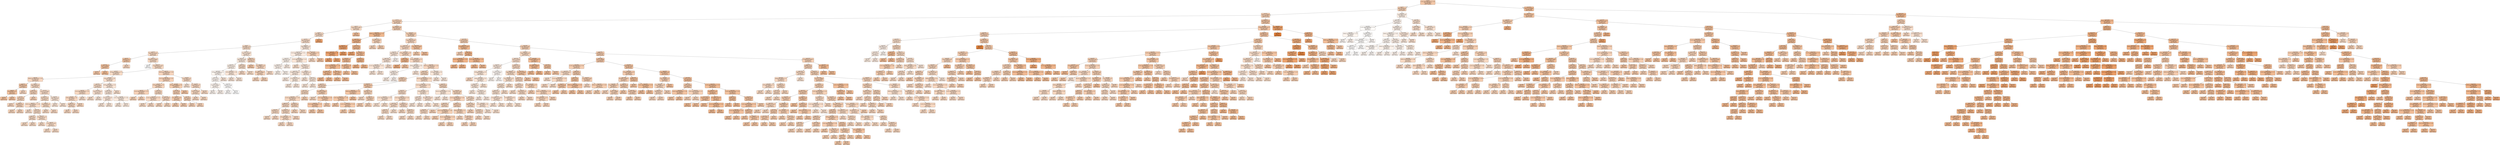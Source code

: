 digraph Tree {
node [shape=box, style="filled, rounded", color="black", fontname=helvetica] ;
edge [fontname=helvetica] ;
0 [label="node #0\nHI_INC_COMP_ORIG_YR4_RT <= 0.55\nmse = 21644462.77\nsamples = 912\nvalue = 16199.05", fillcolor="#f4c8a8"] ;
1 [label="node #1\nUGDS_HISP <= 0.77\nmse = 20780084.19\nsamples = 526\nvalue = 14295.17", fillcolor="#f5d0b5"] ;
0 -> 1 [labeldistance=2.5, labelangle=45, headlabel="True"] ;
2 [label="node #2\nTUITFTE <= 13060.0\nmse = 18381762.5\nsamples = 500\nvalue = 14717.09", fillcolor="#f5ceb2"] ;
1 -> 2 ;
3 [label="node #3\nCOSTT4_A <= 18795.5\nmse = 13982271.67\nsamples = 335\nvalue = 13828.08", fillcolor="#f6d2b8"] ;
2 -> 3 ;
4 [label="node #4\nHI_INC_YR8_N <= 7648.0\nmse = 13915215.71\nsamples = 92\nvalue = 12006.6", fillcolor="#f7dac4"] ;
3 -> 4 ;
5 [label="node #5\nUGDS_NRA <= 0.5\nmse = 10998653.87\nsamples = 86\nvalue = 11416.29", fillcolor="#f8dcc8"] ;
4 -> 5 ;
6 [label="node #6\nINEXPFTE <= 9707.0\nmse = 9645935.09\nsamples = 85\nvalue = 11311.96", fillcolor="#f8dcc9"] ;
5 -> 6 ;
7 [label="node #7\nUGDS_MEN <= 0.5\nmse = 8622515.34\nsamples = 73\nvalue = 11771.89", fillcolor="#f7dbc6"] ;
6 -> 7 ;
8 [label="node #8\nMD_FAMINC <= 5103.0\nmse = 5914253.16\nsamples = 56\nvalue = 12395.2", fillcolor="#f7d8c1"] ;
7 -> 8 ;
9 [label="node #9\nREGION <= 3.5\nmse = 5654837.44\nsamples = 3\nvalue = 16713.6", fillcolor="#f3c6a5"] ;
8 -> 9 ;
10 [label="node #10\nTUITFTE <= 4604.0\nmse = 1520289.0\nsamples = 2\nvalue = 17767.0", fillcolor="#f2c19e"] ;
9 -> 10 ;
11 [label="node #11\nmse = 0.0\nsamples = 1\nvalue = 16534.0", fillcolor="#f3c6a6"] ;
10 -> 11 ;
12 [label="node #12\nmse = 0.0\nsamples = 1\nvalue = 19000.0", fillcolor="#f1bc95"] ;
10 -> 12 ;
13 [label="node #13\nmse = 0.0\nsamples = 1\nvalue = 12500.0", fillcolor="#f7d7c1"] ;
9 -> 13 ;
14 [label="node #14\nMD_FAMINC <= 13581.5\nmse = 4708059.89\nsamples = 53\nvalue = 12128.63", fillcolor="#f7d9c3"] ;
8 -> 14 ;
15 [label="node #15\nmse = 0.0\nsamples = 1\nvalue = 3166.0", fillcolor="#ffffff"] ;
14 -> 15 ;
16 [label="node #16\nTUITIONFEE_IN <= 7819.5\nmse = 3750250.15\nsamples = 52\nvalue = 12240.66", fillcolor="#f7d9c3"] ;
14 -> 16 ;
17 [label="node #17\nWDRAW_ORIG_YR2_RT <= 0.27\nmse = 3887866.67\nsamples = 31\nvalue = 11529.72", fillcolor="#f8dcc7"] ;
16 -> 17 ;
18 [label="node #18\nWDRAW_2YR_TRANS_YR4_RT <= 0.05\nmse = 3607134.12\nsamples = 18\nvalue = 12519.71", fillcolor="#f7d7c1"] ;
17 -> 18 ;
19 [label="node #19\nMARRIED <= 0.33\nmse = 4978243.56\nsamples = 3\nvalue = 15987.33", fillcolor="#f4c9aa"] ;
18 -> 19 ;
20 [label="node #20\nUGDS_WOMEN <= 0.81\nmse = 47524.0\nsamples = 2\nvalue = 17560.0", fillcolor="#f2c29f"] ;
19 -> 20 ;
21 [label="node #21\nmse = 0.0\nsamples = 1\nvalue = 17778.0", fillcolor="#f2c19e"] ;
20 -> 21 ;
22 [label="node #22\nmse = 0.0\nsamples = 1\nvalue = 17342.0", fillcolor="#f3c3a1"] ;
20 -> 22 ;
23 [label="node #23\nmse = 0.0\nsamples = 1\nvalue = 12842.0", fillcolor="#f7d6bf"] ;
19 -> 23 ;
24 [label="node #24\nUGDS_ASIAN <= 0.01\nmse = 1448090.22\nsamples = 15\nvalue = 12024.33", fillcolor="#f7d9c4"] ;
18 -> 24 ;
25 [label="node #25\nPCIP50 <= 0.04\nmse = 150971.04\nsamples = 4\nvalue = 13581.4", fillcolor="#f6d3ba"] ;
24 -> 25 ;
26 [label="node #26\nC150_4 <= 0.42\nmse = 56922.89\nsamples = 3\nvalue = 13302.33", fillcolor="#f6d4bb"] ;
25 -> 26 ;
27 [label="node #27\nmse = 0.0\nsamples = 1\nvalue = 12970.0", fillcolor="#f6d5be"] ;
26 -> 27 ;
28 [label="node #28\nUGDS_NRA <= 0.17\nmse = 2550.25\nsamples = 2\nvalue = 13468.5", fillcolor="#f6d3ba"] ;
26 -> 28 ;
29 [label="node #29\nmse = 0.0\nsamples = 1\nvalue = 13418.0", fillcolor="#f6d4bb"] ;
28 -> 29 ;
30 [label="node #30\nmse = 0.0\nsamples = 1\nvalue = 13519.0", fillcolor="#f6d3ba"] ;
28 -> 30 ;
31 [label="node #31\nmse = 0.0\nsamples = 1\nvalue = 14000.0", fillcolor="#f6d1b7"] ;
25 -> 31 ;
32 [label="node #32\nCOSTT4_A <= 17464.5\nmse = 859033.94\nsamples = 11\nvalue = 11537.75", fillcolor="#f8dbc7"] ;
24 -> 32 ;
33 [label="node #33\nPPTUG_EF <= 0.21\nmse = 152974.64\nsamples = 9\nvalue = 11944.23", fillcolor="#f7dac4"] ;
32 -> 33 ;
34 [label="node #34\nWDRAW_2YR_TRANS_YR4_RT <= 0.06\nmse = 63808.17\nsamples = 6\nvalue = 11729.22", fillcolor="#f8dbc6"] ;
33 -> 34 ;
35 [label="node #35\nmse = 0.0\nsamples = 1\nvalue = 11169.0", fillcolor="#f8ddca"] ;
34 -> 35 ;
36 [label="node #36\nPCIP26 <= 0.04\nmse = 27649.19\nsamples = 5\nvalue = 11799.25", fillcolor="#f7dac5"] ;
34 -> 36 ;
37 [label="node #37\nPCIP50 <= 0.03\nmse = 4624.0\nsamples = 2\nvalue = 12068.0", fillcolor="#f7d9c4"] ;
36 -> 37 ;
38 [label="node #38\nmse = 0.0\nsamples = 1\nvalue = 12000.0", fillcolor="#f7dac4"] ;
37 -> 38 ;
39 [label="node #39\nmse = 0.0\nsamples = 1\nvalue = 12136.0", fillcolor="#f7d9c3"] ;
37 -> 39 ;
40 [label="node #40\nADM_RATE_ALL <= 0.32\nmse = 3223.56\nsamples = 3\nvalue = 11709.67", fillcolor="#f8dbc6"] ;
36 -> 40 ;
41 [label="node #41\nmse = 0.0\nsamples = 1\nvalue = 11655.0", fillcolor="#f8dbc6"] ;
40 -> 41 ;
42 [label="node #42\nHI_INC_YR8_N <= 339.5\nmse = 470.22\nsamples = 2\nvalue = 11764.33", fillcolor="#f7dbc6"] ;
40 -> 42 ;
43 [label="node #43\nmse = 0.0\nsamples = 1\nvalue = 11749.0", fillcolor="#f7dbc6"] ;
42 -> 43 ;
44 [label="node #44\nmse = 0.0\nsamples = 1\nvalue = 11795.0", fillcolor="#f7dac5"] ;
42 -> 44 ;
45 [label="node #45\nUGDS_ASIAN <= 0.03\nmse = 15552.0\nsamples = 3\nvalue = 12428.0", fillcolor="#f7d8c1"] ;
33 -> 45 ;
46 [label="node #46\nmse = 0.0\nsamples = 1\nvalue = 12212.0", fillcolor="#f7d9c3"] ;
45 -> 46 ;
47 [label="node #47\nmse = 0.0\nsamples = 2\nvalue = 12500.0", fillcolor="#f7d7c1"] ;
45 -> 47 ;
48 [label="node #48\nUGDS_HISP <= 0.32\nmse = 100053.56\nsamples = 2\nvalue = 9776.33", fillcolor="#f9e3d3"] ;
32 -> 48 ;
49 [label="node #49\nmse = 0.0\nsamples = 1\nvalue = 9329.0", fillcolor="#fae5d6"] ;
48 -> 49 ;
50 [label="node #50\nmse = 0.0\nsamples = 1\nvalue = 10000.0", fillcolor="#f9e2d1"] ;
48 -> 50 ;
51 [label="node #51\nCOMP_ORIG_YR8_RT <= 0.28\nmse = 2090976.73\nsamples = 13\nvalue = 10496.7", fillcolor="#f9e0ce"] ;
17 -> 51 ;
52 [label="node #52\nPCIP26 <= 0.02\nmse = 1491505.52\nsamples = 8\nvalue = 11295.36", fillcolor="#f8ddc9"] ;
51 -> 52 ;
53 [label="node #53\nHI_INC_COMP_ORIG_YR6_RT <= 0.41\nmse = 487529.14\nsamples = 4\nvalue = 12439.17", fillcolor="#f7d8c1"] ;
52 -> 53 ;
54 [label="node #54\nCOMP_ORIG_YR8_RT <= 0.26\nmse = 87946.8\nsamples = 3\nvalue = 12727.0", fillcolor="#f7d6bf"] ;
53 -> 54 ;
55 [label="node #55\nAGEGE24 <= 0.14\nmse = 6972.25\nsamples = 2\nvalue = 12583.5", fillcolor="#f7d7c0"] ;
54 -> 55 ;
56 [label="node #56\nmse = 0.0\nsamples = 1\nvalue = 12667.0", fillcolor="#f7d7c0"] ;
55 -> 56 ;
57 [label="node #57\nmse = 0.0\nsamples = 1\nvalue = 12500.0", fillcolor="#f7d7c1"] ;
55 -> 57 ;
58 [label="node #58\nmse = 0.0\nsamples = 1\nvalue = 13301.0", fillcolor="#f6d4bb"] ;
54 -> 58 ;
59 [label="node #59\nmse = 0.0\nsamples = 1\nvalue = 11000.0", fillcolor="#f8decb"] ;
53 -> 59 ;
60 [label="node #60\nCOSTT4_A <= 16115.0\nmse = 527343.75\nsamples = 4\nvalue = 10437.5", fillcolor="#f9e0cf"] ;
52 -> 60 ;
61 [label="node #61\nmse = 0.0\nsamples = 2\nvalue = 11000.0", fillcolor="#f8decb"] ;
60 -> 61 ;
62 [label="node #62\nmse = 0.0\nsamples = 2\nvalue = 9500.0", fillcolor="#f9e4d5"] ;
60 -> 62 ;
63 [label="node #63\nWDRAW_ORIG_YR8_RT <= 0.28\nmse = 487796.44\nsamples = 5\nvalue = 9254.33", fillcolor="#fae5d6"] ;
51 -> 63 ;
64 [label="node #64\nPCIP26 <= 0.04\nmse = 136285.94\nsamples = 4\nvalue = 9040.25", fillcolor="#fae6d8"] ;
63 -> 64 ;
65 [label="node #65\nCOSTT4_A <= 15729.0\nmse = 8464.0\nsamples = 2\nvalue = 9237.0", fillcolor="#fae5d7"] ;
64 -> 65 ;
66 [label="node #66\nmse = 0.0\nsamples = 1\nvalue = 9329.0", fillcolor="#fae5d6"] ;
65 -> 66 ;
67 [label="node #67\nmse = 0.0\nsamples = 1\nvalue = 9145.0", fillcolor="#fae6d7"] ;
65 -> 67 ;
68 [label="node #68\nHI_INC_COMP_ORIG_YR6_RT <= 0.29\nmse = 55225.0\nsamples = 2\nvalue = 8450.0", fillcolor="#fae9dc"] ;
64 -> 68 ;
69 [label="node #69\nmse = 0.0\nsamples = 1\nvalue = 8685.0", fillcolor="#fae8da"] ;
68 -> 69 ;
70 [label="node #70\nmse = 0.0\nsamples = 1\nvalue = 8215.0", fillcolor="#fbeadd"] ;
68 -> 70 ;
71 [label="node #71\nmse = 0.0\nsamples = 1\nvalue = 10967.0", fillcolor="#f8decb"] ;
63 -> 71 ;
72 [label="node #72\nWDRAW_2YR_TRANS_YR4_RT <= 0.08\nmse = 1809133.02\nsamples = 21\nvalue = 13253.21", fillcolor="#f6d4bc"] ;
16 -> 72 ;
73 [label="node #73\nHI_INC_COMP_ORIG_YR6_RT <= 0.44\nmse = 1517787.98\nsamples = 12\nvalue = 13957.26", fillcolor="#f6d1b7"] ;
72 -> 73 ;
74 [label="node #74\nCOMP_ORIG_YR6_RT <= 0.23\nmse = 573802.25\nsamples = 7\nvalue = 13349.46", fillcolor="#f6d4bb"] ;
73 -> 74 ;
75 [label="node #75\nHI_INC_COMP_ORIG_YR6_RT <= 0.14\nmse = 2598.12\nsamples = 2\nvalue = 14019.14", fillcolor="#f6d1b7"] ;
74 -> 75 ;
76 [label="node #76\nmse = 0.0\nsamples = 1\nvalue = 14078.0", fillcolor="#f5d1b6"] ;
75 -> 76 ;
77 [label="node #77\nmse = 0.0\nsamples = 1\nvalue = 13975.0", fillcolor="#f6d1b7"] ;
75 -> 77 ;
78 [label="node #78\nC150_4 <= 0.4\nmse = 106566.81\nsamples = 5\nvalue = 12568.17", fillcolor="#f7d7c0"] ;
74 -> 78 ;
79 [label="node #79\nLO_INC_COMP_ORIG_YR4_RT <= 0.1\nmse = 46875.0\nsamples = 3\nvalue = 12375.0", fillcolor="#f7d8c2"] ;
78 -> 79 ;
80 [label="node #80\nmse = 0.0\nsamples = 1\nvalue = 12000.0", fillcolor="#f7dac4"] ;
79 -> 80 ;
81 [label="node #81\nmse = 0.0\nsamples = 2\nvalue = 12500.0", fillcolor="#f7d7c1"] ;
79 -> 81 ;
82 [label="node #82\nINEXPFTE <= 5981.0\nmse = 2070.25\nsamples = 2\nvalue = 12954.5", fillcolor="#f6d5be"] ;
78 -> 82 ;
83 [label="node #83\nmse = 0.0\nsamples = 1\nvalue = 13000.0", fillcolor="#f6d5bd"] ;
82 -> 83 ;
84 [label="node #84\nmse = 0.0\nsamples = 1\nvalue = 12909.0", fillcolor="#f6d6be"] ;
82 -> 84 ;
85 [label="node #85\nWDRAW_ORIG_YR8_RT <= 0.26\nmse = 1028439.47\nsamples = 5\nvalue = 15274.17", fillcolor="#f4ccae"] ;
73 -> 85 ;
86 [label="node #86\nC150_4 <= 0.39\nmse = 297187.2\nsamples = 4\nvalue = 14879.0", fillcolor="#f5cdb1"] ;
85 -> 86 ;
87 [label="node #87\nHI_INC_YR8_N <= 243.5\nmse = 1568.0\nsamples = 2\nvalue = 15306.0", fillcolor="#f4ccae"] ;
86 -> 87 ;
88 [label="node #88\nmse = 0.0\nsamples = 1\nvalue = 15250.0", fillcolor="#f4ccae"] ;
87 -> 88 ;
89 [label="node #89\nmse = 0.0\nsamples = 1\nvalue = 15334.0", fillcolor="#f4cbae"] ;
87 -> 89 ;
90 [label="node #90\nPCIP26 <= 0.02\nmse = 56882.25\nsamples = 2\nvalue = 14238.5", fillcolor="#f5d0b5"] ;
86 -> 90 ;
91 [label="node #91\nmse = 0.0\nsamples = 1\nvalue = 14477.0", fillcolor="#f5cfb4"] ;
90 -> 91 ;
92 [label="node #92\nmse = 0.0\nsamples = 1\nvalue = 14000.0", fillcolor="#f6d1b7"] ;
90 -> 92 ;
93 [label="node #93\nmse = 0.0\nsamples = 1\nvalue = 17250.0", fillcolor="#f3c3a1"] ;
85 -> 93 ;
94 [label="node #94\nHI_INC_YR8_N <= 5.0\nmse = 618834.49\nsamples = 9\nvalue = 12297.71", fillcolor="#f7d8c2"] ;
72 -> 94 ;
95 [label="node #95\nmse = 0.0\nsamples = 1\nvalue = 9500.0", fillcolor="#f9e4d5"] ;
94 -> 95 ;
96 [label="node #96\nUGDS_WHITE <= 0.78\nmse = 18029.61\nsamples = 8\nvalue = 12512.92", fillcolor="#f7d7c1"] ;
94 -> 96 ;
97 [label="node #97\nTUITFTE <= 11248.0\nmse = 6453.65\nsamples = 7\nvalue = 12560.73", fillcolor="#f7d7c0"] ;
96 -> 97 ;
98 [label="node #98\nmse = 0.0\nsamples = 5\nvalue = 12500.0", fillcolor="#f7d7c1"] ;
97 -> 98 ;
99 [label="node #99\nmse = 0.0\nsamples = 2\nvalue = 12667.0", fillcolor="#f7d7c0"] ;
97 -> 99 ;
100 [label="node #100\nmse = 0.0\nsamples = 1\nvalue = 12250.0", fillcolor="#f7d8c2"] ;
96 -> 100 ;
101 [label="node #101\nCOSTT4_A <= 17748.0\nmse = 12004989.4\nsamples = 17\nvalue = 9627.72", fillcolor="#f9e4d4"] ;
7 -> 101 ;
102 [label="node #102\nUGDS_ASIAN <= 0.06\nmse = 9154336.88\nsamples = 13\nvalue = 8452.58", fillcolor="#fae9dc"] ;
101 -> 102 ;
103 [label="node #103\nPPTUG_EF <= 0.51\nmse = 4775283.14\nsamples = 11\nvalue = 6815.31", fillcolor="#fcf0e7"] ;
102 -> 103 ;
104 [label="node #104\nWDRAW_ORIG_YR8_RT <= 0.17\nmse = 2254995.88\nsamples = 7\nvalue = 5620.11", fillcolor="#fdf5ef"] ;
103 -> 104 ;
105 [label="node #105\nC150_4 <= 0.52\nmse = 930419.73\nsamples = 6\nvalue = 5197.62", fillcolor="#fdf6f1"] ;
104 -> 105 ;
106 [label="node #106\nCOSTT4_A <= 16597.0\nmse = 97093.56\nsamples = 4\nvalue = 5720.33", fillcolor="#fdf4ee"] ;
105 -> 106 ;
107 [label="node #107\nmse = 0.0\nsamples = 3\nvalue = 5500.0", fillcolor="#fdf5ef"] ;
106 -> 107 ;
108 [label="node #108\nmse = 0.0\nsamples = 1\nvalue = 6161.0", fillcolor="#fcf2eb"] ;
106 -> 108 ;
109 [label="node #109\nPPTUG_EF <= 0.49\nmse = 151710.25\nsamples = 2\nvalue = 3629.5", fillcolor="#fffdfc"] ;
105 -> 109 ;
110 [label="node #110\nmse = 0.0\nsamples = 1\nvalue = 4019.0", fillcolor="#fefbf9"] ;
109 -> 110 ;
111 [label="node #111\nmse = 0.0\nsamples = 1\nvalue = 3240.0", fillcolor="#ffffff"] ;
109 -> 111 ;
112 [label="node #112\nmse = 0.0\nsamples = 1\nvalue = 9000.0", fillcolor="#fae6d8"] ;
104 -> 112 ;
113 [label="node #113\nCOMP_ORIG_YR6_RT <= 0.09\nmse = 60.75\nsamples = 4\nvalue = 9504.5", fillcolor="#f9e4d5"] ;
103 -> 113 ;
114 [label="node #114\nmse = 0.0\nsamples = 1\nvalue = 9518.0", fillcolor="#f9e4d5"] ;
113 -> 114 ;
115 [label="node #115\nmse = 0.0\nsamples = 3\nvalue = 9500.0", fillcolor="#f9e4d5"] ;
113 -> 115 ;
116 [label="node #116\nPCIP24 <= 0.04\nmse = 250000.0\nsamples = 2\nvalue = 12000.0", fillcolor="#f7dac4"] ;
102 -> 116 ;
117 [label="node #117\nmse = 0.0\nsamples = 1\nvalue = 12500.0", fillcolor="#f7d7c1"] ;
116 -> 117 ;
118 [label="node #118\nmse = 0.0\nsamples = 1\nvalue = 11500.0", fillcolor="#f8dcc7"] ;
116 -> 118 ;
119 [label="node #119\nMARRIED <= 0.1\nmse = 2811102.0\nsamples = 4\nvalue = 13349.0", fillcolor="#f6d4bb"] ;
101 -> 119 ;
120 [label="node #120\nmse = 0.0\nsamples = 1\nvalue = 16500.0", fillcolor="#f3c6a6"] ;
119 -> 120 ;
121 [label="node #121\nUGDS_WOMEN <= 0.45\nmse = 990410.16\nsamples = 3\nvalue = 12718.8", fillcolor="#f7d6bf"] ;
119 -> 121 ;
122 [label="node #122\nMD_FAMINC <= 30542.5\nmse = 125000.0\nsamples = 2\nvalue = 13500.0", fillcolor="#f6d3ba"] ;
121 -> 122 ;
123 [label="node #123\nmse = 0.0\nsamples = 1\nvalue = 13250.0", fillcolor="#f6d4bc"] ;
122 -> 123 ;
124 [label="node #124\nmse = 0.0\nsamples = 1\nvalue = 14000.0", fillcolor="#f6d1b7"] ;
122 -> 124 ;
125 [label="node #125\nmse = 0.0\nsamples = 1\nvalue = 11547.0", fillcolor="#f8dbc7"] ;
121 -> 125 ;
126 [label="node #126\nUGDS_WOMEN <= 0.75\nmse = 7636064.63\nsamples = 12\nvalue = 8759.35", fillcolor="#fae7da"] ;
6 -> 126 ;
127 [label="node #127\nHI_INC_COMP_ORIG_YR6_RT <= 0.41\nmse = 2487533.66\nsamples = 10\nvalue = 7834.53", fillcolor="#fbebe0"] ;
126 -> 127 ;
128 [label="node #128\nUGDS_HISP <= 0.21\nmse = 395730.25\nsamples = 3\nvalue = 6327.5", fillcolor="#fcf2ea"] ;
127 -> 128 ;
129 [label="node #129\nUGDS_HISP <= 0.13\nmse = 37173.56\nsamples = 2\nvalue = 5977.33", fillcolor="#fdf3ec"] ;
128 -> 129 ;
130 [label="node #130\nmse = 0.0\nsamples = 1\nvalue = 6250.0", fillcolor="#fcf2ea"] ;
129 -> 130 ;
131 [label="node #131\nmse = 0.0\nsamples = 1\nvalue = 5841.0", fillcolor="#fdf4ed"] ;
129 -> 131 ;
132 [label="node #132\nmse = 0.0\nsamples = 1\nvalue = 7378.0", fillcolor="#fbede3"] ;
128 -> 132 ;
133 [label="node #133\nLO_INC_COMP_ORIG_YR6_RT <= 0.34\nmse = 533646.32\nsamples = 7\nvalue = 9174.11", fillcolor="#fae6d7"] ;
127 -> 133 ;
134 [label="node #134\nmse = 0.0\nsamples = 1\nvalue = 11000.0", fillcolor="#f8decb"] ;
133 -> 134 ;
135 [label="node #135\nUGDS_ASIAN <= 0.11\nmse = 131526.61\nsamples = 6\nvalue = 8945.88", fillcolor="#fae6d8"] ;
133 -> 135 ;
136 [label="node #136\nMD_FAMINC <= 18636.0\nmse = 31705.56\nsamples = 3\nvalue = 8541.67", fillcolor="#fae8db"] ;
135 -> 136 ;
137 [label="node #137\nmse = 0.0\nsamples = 1\nvalue = 8315.0", fillcolor="#fae9dd"] ;
136 -> 137 ;
138 [label="node #138\nHI_INC_YR8_N <= 492.0\nmse = 9025.0\nsamples = 2\nvalue = 8655.0", fillcolor="#fae8da"] ;
136 -> 138 ;
139 [label="node #139\nmse = 0.0\nsamples = 1\nvalue = 8560.0", fillcolor="#fae8db"] ;
138 -> 139 ;
140 [label="node #140\nmse = 0.0\nsamples = 1\nvalue = 8750.0", fillcolor="#fae7da"] ;
138 -> 140 ;
141 [label="node #141\nUGDS_WOMEN <= 0.54\nmse = 34570.24\nsamples = 3\nvalue = 9188.4", fillcolor="#fae5d7"] ;
135 -> 141 ;
142 [label="node #142\nmse = 0.0\nsamples = 1\nvalue = 9500.0", fillcolor="#f9e4d5"] ;
141 -> 142 ;
143 [label="node #143\nPCIP26 <= 0.02\nmse = 12870.75\nsamples = 2\nvalue = 9110.5", fillcolor="#fae6d7"] ;
141 -> 143 ;
144 [label="node #144\nmse = 0.0\nsamples = 1\nvalue = 8914.0", fillcolor="#fae7d9"] ;
143 -> 144 ;
145 [label="node #145\nmse = 0.0\nsamples = 1\nvalue = 9176.0", fillcolor="#fae6d7"] ;
143 -> 145 ;
146 [label="node #146\nWDRAW_ORIG_YR8_RT <= 0.21\nmse = 4500000.0\nsamples = 2\nvalue = 14000.0", fillcolor="#f6d1b7"] ;
126 -> 146 ;
147 [label="node #147\nmse = 0.0\nsamples = 1\nvalue = 12500.0", fillcolor="#f7d7c1"] ;
146 -> 147 ;
148 [label="node #148\nmse = 0.0\nsamples = 1\nvalue = 17000.0", fillcolor="#f3c4a3"] ;
146 -> 148 ;
149 [label="node #149\nmse = 0.0\nsamples = 1\nvalue = 25083.0", fillcolor="#eca26d"] ;
5 -> 149 ;
150 [label="node #150\nmse = 0.0\nsamples = 6\nvalue = 18500.0", fillcolor="#f2be99"] ;
4 -> 150 ;
151 [label="node #151\nUGDS_WHITE <= 0.04\nmse = 12285404.11\nsamples = 243\nvalue = 14514.71", fillcolor="#f5cfb3"] ;
3 -> 151 ;
152 [label="node #152\nWDRAW_2YR_TRANS_YR4_RT <= 0.15\nmse = 13204307.32\nsamples = 15\nvalue = 19765.5", fillcolor="#f0b990"] ;
151 -> 152 ;
153 [label="node #153\nINEXPFTE <= 5438.0\nmse = 6578388.05\nsamples = 13\nvalue = 21062.35", fillcolor="#efb388"] ;
152 -> 153 ;
154 [label="node #154\nUGDS_MEN <= 0.45\nmse = 1076096.0\nsamples = 3\nvalue = 25218.0", fillcolor="#eca16c"] ;
153 -> 154 ;
155 [label="node #155\nWDRAW_ORIG_YR2_RT <= 0.28\nmse = 250000.0\nsamples = 2\nvalue = 24750.0", fillcolor="#eca36f"] ;
154 -> 155 ;
156 [label="node #156\nmse = 0.0\nsamples = 1\nvalue = 25250.0", fillcolor="#eca16c"] ;
155 -> 156 ;
157 [label="node #157\nmse = 0.0\nsamples = 1\nvalue = 24250.0", fillcolor="#eda672"] ;
155 -> 157 ;
158 [label="node #158\nmse = 0.0\nsamples = 1\nvalue = 27090.0", fillcolor="#ea9a60"] ;
154 -> 158 ;
159 [label="node #159\nC150_4 <= 0.24\nmse = 1977215.56\nsamples = 10\nvalue = 19908.0", fillcolor="#f0b88f"] ;
153 -> 159 ;
160 [label="node #160\nmse = 0.0\nsamples = 1\nvalue = 25000.0", fillcolor="#eca26d"] ;
159 -> 160 ;
161 [label="node #161\nUGDS_ASIAN <= 0.0\nmse = 478600.72\nsamples = 9\nvalue = 19608.47", fillcolor="#f1b991"] ;
159 -> 161 ;
162 [label="node #162\nUGDS_ASIAN <= 0.0\nmse = 185768.46\nsamples = 7\nvalue = 19409.93", fillcolor="#f1ba93"] ;
161 -> 162 ;
163 [label="node #163\nLO_INC_COMP_ORIG_YR6_RT <= 0.33\nmse = 76128.69\nsamples = 4\nvalue = 19664.9", fillcolor="#f1b991"] ;
162 -> 163 ;
164 [label="node #164\nINEXPFTE <= 7377.5\nmse = 4981.69\nsamples = 2\nvalue = 19996.25", fillcolor="#f0b88f"] ;
163 -> 164 ;
165 [label="node #165\nmse = 0.0\nsamples = 1\nvalue = 20037.0", fillcolor="#f0b78f"] ;
164 -> 165 ;
166 [label="node #166\nmse = 0.0\nsamples = 1\nvalue = 19874.0", fillcolor="#f0b890"] ;
164 -> 166 ;
167 [label="node #167\nINEXPFTE <= 9757.0\nmse = 1568.0\nsamples = 2\nvalue = 19444.0", fillcolor="#f1ba93"] ;
163 -> 167 ;
168 [label="node #168\nmse = 0.0\nsamples = 1\nvalue = 19500.0", fillcolor="#f1ba92"] ;
167 -> 168 ;
169 [label="node #169\nmse = 0.0\nsamples = 1\nvalue = 19416.0", fillcolor="#f1ba93"] ;
167 -> 169 ;
170 [label="node #170\nADM_RATE_ALL <= 0.49\nmse = 15000.0\nsamples = 3\nvalue = 18900.0", fillcolor="#f1bc96"] ;
162 -> 170 ;
171 [label="node #171\nmse = 0.0\nsamples = 1\nvalue = 18750.0", fillcolor="#f1bd97"] ;
170 -> 171 ;
172 [label="node #172\nmse = 0.0\nsamples = 2\nvalue = 19000.0", fillcolor="#f1bc95"] ;
170 -> 172 ;
173 [label="node #173\nPPTUG_EF <= 0.1\nmse = 162006.25\nsamples = 2\nvalue = 21097.5", fillcolor="#efb387"] ;
161 -> 173 ;
174 [label="node #174\nmse = 0.0\nsamples = 1\nvalue = 21500.0", fillcolor="#efb185"] ;
173 -> 174 ;
175 [label="node #175\nmse = 0.0\nsamples = 1\nvalue = 20695.0", fillcolor="#f0b58a"] ;
173 -> 175 ;
176 [label="node #176\nINEXPFTE <= 11957.5\nmse = 360000.0\nsamples = 2\nvalue = 13800.0", fillcolor="#f6d2b8"] ;
152 -> 176 ;
177 [label="node #177\nmse = 0.0\nsamples = 1\nvalue = 13500.0", fillcolor="#f6d3ba"] ;
176 -> 177 ;
178 [label="node #178\nmse = 0.0\nsamples = 1\nvalue = 15000.0", fillcolor="#f5cdb0"] ;
176 -> 178 ;
179 [label="node #179\nC150_4_POOLED <= 0.37\nmse = 9859490.76\nsamples = 228\nvalue = 14099.39", fillcolor="#f5d1b6"] ;
151 -> 179 ;
180 [label="node #180\nHI_INC_YR8_N <= 2636.5\nmse = 8306581.44\nsamples = 76\nvalue = 12747.81", fillcolor="#f7d6bf"] ;
179 -> 180 ;
181 [label="node #181\nMD_FAMINC <= 17170.5\nmse = 7369564.69\nsamples = 73\nvalue = 12517.54", fillcolor="#f7d7c1"] ;
180 -> 181 ;
182 [label="node #182\nUGDS_MEN <= 0.64\nmse = 2154995.94\nsamples = 4\nvalue = 9154.75", fillcolor="#fae6d7"] ;
181 -> 182 ;
183 [label="node #183\nINEXPFTE <= 9709.0\nmse = 282085.55\nsamples = 3\nvalue = 9676.86", fillcolor="#f9e3d4"] ;
182 -> 183 ;
184 [label="node #184\nLO_INC_COMP_ORIG_YR4_RT <= 0.12\nmse = 15483.84\nsamples = 2\nvalue = 9347.6", fillcolor="#fae5d6"] ;
183 -> 184 ;
185 [label="node #185\nmse = 0.0\nsamples = 1\nvalue = 9500.0", fillcolor="#f9e4d5"] ;
184 -> 185 ;
186 [label="node #186\nmse = 0.0\nsamples = 1\nvalue = 9246.0", fillcolor="#fae5d6"] ;
184 -> 186 ;
187 [label="node #187\nmse = 0.0\nsamples = 1\nvalue = 10500.0", fillcolor="#f9e0ce"] ;
183 -> 187 ;
188 [label="node #188\nmse = 0.0\nsamples = 1\nvalue = 5500.0", fillcolor="#fdf5ef"] ;
182 -> 188 ;
189 [label="node #189\nCOMP_ORIG_YR6_RT <= 0.03\nmse = 6839631.31\nsamples = 69\nvalue = 12773.75", fillcolor="#f7d6bf"] ;
181 -> 189 ;
190 [label="node #190\nPCIP26 <= 0.04\nmse = 5013888.89\nsamples = 2\nvalue = 20666.67", fillcolor="#f0b58a"] ;
189 -> 190 ;
191 [label="node #191\nmse = 0.0\nsamples = 1\nvalue = 22250.0", fillcolor="#eeae80"] ;
190 -> 191 ;
192 [label="node #192\nmse = 0.0\nsamples = 1\nvalue = 17500.0", fillcolor="#f2c29f"] ;
190 -> 192 ;
193 [label="node #193\nWDRAW_ORIG_YR8_RT <= 0.11\nmse = 5007141.59\nsamples = 67\nvalue = 12541.61", fillcolor="#f7d7c1"] ;
189 -> 193 ;
194 [label="node #194\nWDRAW_ORIG_YR8_RT <= 0.05\nmse = 1643648.0\nsamples = 3\nvalue = 7596.0", fillcolor="#fbece1"] ;
193 -> 194 ;
195 [label="node #195\nUGDS_NRA <= 0.06\nmse = 580323.56\nsamples = 2\nvalue = 6961.33", fillcolor="#fcefe6"] ;
194 -> 195 ;
196 [label="node #196\nmse = 0.0\nsamples = 1\nvalue = 7500.0", fillcolor="#fbede2"] ;
195 -> 196 ;
197 [label="node #197\nmse = 0.0\nsamples = 1\nvalue = 5884.0", fillcolor="#fdf3ed"] ;
195 -> 197 ;
198 [label="node #198\nmse = 0.0\nsamples = 1\nvalue = 9500.0", fillcolor="#f9e4d5"] ;
194 -> 198 ;
199 [label="node #199\nWDRAW_2YR_TRANS_YR4_RT <= 0.18\nmse = 4105350.92\nsamples = 64\nvalue = 12743.47", fillcolor="#f7d6bf"] ;
193 -> 199 ;
200 [label="node #200\nPCIP26 <= 0.02\nmse = 3612502.79\nsamples = 62\nvalue = 12906.68", fillcolor="#f6d6be"] ;
199 -> 200 ;
201 [label="node #201\nUGDS_MEN <= 0.5\nmse = 3537230.46\nsamples = 27\nvalue = 13849.77", fillcolor="#f6d2b8"] ;
200 -> 201 ;
202 [label="node #202\nAGEGE24 <= 0.58\nmse = 1969759.56\nsamples = 20\nvalue = 13233.88", fillcolor="#f6d4bc"] ;
201 -> 202 ;
203 [label="node #203\nPCIP50 <= 0.48\nmse = 306902.38\nsamples = 16\nvalue = 12707.08", fillcolor="#f7d7bf"] ;
202 -> 203 ;
204 [label="node #204\nLO_INC_COMP_ORIG_YR4_RT <= 0.38\nmse = 185452.23\nsamples = 15\nvalue = 12635.36", fillcolor="#f7d7c0"] ;
203 -> 204 ;
205 [label="node #205\nMARRIED <= 0.16\nmse = 92592.47\nsamples = 13\nvalue = 12503.9", fillcolor="#f7d7c1"] ;
204 -> 205 ;
206 [label="node #206\nUGDS_NRA <= 0.1\nmse = 51020.41\nsamples = 4\nvalue = 12142.86", fillcolor="#f7d9c3"] ;
205 -> 206 ;
207 [label="node #207\nmse = 0.0\nsamples = 3\nvalue = 12000.0", fillcolor="#f7dac4"] ;
206 -> 207 ;
208 [label="node #208\nmse = 0.0\nsamples = 1\nvalue = 12500.0", fillcolor="#f7d7c1"] ;
206 -> 208 ;
209 [label="node #209\nUGDS_NRA <= 0.01\nmse = 15611.96\nsamples = 9\nvalue = 12684.43", fillcolor="#f7d7c0"] ;
205 -> 209 ;
210 [label="node #210\nCOMP_ORIG_YR6_RT <= 0.2\nmse = 3873.47\nsamples = 8\nvalue = 12639.17", fillcolor="#f7d7c0"] ;
209 -> 210 ;
211 [label="node #211\nmse = 0.0\nsamples = 6\nvalue = 12667.0", fillcolor="#f7d7c0"] ;
210 -> 211 ;
212 [label="node #212\nmse = 0.0\nsamples = 2\nvalue = 12500.0", fillcolor="#f7d7c1"] ;
210 -> 212 ;
213 [label="node #213\nmse = 0.0\nsamples = 1\nvalue = 12956.0", fillcolor="#f6d5be"] ;
209 -> 213 ;
214 [label="node #214\nUGDS_NRA <= 0.0\nmse = 105950.25\nsamples = 2\nvalue = 13325.5", fillcolor="#f6d4bb"] ;
204 -> 214 ;
215 [label="node #215\nmse = 0.0\nsamples = 1\nvalue = 13651.0", fillcolor="#f6d3b9"] ;
214 -> 215 ;
216 [label="node #216\nmse = 0.0\nsamples = 1\nvalue = 13000.0", fillcolor="#f6d5bd"] ;
214 -> 216 ;
217 [label="node #217\nmse = 0.0\nsamples = 1\nvalue = 14500.0", fillcolor="#f5cfb3"] ;
203 -> 217 ;
218 [label="node #218\nMD_FAMINC <= 22811.5\nmse = 3286650.82\nsamples = 4\nvalue = 15190.57", fillcolor="#f4ccaf"] ;
202 -> 218 ;
219 [label="node #219\nmse = 0.0\nsamples = 1\nvalue = 12667.0", fillcolor="#f7d7c0"] ;
218 -> 219 ;
220 [label="node #220\nHI_INC_COMP_ORIG_YR4_RT <= 0.32\nmse = 1035000.0\nsamples = 3\nvalue = 16200.0", fillcolor="#f4c8a8"] ;
218 -> 220 ;
221 [label="node #221\nLO_INC_COMP_ORIG_YR6_RT <= 0.1\nmse = 125000.0\nsamples = 2\nvalue = 17000.0", fillcolor="#f3c4a3"] ;
220 -> 221 ;
222 [label="node #222\nmse = 0.0\nsamples = 1\nvalue = 16500.0", fillcolor="#f3c6a6"] ;
221 -> 222 ;
223 [label="node #223\nmse = 0.0\nsamples = 1\nvalue = 17250.0", fillcolor="#f3c3a1"] ;
221 -> 223 ;
224 [label="node #224\nmse = 0.0\nsamples = 1\nvalue = 15000.0", fillcolor="#f5cdb0"] ;
220 -> 224 ;
225 [label="node #225\nUGDS_HISP <= 0.14\nmse = 3327350.16\nsamples = 7\nvalue = 15882.2", fillcolor="#f4c9aa"] ;
201 -> 225 ;
226 [label="node #226\nWDRAW_2YR_TRANS_YR4_RT <= 0.11\nmse = 1187663.39\nsamples = 4\nvalue = 16845.57", fillcolor="#f3c5a4"] ;
225 -> 226 ;
227 [label="node #227\nHI_INC_COMP_ORIG_YR4_RT <= 0.18\nmse = 37794.16\nsamples = 3\nvalue = 16164.2", fillcolor="#f4c8a8"] ;
226 -> 227 ;
228 [label="node #228\nmse = 0.0\nsamples = 1\nvalue = 16319.0", fillcolor="#f3c7a7"] ;
227 -> 228 ;
229 [label="node #229\nLO_INC_COMP_ORIG_YR4_RT <= 0.25\nmse = 4624.0\nsamples = 2\nvalue = 15932.0", fillcolor="#f4c9aa"] ;
227 -> 229 ;
230 [label="node #230\nmse = 0.0\nsamples = 1\nvalue = 16000.0", fillcolor="#f4c9a9"] ;
229 -> 230 ;
231 [label="node #231\nmse = 0.0\nsamples = 1\nvalue = 15864.0", fillcolor="#f4c9aa"] ;
229 -> 231 ;
232 [label="node #232\nmse = 0.0\nsamples = 1\nvalue = 18549.0", fillcolor="#f2be98"] ;
226 -> 232 ;
233 [label="node #233\nUGDS_MEN <= 0.56\nmse = 1101517.56\nsamples = 3\nvalue = 13634.33", fillcolor="#f6d3b9"] ;
225 -> 233 ;
234 [label="node #234\nmse = 0.0\nsamples = 1\nvalue = 12295.0", fillcolor="#f7d8c2"] ;
233 -> 234 ;
235 [label="node #235\nUGDS_MEN <= 0.72\nmse = 306916.0\nsamples = 2\nvalue = 14304.0", fillcolor="#f5d0b5"] ;
233 -> 235 ;
236 [label="node #236\nmse = 0.0\nsamples = 1\nvalue = 14858.0", fillcolor="#f5cdb1"] ;
235 -> 236 ;
237 [label="node #237\nmse = 0.0\nsamples = 1\nvalue = 13750.0", fillcolor="#f6d2b8"] ;
235 -> 237 ;
238 [label="node #238\nMD_INC_COMP_ORIG_YR6_RT <= 0.32\nmse = 2293805.23\nsamples = 35\nvalue = 12111.53", fillcolor="#f7d9c3"] ;
200 -> 238 ;
239 [label="node #239\nHI_INC_COMP_ORIG_YR6_RT <= 0.39\nmse = 1159301.42\nsamples = 17\nvalue = 11355.04", fillcolor="#f8dcc8"] ;
238 -> 239 ;
240 [label="node #240\nUGDS_NRA <= 0.0\nmse = 434432.02\nsamples = 13\nvalue = 11899.37", fillcolor="#f7dac5"] ;
239 -> 240 ;
241 [label="node #241\nHI_INC_COMP_ORIG_YR4_RT <= 0.09\nmse = 143648.0\nsamples = 2\nvalue = 10732.0", fillcolor="#f8dfcd"] ;
240 -> 241 ;
242 [label="node #242\nmse = 0.0\nsamples = 1\nvalue = 10196.0", fillcolor="#f9e1d0"] ;
241 -> 242 ;
243 [label="node #243\nmse = 0.0\nsamples = 1\nvalue = 11000.0", fillcolor="#f8decb"] ;
241 -> 243 ;
244 [label="node #244\nHI_INC_COMP_ORIG_YR4_RT <= 0.34\nmse = 185529.44\nsamples = 11\nvalue = 12118.25", fillcolor="#f7d9c3"] ;
240 -> 244 ;
245 [label="node #245\nTUITFTE <= 10484.5\nmse = 90204.16\nsamples = 7\nvalue = 11876.8", fillcolor="#f7dac5"] ;
244 -> 245 ;
246 [label="node #246\nREGION <= 6.5\nmse = 5315.95\nsamples = 6\nvalue = 11974.22", fillcolor="#f7dac4"] ;
245 -> 246 ;
247 [label="node #247\nmse = 0.0\nsamples = 5\nvalue = 12000.0", fillcolor="#f7dac4"] ;
246 -> 247 ;
248 [label="node #248\nmse = 0.0\nsamples = 1\nvalue = 11768.0", fillcolor="#f7dbc6"] ;
246 -> 248 ;
249 [label="node #249\nmse = 0.0\nsamples = 1\nvalue = 11000.0", fillcolor="#f8decb"] ;
245 -> 249 ;
250 [label="node #250\nUGDS_MEN <= 0.36\nmse = 85302.22\nsamples = 4\nvalue = 12520.67", fillcolor="#f7d7c1"] ;
244 -> 250 ;
251 [label="node #251\nmse = 0.0\nsamples = 1\nvalue = 13124.0", fillcolor="#f6d5bd"] ;
250 -> 251 ;
252 [label="node #252\nMARRIED <= 0.07\nmse = 15000.0\nsamples = 3\nvalue = 12400.0", fillcolor="#f7d8c1"] ;
250 -> 252 ;
253 [label="node #253\nmse = 0.0\nsamples = 1\nvalue = 12250.0", fillcolor="#f7d8c2"] ;
252 -> 253 ;
254 [label="node #254\nmse = 0.0\nsamples = 2\nvalue = 12500.0", fillcolor="#f7d7c1"] ;
252 -> 254 ;
255 [label="node #255\nCOMP_ORIG_YR6_RT <= 0.3\nmse = 139665.67\nsamples = 4\nvalue = 9877.57", fillcolor="#f9e3d2"] ;
239 -> 255 ;
256 [label="node #256\nPCIP24 <= 0.03\nmse = 5898.24\nsamples = 2\nvalue = 9653.6", fillcolor="#f9e3d4"] ;
255 -> 256 ;
257 [label="node #257\nmse = 0.0\nsamples = 1\nvalue = 9500.0", fillcolor="#f9e4d5"] ;
256 -> 257 ;
258 [label="node #258\nmse = 0.0\nsamples = 1\nvalue = 9692.0", fillcolor="#f9e3d4"] ;
256 -> 258 ;
259 [label="node #259\nMD_FAMINC <= 37638.5\nmse = 35156.25\nsamples = 2\nvalue = 10437.5", fillcolor="#f9e0cf"] ;
255 -> 259 ;
260 [label="node #260\nmse = 0.0\nsamples = 1\nvalue = 10250.0", fillcolor="#f9e1d0"] ;
259 -> 260 ;
261 [label="node #261\nmse = 0.0\nsamples = 1\nvalue = 10625.0", fillcolor="#f8dfcd"] ;
259 -> 261 ;
262 [label="node #262\nAGEGE24 <= 0.16\nmse = 2259543.0\nsamples = 18\nvalue = 12898.28", fillcolor="#f6d6be"] ;
238 -> 262 ;
263 [label="node #263\nMD_INC_COMP_ORIG_YR6_RT <= 0.54\nmse = 13689.0\nsamples = 2\nvalue = 9617.0", fillcolor="#f9e4d4"] ;
262 -> 263 ;
264 [label="node #264\nmse = 0.0\nsamples = 1\nvalue = 9734.0", fillcolor="#f9e3d3"] ;
263 -> 264 ;
265 [label="node #265\nmse = 0.0\nsamples = 1\nvalue = 9500.0", fillcolor="#f9e4d5"] ;
263 -> 265 ;
266 [label="node #266\nUGDS_ASIAN <= 0.02\nmse = 1437178.85\nsamples = 16\nvalue = 13183.61", fillcolor="#f6d5bc"] ;
262 -> 266 ;
267 [label="node #267\nLO_INC_COMP_ORIG_YR6_RT <= 0.25\nmse = 467862.44\nsamples = 11\nvalue = 13728.75", fillcolor="#f6d2b9"] ;
266 -> 267 ;
268 [label="node #268\nAGEGE24 <= 0.42\nmse = 503721.0\nsamples = 3\nvalue = 12939.0", fillcolor="#f6d6be"] ;
267 -> 268 ;
269 [label="node #269\nUGDS_MEN <= 0.5\nmse = 171307.56\nsamples = 2\nvalue = 12585.33", fillcolor="#f7d7c0"] ;
268 -> 269 ;
270 [label="node #270\nmse = 0.0\nsamples = 1\nvalue = 12000.0", fillcolor="#f7dac4"] ;
269 -> 270 ;
271 [label="node #271\nmse = 0.0\nsamples = 1\nvalue = 12878.0", fillcolor="#f7d6be"] ;
269 -> 271 ;
272 [label="node #272\nmse = 0.0\nsamples = 1\nvalue = 14000.0", fillcolor="#f6d1b7"] ;
268 -> 272 ;
273 [label="node #273\nMARRIED <= 0.11\nmse = 178707.33\nsamples = 8\nvalue = 13992.0", fillcolor="#f6d1b7"] ;
267 -> 273 ;
274 [label="node #274\nMD_INC_COMP_ORIG_YR6_RT <= 0.36\nmse = 88868.89\nsamples = 5\nvalue = 14347.33", fillcolor="#f5d0b4"] ;
273 -> 274 ;
275 [label="node #275\nmse = 0.0\nsamples = 1\nvalue = 15000.0", fillcolor="#f5cdb0"] ;
274 -> 275 ;
276 [label="node #276\nMD_INC_COMP_ORIG_YR6_RT <= 0.38\nmse = 4408.96\nsamples = 4\nvalue = 14216.8", fillcolor="#f5d0b5"] ;
274 -> 276 ;
277 [label="node #277\nmse = 0.0\nsamples = 1\nvalue = 14084.0", fillcolor="#f5d1b6"] ;
276 -> 277 ;
278 [label="node #278\nmse = 0.0\nsamples = 3\nvalue = 14250.0", fillcolor="#f5d0b5"] ;
276 -> 278 ;
279 [label="node #279\nWDRAW_ORIG_YR8_RT <= 0.2\nmse = 16022.22\nsamples = 3\nvalue = 13636.67", fillcolor="#f6d3b9"] ;
273 -> 279 ;
280 [label="node #280\nmse = 0.0\nsamples = 1\nvalue = 13460.0", fillcolor="#f6d3ba"] ;
279 -> 280 ;
281 [label="node #281\nINEXPFTE <= 9933.0\nmse = 625.0\nsamples = 2\nvalue = 13725.0", fillcolor="#f6d2b9"] ;
279 -> 281 ;
282 [label="node #282\nmse = 0.0\nsamples = 1\nvalue = 13700.0", fillcolor="#f6d2b9"] ;
281 -> 282 ;
283 [label="node #283\nmse = 0.0\nsamples = 1\nvalue = 13750.0", fillcolor="#f6d2b8"] ;
281 -> 283 ;
284 [label="node #284\nTUITFTE <= 7978.5\nmse = 1420883.96\nsamples = 5\nvalue = 11937.57", fillcolor="#f7dac5"] ;
266 -> 284 ;
285 [label="node #285\nINEXPFTE <= 5946.5\nmse = 615675.04\nsamples = 3\nvalue = 12562.6", fillcolor="#f7d7c0"] ;
284 -> 285 ;
286 [label="node #286\nmse = 0.0\nsamples = 1\nvalue = 14000.0", fillcolor="#f6d1b7"] ;
285 -> 286 ;
287 [label="node #287\nUGDS_HISP <= 0.4\nmse = 123931.69\nsamples = 2\nvalue = 12203.25", fillcolor="#f7d9c3"] ;
285 -> 287 ;
288 [label="node #288\nmse = 0.0\nsamples = 1\nvalue = 12813.0", fillcolor="#f7d6bf"] ;
287 -> 288 ;
289 [label="node #289\nmse = 0.0\nsamples = 1\nvalue = 12000.0", fillcolor="#f7dac4"] ;
287 -> 289 ;
290 [label="node #290\nCOMP_ORIG_YR8_RT <= 0.39\nmse = 15625.0\nsamples = 2\nvalue = 10375.0", fillcolor="#f9e0cf"] ;
284 -> 290 ;
291 [label="node #291\nmse = 0.0\nsamples = 1\nvalue = 10250.0", fillcolor="#f9e1d0"] ;
290 -> 291 ;
292 [label="node #292\nmse = 0.0\nsamples = 1\nvalue = 10500.0", fillcolor="#f9e0ce"] ;
290 -> 292 ;
293 [label="node #293\nCOMP_ORIG_YR8_RT <= 0.19\nmse = 350464.0\nsamples = 2\nvalue = 8908.0", fillcolor="#fae7d9"] ;
199 -> 293 ;
294 [label="node #294\nmse = 0.0\nsamples = 1\nvalue = 9500.0", fillcolor="#f9e4d5"] ;
293 -> 294 ;
295 [label="node #295\nmse = 0.0\nsamples = 1\nvalue = 8316.0", fillcolor="#fae9dd"] ;
293 -> 295 ;
296 [label="node #296\nHI_INC_YR8_N <= 8298.5\nmse = 1201216.0\nsamples = 3\nvalue = 17952.0", fillcolor="#f2c09c"] ;
180 -> 296 ;
297 [label="node #297\nmse = 0.0\nsamples = 1\nvalue = 15760.0", fillcolor="#f4caab"] ;
296 -> 297 ;
298 [label="node #298\nmse = 0.0\nsamples = 2\nvalue = 18500.0", fillcolor="#f2be99"] ;
296 -> 298 ;
299 [label="node #299\nC150_4 <= 0.35\nmse = 9265876.61\nsamples = 152\nvalue = 14775.18", fillcolor="#f5ceb2"] ;
179 -> 299 ;
300 [label="node #300\nTUITIONFEE_IN <= 11555.0\nmse = 5554433.75\nsamples = 5\nvalue = 20007.0", fillcolor="#f0b88f"] ;
299 -> 300 ;
301 [label="node #301\nmse = 0.0\nsamples = 1\nvalue = 14000.0", fillcolor="#f6d1b7"] ;
300 -> 301 ;
302 [label="node #302\nPCIP26 <= 0.02\nmse = 456650.98\nsamples = 4\nvalue = 20865.14", fillcolor="#f0b489"] ;
300 -> 302 ;
303 [label="node #303\nLO_INC_COMP_ORIG_YR4_RT <= 0.16\nmse = 46875.0\nsamples = 2\nvalue = 21375.0", fillcolor="#efb286"] ;
302 -> 303 ;
304 [label="node #304\nmse = 0.0\nsamples = 1\nvalue = 21250.0", fillcolor="#efb286"] ;
303 -> 304 ;
305 [label="node #305\nmse = 0.0\nsamples = 1\nvalue = 21750.0", fillcolor="#efb083"] ;
303 -> 305 ;
306 [label="node #306\nHI_INC_COMP_ORIG_YR4_RT <= 0.39\nmse = 194272.22\nsamples = 2\nvalue = 20185.33", fillcolor="#f0b78e"] ;
302 -> 306 ;
307 [label="node #307\nmse = 0.0\nsamples = 1\nvalue = 20497.0", fillcolor="#f0b58b"] ;
306 -> 307 ;
308 [label="node #308\nmse = 0.0\nsamples = 1\nvalue = 19562.0", fillcolor="#f1b992"] ;
306 -> 308 ;
309 [label="node #309\nHI_INC_YR8_N <= 60.0\nmse = 8401984.03\nsamples = 147\nvalue = 14591.61", fillcolor="#f5cfb3"] ;
299 -> 309 ;
310 [label="node #310\nC150_4_POOLED <= 0.67\nmse = 13601664.15\nsamples = 31\nvalue = 12459.19", fillcolor="#f7d8c1"] ;
309 -> 310 ;
311 [label="node #311\nTUITFTE <= 8793.5\nmse = 7243517.95\nsamples = 27\nvalue = 11339.55", fillcolor="#f8dcc9"] ;
310 -> 311 ;
312 [label="node #312\nUGDS_NRA <= 0.06\nmse = 4784013.47\nsamples = 9\nvalue = 8295.27", fillcolor="#fbe9dd"] ;
311 -> 312 ;
313 [label="node #313\nWDRAW_ORIG_YR8_RT <= 0.03\nmse = 1525352.73\nsamples = 6\nvalue = 9460.62", fillcolor="#f9e4d5"] ;
312 -> 313 ;
314 [label="node #314\nmse = 0.0\nsamples = 1\nvalue = 12485.0", fillcolor="#f7d7c1"] ;
313 -> 314 ;
315 [label="node #315\nWDRAW_ORIG_YR8_RT <= 0.22\nmse = 249897.96\nsamples = 5\nvalue = 9028.57", fillcolor="#fae6d8"] ;
313 -> 315 ;
316 [label="node #316\nUGDS_MEN <= 0.4\nmse = 108055.56\nsamples = 4\nvalue = 8866.67", fillcolor="#fae7d9"] ;
315 -> 316 ;
317 [label="node #317\nmse = 0.0\nsamples = 1\nvalue = 9150.0", fillcolor="#fae6d7"] ;
316 -> 317 ;
318 [label="node #318\nUGDS_WHITE <= 0.83\nmse = 55555.56\nsamples = 3\nvalue = 8583.33", fillcolor="#fae8db"] ;
316 -> 318 ;
319 [label="node #319\nmse = 0.0\nsamples = 2\nvalue = 8750.0", fillcolor="#fae7da"] ;
318 -> 319 ;
320 [label="node #320\nmse = 0.0\nsamples = 1\nvalue = 8250.0", fillcolor="#fbe9dd"] ;
318 -> 320 ;
321 [label="node #321\nmse = 0.0\nsamples = 1\nvalue = 10000.0", fillcolor="#f9e2d1"] ;
315 -> 321 ;
322 [label="node #322\nCOSTT4_A <= 35265.0\nmse = 195104.22\nsamples = 3\nvalue = 5187.67", fillcolor="#fdf6f2"] ;
312 -> 322 ;
323 [label="node #323\nmse = 0.0\nsamples = 2\nvalue = 5500.0", fillcolor="#fdf5ef"] ;
322 -> 323 ;
324 [label="node #324\nmse = 0.0\nsamples = 1\nvalue = 4563.0", fillcolor="#fef9f6"] ;
322 -> 324 ;
325 [label="node #325\nAGEGE24 <= 0.34\nmse = 3327735.92\nsamples = 18\nvalue = 12494.28", fillcolor="#f7d7c1"] ;
311 -> 325 ;
326 [label="node #326\nUGDS_WOMEN <= 0.49\nmse = 1479389.73\nsamples = 16\nvalue = 12116.56", fillcolor="#f7d9c3"] ;
325 -> 326 ;
327 [label="node #327\nC150_4_POOLED <= 0.52\nmse = 300014.81\nsamples = 6\nvalue = 10916.3", fillcolor="#f8decb"] ;
326 -> 327 ;
328 [label="node #328\nPCIP24 <= 0.11\nmse = 188361.43\nsamples = 5\nvalue = 10795.89", fillcolor="#f8dfcc"] ;
327 -> 328 ;
329 [label="node #329\nAGEGE24 <= 0.21\nmse = 64130.44\nsamples = 4\nvalue = 10667.75", fillcolor="#f8dfcd"] ;
328 -> 329 ;
330 [label="node #330\nTUITIONFEE_IN <= 21558.0\nmse = 28480.89\nsamples = 2\nvalue = 10380.67", fillcolor="#f9e0cf"] ;
329 -> 330 ;
331 [label="node #331\nmse = 0.0\nsamples = 1\nvalue = 10142.0", fillcolor="#f9e1d1"] ;
330 -> 331 ;
332 [label="node #332\nmse = 0.0\nsamples = 1\nvalue = 10500.0", fillcolor="#f9e0ce"] ;
330 -> 332 ;
333 [label="node #333\nTUITIONFEE_IN <= 14874.0\nmse = 6400.0\nsamples = 2\nvalue = 10840.0", fillcolor="#f8decc"] ;
329 -> 333 ;
334 [label="node #334\nmse = 0.0\nsamples = 1\nvalue = 11000.0", fillcolor="#f8decb"] ;
333 -> 334 ;
335 [label="node #335\nmse = 0.0\nsamples = 1\nvalue = 10800.0", fillcolor="#f8dfcc"] ;
333 -> 335 ;
336 [label="node #336\nmse = 0.0\nsamples = 1\nvalue = 11821.0", fillcolor="#f7dac5"] ;
328 -> 336 ;
337 [label="node #337\nmse = 0.0\nsamples = 1\nvalue = 12000.0", fillcolor="#f7dac4"] ;
327 -> 337 ;
338 [label="node #338\nAGEGE24 <= 0.16\nmse = 827237.89\nsamples = 10\nvalue = 12822.59", fillcolor="#f7d6bf"] ;
326 -> 338 ;
339 [label="node #339\nUGDS_HISP <= 0.06\nmse = 114202.75\nsamples = 6\nvalue = 12299.5", fillcolor="#f7d8c2"] ;
338 -> 339 ;
340 [label="node #340\nmse = 0.0\nsamples = 3\nvalue = 12000.0", fillcolor="#f7dac4"] ;
339 -> 340 ;
341 [label="node #341\nUGDS_ASIAN <= 0.02\nmse = 49005.0\nsamples = 3\nvalue = 12599.0", fillcolor="#f7d7c0"] ;
339 -> 341 ;
342 [label="node #342\nmse = 0.0\nsamples = 1\nvalue = 13094.0", fillcolor="#f6d5bd"] ;
341 -> 342 ;
343 [label="node #343\nmse = 0.0\nsamples = 2\nvalue = 12500.0", fillcolor="#f7d7c1"] ;
341 -> 343 ;
344 [label="node #344\nCOMP_ORIG_YR6_RT <= 0.37\nmse = 305772.4\nsamples = 4\nvalue = 14078.0", fillcolor="#f5d1b6"] ;
338 -> 344 ;
345 [label="node #345\nmse = 0.0\nsamples = 1\nvalue = 15125.0", fillcolor="#f5ccaf"] ;
344 -> 345 ;
346 [label="node #346\nWDRAW_2YR_TRANS_YR4_RT <= 0.07\nmse = 39650.19\nsamples = 3\nvalue = 13816.25", fillcolor="#f6d2b8"] ;
344 -> 346 ;
347 [label="node #347\nCOMP_ORIG_YR6_RT <= 0.47\nmse = 11772.25\nsamples = 2\nvalue = 13632.5", fillcolor="#f6d3b9"] ;
346 -> 347 ;
348 [label="node #348\nmse = 0.0\nsamples = 1\nvalue = 13524.0", fillcolor="#f6d3ba"] ;
347 -> 348 ;
349 [label="node #349\nmse = 0.0\nsamples = 1\nvalue = 13741.0", fillcolor="#f6d2b9"] ;
347 -> 349 ;
350 [label="node #350\nmse = 0.0\nsamples = 1\nvalue = 14000.0", fillcolor="#f6d1b7"] ;
346 -> 350 ;
351 [label="node #351\nCOSTT4_A <= 32091.5\nmse = 352242.25\nsamples = 2\nvalue = 17593.5", fillcolor="#f2c29f"] ;
325 -> 351 ;
352 [label="node #352\nmse = 0.0\nsamples = 1\nvalue = 17000.0", fillcolor="#f3c4a3"] ;
351 -> 352 ;
353 [label="node #353\nmse = 0.0\nsamples = 1\nvalue = 18187.0", fillcolor="#f2bf9b"] ;
351 -> 353 ;
354 [label="node #354\nCOMP_ORIG_YR8_RT <= 0.22\nmse = 1836734.69\nsamples = 4\nvalue = 18857.14", fillcolor="#f1bc96"] ;
310 -> 354 ;
355 [label="node #355\nMD_FAMINC <= 94839.0\nmse = 421875.0\nsamples = 2\nvalue = 19875.0", fillcolor="#f0b890"] ;
354 -> 355 ;
356 [label="node #356\nmse = 0.0\nsamples = 1\nvalue = 19500.0", fillcolor="#f1ba92"] ;
355 -> 356 ;
357 [label="node #357\nmse = 0.0\nsamples = 1\nvalue = 21000.0", fillcolor="#efb388"] ;
355 -> 357 ;
358 [label="node #358\nC150_4 <= 0.8\nmse = 500000.0\nsamples = 2\nvalue = 17500.0", fillcolor="#f2c29f"] ;
354 -> 358 ;
359 [label="node #359\nmse = 0.0\nsamples = 1\nvalue = 18500.0", fillcolor="#f2be99"] ;
358 -> 359 ;
360 [label="node #360\nmse = 0.0\nsamples = 1\nvalue = 17000.0", fillcolor="#f3c4a3"] ;
358 -> 360 ;
361 [label="node #361\nREGION <= 4.5\nmse = 5564422.57\nsamples = 116\nvalue = 15145.33", fillcolor="#f5ccaf"] ;
309 -> 361 ;
362 [label="node #362\nTUITFTE <= 8919.0\nmse = 5766059.95\nsamples = 49\nvalue = 16294.72", fillcolor="#f4c7a8"] ;
361 -> 362 ;
363 [label="node #363\nLO_INC_COMP_ORIG_YR6_RT <= 0.34\nmse = 4301351.73\nsamples = 15\nvalue = 14794.36", fillcolor="#f5ceb2"] ;
362 -> 363 ;
364 [label="node #364\nTUITIONFEE_IN <= 8675.0\nmse = 319659.27\nsamples = 5\nvalue = 12196.86", fillcolor="#f7d9c3"] ;
363 -> 364 ;
365 [label="node #365\nmse = 0.0\nsamples = 1\nvalue = 10878.0", fillcolor="#f8decc"] ;
364 -> 365 ;
366 [label="node #366\nLO_INC_COMP_ORIG_YR4_RT <= 0.35\nmse = 34722.22\nsamples = 4\nvalue = 12416.67", fillcolor="#f7d8c1"] ;
364 -> 366 ;
367 [label="node #367\nmse = 0.0\nsamples = 3\nvalue = 12500.0", fillcolor="#f7d7c1"] ;
366 -> 367 ;
368 [label="node #368\nmse = 0.0\nsamples = 1\nvalue = 12000.0", fillcolor="#f7dac4"] ;
366 -> 368 ;
369 [label="node #369\nREGION <= 3.5\nmse = 2629913.11\nsamples = 10\nvalue = 15660.19", fillcolor="#f4caac"] ;
363 -> 369 ;
370 [label="node #370\nPCIP50 <= 0.09\nmse = 331610.12\nsamples = 4\nvalue = 17659.14", fillcolor="#f2c29e"] ;
369 -> 370 ;
371 [label="node #371\nUGDS_HISP <= 0.08\nmse = 174966.75\nsamples = 2\nvalue = 17258.5", fillcolor="#f3c3a1"] ;
370 -> 371 ;
372 [label="node #372\nmse = 0.0\nsamples = 1\nvalue = 17500.0", fillcolor="#f2c29f"] ;
371 -> 372 ;
373 [label="node #373\nmse = 0.0\nsamples = 1\nvalue = 16534.0", fillcolor="#f3c6a6"] ;
371 -> 373 ;
374 [label="node #374\nWDRAW_2YR_TRANS_YR4_RT <= 0.07\nmse = 41088.89\nsamples = 2\nvalue = 18193.33", fillcolor="#f2bf9b"] ;
370 -> 374 ;
375 [label="node #375\nmse = 0.0\nsamples = 1\nvalue = 18480.0", fillcolor="#f2be99"] ;
374 -> 375 ;
376 [label="node #376\nmse = 0.0\nsamples = 1\nvalue = 18050.0", fillcolor="#f2c09c"] ;
374 -> 376 ;
377 [label="node #377\nHI_INC_YR8_N <= 469.0\nmse = 782206.63\nsamples = 6\nvalue = 14660.71", fillcolor="#f5ceb2"] ;
369 -> 377 ;
378 [label="node #378\nmse = 0.0\nsamples = 1\nvalue = 12500.0", fillcolor="#f7d7c1"] ;
377 -> 378 ;
379 [label="node #379\nWDRAW_2YR_TRANS_YR4_RT <= 0.08\nmse = 4774.31\nsamples = 5\nvalue = 15020.83", fillcolor="#f5cdb0"] ;
377 -> 379 ;
380 [label="node #380\nmse = 0.0\nsamples = 4\nvalue = 15000.0", fillcolor="#f5cdb0"] ;
379 -> 380 ;
381 [label="node #381\nmse = 0.0\nsamples = 1\nvalue = 15250.0", fillcolor="#f4ccae"] ;
379 -> 381 ;
382 [label="node #382\nUGDS_HISP <= 0.05\nmse = 4619750.83\nsamples = 34\nvalue = 17134.92", fillcolor="#f3c4a2"] ;
362 -> 382 ;
383 [label="node #383\nCOMP_ORIG_YR6_RT <= 0.48\nmse = 2529520.37\nsamples = 10\nvalue = 15390.64", fillcolor="#f4cbae"] ;
382 -> 383 ;
384 [label="node #384\nMD_FAMINC <= 39933.0\nmse = 508006.2\nsamples = 7\nvalue = 14647.73", fillcolor="#f5ceb2"] ;
383 -> 384 ;
385 [label="node #385\nC150_4_POOLED <= 0.39\nmse = 96938.78\nsamples = 4\nvalue = 14214.29", fillcolor="#f5d0b5"] ;
384 -> 385 ;
386 [label="node #386\nmse = 0.0\nsamples = 1\nvalue = 13500.0", fillcolor="#f6d3ba"] ;
385 -> 386 ;
387 [label="node #387\nTUITFTE <= 12839.5\nmse = 13888.89\nsamples = 3\nvalue = 14333.33", fillcolor="#f5d0b5"] ;
385 -> 387 ;
388 [label="node #388\nmse = 0.0\nsamples = 2\nvalue = 14250.0", fillcolor="#f5d0b5"] ;
387 -> 388 ;
389 [label="node #389\nmse = 0.0\nsamples = 1\nvalue = 14500.0", fillcolor="#f5cfb3"] ;
387 -> 389 ;
390 [label="node #390\nUGDS_MEN <= 0.43\nmse = 323242.19\nsamples = 3\nvalue = 15406.25", fillcolor="#f4cbad"] ;
384 -> 390 ;
391 [label="node #391\nmse = 0.0\nsamples = 1\nvalue = 16375.0", fillcolor="#f3c7a7"] ;
390 -> 391 ;
392 [label="node #392\nINEXPFTE <= 6845.0\nmse = 13888.89\nsamples = 2\nvalue = 15083.33", fillcolor="#f5ccb0"] ;
390 -> 392 ;
393 [label="node #393\nmse = 0.0\nsamples = 1\nvalue = 15250.0", fillcolor="#f4ccae"] ;
392 -> 393 ;
394 [label="node #394\nmse = 0.0\nsamples = 1\nvalue = 15000.0", fillcolor="#f5cdb0"] ;
392 -> 394 ;
395 [label="node #395\nAGEGE24 <= 0.17\nmse = 497713.56\nsamples = 3\nvalue = 18114.67", fillcolor="#f2c09b"] ;
383 -> 395 ;
396 [label="node #396\nmse = 0.0\nsamples = 1\nvalue = 17125.0", fillcolor="#f3c4a2"] ;
395 -> 396 ;
397 [label="node #397\nHI_INC_COMP_ORIG_YR4_RT <= 0.52\nmse = 11990.25\nsamples = 2\nvalue = 18609.5", fillcolor="#f1be98"] ;
395 -> 397 ;
398 [label="node #398\nmse = 0.0\nsamples = 1\nvalue = 18500.0", fillcolor="#f2be99"] ;
397 -> 398 ;
399 [label="node #399\nmse = 0.0\nsamples = 1\nvalue = 18719.0", fillcolor="#f1bd97"] ;
397 -> 399 ;
400 [label="node #400\nUGDS_WOMEN <= 0.48\nmse = 3789291.13\nsamples = 24\nvalue = 17813.25", fillcolor="#f2c19d"] ;
382 -> 400 ;
401 [label="node #401\nC150_4_POOLED <= 0.5\nmse = 4980468.75\nsamples = 4\nvalue = 14687.5", fillcolor="#f5ceb2"] ;
400 -> 401 ;
402 [label="node #402\nC150_4_POOLED <= 0.48\nmse = 180555.56\nsamples = 3\nvalue = 13416.67", fillcolor="#f6d4bb"] ;
401 -> 402 ;
403 [label="node #403\nUGDS_MEN <= 0.53\nmse = 15625.0\nsamples = 2\nvalue = 13125.0", fillcolor="#f6d5bd"] ;
402 -> 403 ;
404 [label="node #404\nmse = 0.0\nsamples = 1\nvalue = 13000.0", fillcolor="#f6d5bd"] ;
403 -> 404 ;
405 [label="node #405\nmse = 0.0\nsamples = 1\nvalue = 13250.0", fillcolor="#f6d4bc"] ;
403 -> 405 ;
406 [label="node #406\nmse = 0.0\nsamples = 1\nvalue = 14000.0", fillcolor="#f6d1b7"] ;
402 -> 406 ;
407 [label="node #407\nmse = 0.0\nsamples = 1\nvalue = 18500.0", fillcolor="#f2be99"] ;
401 -> 407 ;
408 [label="node #408\nC150_4 <= 0.43\nmse = 2266443.66\nsamples = 20\nvalue = 18203.97", fillcolor="#f2bf9b"] ;
400 -> 408 ;
409 [label="node #409\nPCIP24 <= 0.03\nmse = 3258454.69\nsamples = 4\nvalue = 15596.75", fillcolor="#f4caac"] ;
408 -> 409 ;
410 [label="node #410\nMD_INC_COMP_ORIG_YR6_RT <= 0.36\nmse = 328902.25\nsamples = 2\nvalue = 17323.5", fillcolor="#f3c3a1"] ;
409 -> 410 ;
411 [label="node #411\nmse = 0.0\nsamples = 1\nvalue = 16750.0", fillcolor="#f3c5a4"] ;
410 -> 411 ;
412 [label="node #412\nmse = 0.0\nsamples = 1\nvalue = 17897.0", fillcolor="#f2c19d"] ;
410 -> 412 ;
413 [label="node #413\nHI_INC_COMP_ORIG_YR6_RT <= 0.4\nmse = 224676.0\nsamples = 2\nvalue = 13870.0", fillcolor="#f6d2b8"] ;
409 -> 413 ;
414 [label="node #414\nmse = 0.0\nsamples = 1\nvalue = 14344.0", fillcolor="#f5d0b5"] ;
413 -> 414 ;
415 [label="node #415\nmse = 0.0\nsamples = 1\nvalue = 13396.0", fillcolor="#f6d4bb"] ;
413 -> 415 ;
416 [label="node #416\nLO_INC_COMP_ORIG_YR4_RT <= 0.35\nmse = 1014917.24\nsamples = 16\nvalue = 18576.43", fillcolor="#f2be98"] ;
408 -> 416 ;
417 [label="node #417\nADM_RATE_ALL <= 0.69\nmse = 131192.12\nsamples = 8\nvalue = 19227.13", fillcolor="#f1bb94"] ;
416 -> 417 ;
418 [label="node #418\nCOSTT4_A <= 36355.5\nmse = 55555.56\nsamples = 3\nvalue = 18833.33", fillcolor="#f1bd97"] ;
417 -> 418 ;
419 [label="node #419\nmse = 0.0\nsamples = 2\nvalue = 19000.0", fillcolor="#f1bc95"] ;
418 -> 419 ;
420 [label="node #420\nmse = 0.0\nsamples = 1\nvalue = 18500.0", fillcolor="#f2be99"] ;
418 -> 420 ;
421 [label="node #421\nMD_FAMINC <= 41033.5\nmse = 9307.11\nsamples = 5\nvalue = 19489.67", fillcolor="#f1ba92"] ;
417 -> 421 ;
422 [label="node #422\nmse = 0.0\nsamples = 1\nvalue = 19253.0", fillcolor="#f1bb94"] ;
421 -> 422 ;
423 [label="node #423\nLO_INC_COMP_ORIG_YR4_RT <= 0.14\nmse = 2593.94\nsamples = 4\nvalue = 19519.25", fillcolor="#f1ba92"] ;
421 -> 423 ;
424 [label="node #424\nmse = 0.0\nsamples = 1\nvalue = 19654.0", fillcolor="#f1b991"] ;
423 -> 424 ;
425 [label="node #425\nmse = 0.0\nsamples = 3\nvalue = 19500.0", fillcolor="#f1ba92"] ;
423 -> 425 ;
426 [label="node #426\nLO_INC_COMP_ORIG_YR6_RT <= 0.36\nmse = 982321.93\nsamples = 8\nvalue = 17825.62", fillcolor="#f2c19d"] ;
416 -> 426 ;
427 [label="node #427\nPCIP26 <= 0.02\nmse = 66603.0\nsamples = 2\nvalue = 19053.0", fillcolor="#f1bc95"] ;
426 -> 427 ;
428 [label="node #428\nmse = 0.0\nsamples = 1\nvalue = 18904.0", fillcolor="#f1bc96"] ;
427 -> 428 ;
429 [label="node #429\nmse = 0.0\nsamples = 1\nvalue = 19500.0", fillcolor="#f1ba92"] ;
427 -> 429 ;
430 [label="node #430\nUGDS_NRA <= 0.06\nmse = 422189.65\nsamples = 6\nvalue = 17280.11", fillcolor="#f3c3a1"] ;
426 -> 430 ;
431 [label="node #431\nLO_INC_COMP_ORIG_YR4_RT <= 0.43\nmse = 136190.86\nsamples = 5\nvalue = 17474.12", fillcolor="#f2c2a0"] ;
430 -> 431 ;
432 [label="node #432\nHI_INC_COMP_ORIG_YR4_RT <= 0.51\nmse = 13778.0\nsamples = 2\nvalue = 17917.0", fillcolor="#f2c09d"] ;
431 -> 432 ;
433 [label="node #433\nmse = 0.0\nsamples = 1\nvalue = 18000.0", fillcolor="#f2c09c"] ;
432 -> 433 ;
434 [label="node #434\nmse = 0.0\nsamples = 1\nvalue = 17751.0", fillcolor="#f2c19e"] ;
432 -> 434 ;
435 [label="node #435\nMARRIED <= 0.08\nmse = 21345.84\nsamples = 3\nvalue = 17208.4", fillcolor="#f3c3a1"] ;
431 -> 435 ;
436 [label="node #436\nmse = 0.0\nsamples = 1\nvalue = 17500.0", fillcolor="#f2c29f"] ;
435 -> 436 ;
437 [label="node #437\nUGDS_WOMEN <= 0.58\nmse = 110.25\nsamples = 2\nvalue = 17135.5", fillcolor="#f3c4a2"] ;
435 -> 437 ;
438 [label="node #438\nmse = 0.0\nsamples = 1\nvalue = 17125.0", fillcolor="#f3c4a2"] ;
437 -> 438 ;
439 [label="node #439\nmse = 0.0\nsamples = 1\nvalue = 17146.0", fillcolor="#f3c4a2"] ;
437 -> 439 ;
440 [label="node #440\nmse = 0.0\nsamples = 1\nvalue = 15728.0", fillcolor="#f4caab"] ;
430 -> 440 ;
441 [label="node #441\nTUITIONFEE_IN <= 36100.5\nmse = 3653660.8\nsamples = 67\nvalue = 14274.91", fillcolor="#f5d0b5"] ;
361 -> 441 ;
442 [label="node #442\nMARRIED <= 0.03\nmse = 3167672.96\nsamples = 65\nvalue = 14170.79", fillcolor="#f5d0b6"] ;
441 -> 442 ;
443 [label="node #443\nINEXPFTE <= 8695.5\nmse = 922422.02\nsamples = 6\nvalue = 12235.44", fillcolor="#f7d9c3"] ;
442 -> 443 ;
444 [label="node #444\nWDRAW_ORIG_YR8_RT <= 0.1\nmse = 334991.86\nsamples = 5\nvalue = 12514.88", fillcolor="#f7d7c1"] ;
443 -> 444 ;
445 [label="node #445\nCOMP_ORIG_YR6_RT <= 0.47\nmse = 34299.04\nsamples = 2\nvalue = 12092.6", fillcolor="#f7d9c4"] ;
444 -> 445 ;
446 [label="node #446\nmse = 0.0\nsamples = 1\nvalue = 12463.0", fillcolor="#f7d8c1"] ;
445 -> 446 ;
447 [label="node #447\nmse = 0.0\nsamples = 1\nvalue = 12000.0", fillcolor="#f7dac4"] ;
445 -> 447 ;
448 [label="node #448\nUGDS_NRA <= 0.07\nmse = 43630.22\nsamples = 3\nvalue = 13218.67", fillcolor="#f6d4bc"] ;
444 -> 448 ;
449 [label="node #449\nC150_4 <= 0.54\nmse = 6084.0\nsamples = 2\nvalue = 13078.0", fillcolor="#f6d5bd"] ;
448 -> 449 ;
450 [label="node #450\nmse = 0.0\nsamples = 1\nvalue = 13156.0", fillcolor="#f6d5bc"] ;
449 -> 450 ;
451 [label="node #451\nmse = 0.0\nsamples = 1\nvalue = 13000.0", fillcolor="#f6d5bd"] ;
449 -> 451 ;
452 [label="node #452\nmse = 0.0\nsamples = 1\nvalue = 13500.0", fillcolor="#f6d3ba"] ;
448 -> 452 ;
453 [label="node #453\nmse = 0.0\nsamples = 1\nvalue = 10000.0", fillcolor="#f9e2d1"] ;
443 -> 453 ;
454 [label="node #454\nUGDS_HISP <= 0.17\nmse = 2985057.67\nsamples = 59\nvalue = 14360.12", fillcolor="#f5d0b4"] ;
442 -> 454 ;
455 [label="node #455\nCOSTT4_A <= 39699.5\nmse = 3157055.96\nsamples = 45\nvalue = 14751.73", fillcolor="#f5ceb2"] ;
454 -> 455 ;
456 [label="node #456\nUGDS_WHITE <= 0.6\nmse = 2614703.25\nsamples = 42\nvalue = 14575.94", fillcolor="#f5cfb3"] ;
455 -> 456 ;
457 [label="node #457\nINEXPFTE <= 9581.5\nmse = 1629519.65\nsamples = 13\nvalue = 15763.11", fillcolor="#f4caab"] ;
456 -> 457 ;
458 [label="node #458\nUGDS_ASIAN <= 0.01\nmse = 796761.67\nsamples = 9\nvalue = 15103.0", fillcolor="#f5ccaf"] ;
457 -> 458 ;
459 [label="node #459\nMD_FAMINC <= 27734.0\nmse = 347222.22\nsamples = 2\nvalue = 13833.33", fillcolor="#f6d2b8"] ;
458 -> 459 ;
460 [label="node #460\nmse = 0.0\nsamples = 1\nvalue = 14250.0", fillcolor="#f5d0b5"] ;
459 -> 460 ;
461 [label="node #461\nmse = 0.0\nsamples = 1\nvalue = 13000.0", fillcolor="#f6d5bd"] ;
459 -> 461 ;
462 [label="node #462\nUGDS_WOMEN <= 0.6\nmse = 230139.95\nsamples = 7\nvalue = 15526.22", fillcolor="#f4cbad"] ;
458 -> 462 ;
463 [label="node #463\nC150_4 <= 0.48\nmse = 29274.75\nsamples = 3\nvalue = 16021.5", fillcolor="#f4c8a9"] ;
462 -> 463 ;
464 [label="node #464\nTUITFTE <= 10479.0\nmse = 6272.0\nsamples = 2\nvalue = 16112.0", fillcolor="#f4c8a9"] ;
463 -> 464 ;
465 [label="node #465\nmse = 0.0\nsamples = 1\nvalue = 16168.0", fillcolor="#f4c8a8"] ;
464 -> 465 ;
466 [label="node #466\nmse = 0.0\nsamples = 1\nvalue = 16000.0", fillcolor="#f4c9a9"] ;
464 -> 466 ;
467 [label="node #467\nmse = 0.0\nsamples = 1\nvalue = 15750.0", fillcolor="#f4caab"] ;
463 -> 467 ;
468 [label="node #468\nC150_4_POOLED <= 0.41\nmse = 37600.0\nsamples = 4\nvalue = 15130.0", fillcolor="#f5ccaf"] ;
462 -> 468 ;
469 [label="node #469\nmse = 0.0\nsamples = 1\nvalue = 15500.0", fillcolor="#f4cbad"] ;
468 -> 469 ;
470 [label="node #470\nTUITFTE <= 6344.5\nmse = 4218.75\nsamples = 3\nvalue = 15037.5", fillcolor="#f5cdb0"] ;
468 -> 470 ;
471 [label="node #471\nmse = 0.0\nsamples = 1\nvalue = 15150.0", fillcolor="#f5ccaf"] ;
470 -> 471 ;
472 [label="node #472\nmse = 0.0\nsamples = 2\nvalue = 15000.0", fillcolor="#f5cdb0"] ;
470 -> 472 ;
473 [label="node #473\nUGDS_MEN <= 0.36\nmse = 680555.56\nsamples = 4\nvalue = 17083.33", fillcolor="#f3c4a2"] ;
457 -> 473 ;
474 [label="node #474\nmse = 0.0\nsamples = 1\nvalue = 18750.0", fillcolor="#f1bd97"] ;
473 -> 474 ;
475 [label="node #475\nUGDS_NRA <= 0.02\nmse = 150000.0\nsamples = 3\nvalue = 16750.0", fillcolor="#f3c5a4"] ;
473 -> 475 ;
476 [label="node #476\nmse = 0.0\nsamples = 1\nvalue = 17500.0", fillcolor="#f2c29f"] ;
475 -> 476 ;
477 [label="node #477\nWDRAW_ORIG_YR2_RT <= 0.22\nmse = 11718.75\nsamples = 2\nvalue = 16562.5", fillcolor="#f3c6a6"] ;
475 -> 477 ;
478 [label="node #478\nmse = 0.0\nsamples = 1\nvalue = 16500.0", fillcolor="#f3c6a6"] ;
477 -> 478 ;
479 [label="node #479\nmse = 0.0\nsamples = 1\nvalue = 16750.0", fillcolor="#f3c5a4"] ;
477 -> 479 ;
480 [label="node #480\nHI_INC_COMP_ORIG_YR6_RT <= 0.42\nmse = 2232909.72\nsamples = 29\nvalue = 14111.39", fillcolor="#f5d1b6"] ;
456 -> 480 ;
481 [label="node #481\nUGDS_HISP <= 0.04\nmse = 914190.14\nsamples = 4\nvalue = 12372.83", fillcolor="#f7d8c2"] ;
480 -> 481 ;
482 [label="node #482\nLO_INC_COMP_ORIG_YR4_RT <= 0.26\nmse = 382542.25\nsamples = 2\nvalue = 11118.5", fillcolor="#f8ddca"] ;
481 -> 482 ;
483 [label="node #483\nmse = 0.0\nsamples = 1\nvalue = 11737.0", fillcolor="#f7dbc6"] ;
482 -> 483 ;
484 [label="node #484\nmse = 0.0\nsamples = 1\nvalue = 10500.0", fillcolor="#f9e0ce"] ;
482 -> 484 ;
485 [label="node #485\nmse = 0.0\nsamples = 2\nvalue = 13000.0", fillcolor="#f6d5bd"] ;
481 -> 485 ;
486 [label="node #486\nUGDS_ASIAN <= 0.02\nmse = 1909321.94\nsamples = 25\nvalue = 14372.18", fillcolor="#f5cfb4"] ;
480 -> 486 ;
487 [label="node #487\nMD_FAMINC <= 45427.25\nmse = 1569203.35\nsamples = 18\nvalue = 14826.55", fillcolor="#f5ceb1"] ;
486 -> 487 ;
488 [label="node #488\nPCIP26 <= 0.04\nmse = 984604.48\nsamples = 14\nvalue = 15220.62", fillcolor="#f4ccaf"] ;
487 -> 488 ;
489 [label="node #489\nMARRIED <= 0.1\nmse = 176451.58\nsamples = 5\nvalue = 14475.44", fillcolor="#f5cfb4"] ;
488 -> 489 ;
490 [label="node #490\nPCIP50 <= 0.03\nmse = 12150.0\nsamples = 2\nvalue = 14115.0", fillcolor="#f5d1b6"] ;
489 -> 490 ;
491 [label="node #491\nmse = 0.0\nsamples = 1\nvalue = 14250.0", fillcolor="#f5d0b5"] ;
490 -> 491 ;
492 [label="node #492\nmse = 0.0\nsamples = 1\nvalue = 14025.0", fillcolor="#f5d1b7"] ;
490 -> 492 ;
493 [label="node #493\nTUITFTE <= 8149.0\nmse = 16428.0\nsamples = 3\nvalue = 14926.0", fillcolor="#f5cdb1"] ;
489 -> 493 ;
494 [label="node #494\nmse = 0.0\nsamples = 2\nvalue = 15000.0", fillcolor="#f5cdb0"] ;
493 -> 494 ;
495 [label="node #495\nmse = 0.0\nsamples = 1\nvalue = 14704.0", fillcolor="#f5ceb2"] ;
493 -> 495 ;
496 [label="node #496\nWDRAW_ORIG_YR8_RT <= 0.16\nmse = 936413.93\nsamples = 9\nvalue = 15667.73", fillcolor="#f4caac"] ;
488 -> 496 ;
497 [label="node #497\nHI_INC_COMP_ORIG_YR6_RT <= 0.48\nmse = 247842.22\nsamples = 4\nvalue = 15097.33", fillcolor="#f5ccaf"] ;
496 -> 497 ;
498 [label="node #498\nmse = 0.0\nsamples = 1\nvalue = 16000.0", fillcolor="#f4c9a9"] ;
497 -> 498 ;
499 [label="node #499\nHI_INC_YR8_N <= 133.5\nmse = 19337.39\nsamples = 3\nvalue = 14839.43", fillcolor="#f5cdb1"] ;
497 -> 499 ;
500 [label="node #500\nmse = 0.0\nsamples = 1\nvalue = 14719.0", fillcolor="#f5ceb2"] ;
499 -> 500 ;
501 [label="node #501\nmse = 0.0\nsamples = 2\nvalue = 15000.0", fillcolor="#f5cdb0"] ;
499 -> 501 ;
502 [label="node #502\nC150_4 <= 0.5\nmse = 749185.89\nsamples = 5\nvalue = 16523.33", fillcolor="#f3c6a6"] ;
496 -> 502 ;
503 [label="node #503\nADM_RATE_ALL <= 0.8\nmse = 124833.56\nsamples = 3\nvalue = 15749.67", fillcolor="#f4caab"] ;
502 -> 503 ;
504 [label="node #504\nPCIP24 <= 0.09\nmse = 0.25\nsamples = 2\nvalue = 15999.5", fillcolor="#f4c9a9"] ;
503 -> 504 ;
505 [label="node #505\nmse = 0.0\nsamples = 1\nvalue = 15999.0", fillcolor="#f4c9a9"] ;
504 -> 505 ;
506 [label="node #506\nmse = 0.0\nsamples = 1\nvalue = 16000.0", fillcolor="#f4c9a9"] ;
504 -> 506 ;
507 [label="node #507\nmse = 0.0\nsamples = 1\nvalue = 15250.0", fillcolor="#f4ccae"] ;
503 -> 507 ;
508 [label="node #508\nCOMP_ORIG_YR8_RT <= 0.48\nmse = 176418.0\nsamples = 2\nvalue = 17297.0", fillcolor="#f3c3a1"] ;
502 -> 508 ;
509 [label="node #509\nmse = 0.0\nsamples = 1\nvalue = 17891.0", fillcolor="#f2c19d"] ;
508 -> 509 ;
510 [label="node #510\nmse = 0.0\nsamples = 1\nvalue = 17000.0", fillcolor="#f3c4a3"] ;
508 -> 510 ;
511 [label="node #511\nTUITIONFEE_IN <= 7522.5\nmse = 51900.0\nsamples = 4\nvalue = 12935.0", fillcolor="#f6d6be"] ;
487 -> 511 ;
512 [label="node #512\nmse = 0.0\nsamples = 1\nvalue = 12500.0", fillcolor="#f7d7c1"] ;
511 -> 512 ;
513 [label="node #513\nPPTUG_EF <= 0.09\nmse = 5742.19\nsamples = 3\nvalue = 13043.75", fillcolor="#f6d5bd"] ;
511 -> 513 ;
514 [label="node #514\nmse = 0.0\nsamples = 2\nvalue = 13000.0", fillcolor="#f6d5bd"] ;
513 -> 514 ;
515 [label="node #515\nmse = 0.0\nsamples = 1\nvalue = 13175.0", fillcolor="#f6d5bc"] ;
513 -> 515 ;
516 [label="node #516\nWDRAW_ORIG_YR8_RT <= 0.19\nmse = 826729.47\nsamples = 7\nvalue = 13174.27", fillcolor="#f6d5bc"] ;
486 -> 516 ;
517 [label="node #517\nADM_RATE_ALL <= 0.64\nmse = 105111.8\nsamples = 6\nvalue = 12768.56", fillcolor="#f7d6bf"] ;
516 -> 517 ;
518 [label="node #518\nWDRAW_ORIG_YR8_RT <= 0.12\nmse = 2700.0\nsamples = 2\nvalue = 12414.0", fillcolor="#f7d8c1"] ;
517 -> 518 ;
519 [label="node #519\nmse = 0.0\nsamples = 1\nvalue = 12324.0", fillcolor="#f7d8c2"] ;
518 -> 519 ;
520 [label="node #520\nmse = 0.0\nsamples = 1\nvalue = 12444.0", fillcolor="#f7d8c1"] ;
518 -> 520 ;
521 [label="node #521\nPCIP24 <= 0.0\nmse = 6019.36\nsamples = 4\nvalue = 13052.2", fillcolor="#f6d5bd"] ;
517 -> 521 ;
522 [label="node #522\nmse = 0.0\nsamples = 1\nvalue = 13200.0", fillcolor="#f6d4bc"] ;
521 -> 522 ;
523 [label="node #523\nUGDS_MEN <= 0.46\nmse = 697.69\nsamples = 3\nvalue = 13015.25", fillcolor="#f6d5bd"] ;
521 -> 523 ;
524 [label="node #524\nmse = 0.0\nsamples = 2\nvalue = 13000.0", fillcolor="#f6d5bd"] ;
523 -> 524 ;
525 [label="node #525\nmse = 0.0\nsamples = 1\nvalue = 13061.0", fillcolor="#f6d5bd"] ;
523 -> 525 ;
526 [label="node #526\nmse = 0.0\nsamples = 1\nvalue = 15000.0", fillcolor="#f5cdb0"] ;
516 -> 526 ;
527 [label="node #527\nLO_INC_COMP_ORIG_YR4_RT <= 0.48\nmse = 3458.0\nsamples = 3\nvalue = 18502.0", fillcolor="#f2be99"] ;
455 -> 527 ;
528 [label="node #528\nUGDS_NRA <= 0.06\nmse = 1190.25\nsamples = 2\nvalue = 18465.5", fillcolor="#f2be99"] ;
527 -> 528 ;
529 [label="node #529\nmse = 0.0\nsamples = 1\nvalue = 18431.0", fillcolor="#f2be99"] ;
528 -> 529 ;
530 [label="node #530\nmse = 0.0\nsamples = 1\nvalue = 18500.0", fillcolor="#f2be99"] ;
528 -> 530 ;
531 [label="node #531\nmse = 0.0\nsamples = 1\nvalue = 18575.0", fillcolor="#f2be98"] ;
527 -> 531 ;
532 [label="node #532\nUGDS_WHITE <= 0.47\nmse = 1011606.72\nsamples = 14\nvalue = 13310.6", fillcolor="#f6d4bb"] ;
454 -> 532 ;
533 [label="node #533\nUGDS_WHITE <= 0.44\nmse = 334382.81\nsamples = 7\nvalue = 13882.06", fillcolor="#f6d2b8"] ;
532 -> 533 ;
534 [label="node #534\nINEXPFTE <= 7553.0\nmse = 123676.44\nsamples = 4\nvalue = 13404.25", fillcolor="#f6d4bb"] ;
533 -> 534 ;
535 [label="node #535\nmse = 0.0\nsamples = 1\nvalue = 12500.0", fillcolor="#f7d7c1"] ;
534 -> 535 ;
536 [label="node #536\nPCIP26 <= 0.05\nmse = 7847.67\nsamples = 3\nvalue = 13533.43", fillcolor="#f6d3ba"] ;
534 -> 536 ;
537 [label="node #537\nmse = 0.0\nsamples = 1\nvalue = 13750.0", fillcolor="#f6d2b8"] ;
536 -> 537 ;
538 [label="node #538\nUGDS_MEN <= 0.47\nmse = 35.56\nsamples = 2\nvalue = 13497.33", fillcolor="#f6d3ba"] ;
536 -> 538 ;
539 [label="node #539\nmse = 0.0\nsamples = 1\nvalue = 13484.0", fillcolor="#f6d3ba"] ;
538 -> 539 ;
540 [label="node #540\nmse = 0.0\nsamples = 1\nvalue = 13500.0", fillcolor="#f6d3ba"] ;
538 -> 540 ;
541 [label="node #541\nPCIP26 <= 0.05\nmse = 88479.61\nsamples = 3\nvalue = 14359.88", fillcolor="#f5d0b4"] ;
533 -> 541 ;
542 [label="node #542\nPCIP50 <= 0.05\nmse = 17237.76\nsamples = 2\nvalue = 14575.8", fillcolor="#f5cfb3"] ;
541 -> 542 ;
543 [label="node #543\nmse = 0.0\nsamples = 1\nvalue = 14683.0", fillcolor="#f5ceb2"] ;
542 -> 543 ;
544 [label="node #544\nmse = 0.0\nsamples = 1\nvalue = 14415.0", fillcolor="#f5cfb4"] ;
542 -> 544 ;
545 [label="node #545\nmse = 0.0\nsamples = 1\nvalue = 14000.0", fillcolor="#f6d1b7"] ;
541 -> 545 ;
546 [label="node #546\nC150_4_POOLED <= 0.43\nmse = 602872.0\nsamples = 7\nvalue = 12294.67", fillcolor="#f7d8c2"] ;
532 -> 546 ;
547 [label="node #547\nWDRAW_2YR_TRANS_YR4_RT <= 0.1\nmse = 113906.25\nsamples = 2\nvalue = 10912.5", fillcolor="#f8decb"] ;
546 -> 547 ;
548 [label="node #548\nmse = 0.0\nsamples = 1\nvalue = 11250.0", fillcolor="#f8ddc9"] ;
547 -> 548 ;
549 [label="node #549\nmse = 0.0\nsamples = 1\nvalue = 10575.0", fillcolor="#f9e0ce"] ;
547 -> 549 ;
550 [label="node #550\nADM_RATE_ALL <= 0.6\nmse = 40802.53\nsamples = 5\nvalue = 12689.57", fillcolor="#f7d7c0"] ;
546 -> 550 ;
551 [label="node #551\nmse = 0.0\nsamples = 2\nvalue = 13000.0", fillcolor="#f6d5bd"] ;
550 -> 551 ;
552 [label="node #552\nHI_INC_COMP_ORIG_YR4_RT <= 0.43\nmse = 3158.64\nsamples = 3\nvalue = 12565.4", fillcolor="#f7d7c0"] ;
550 -> 552 ;
553 [label="node #553\nmse = 0.0\nsamples = 1\nvalue = 12500.0", fillcolor="#f7d7c1"] ;
552 -> 553 ;
554 [label="node #554\nLO_INC_COMP_ORIG_YR6_RT <= 0.48\nmse = 512.0\nsamples = 2\nvalue = 12609.0", fillcolor="#f7d7c0"] ;
552 -> 554 ;
555 [label="node #555\nmse = 0.0\nsamples = 1\nvalue = 12577.0", fillcolor="#f7d7c0"] ;
554 -> 555 ;
556 [label="node #556\nmse = 0.0\nsamples = 1\nvalue = 12625.0", fillcolor="#f7d7c0"] ;
554 -> 556 ;
557 [label="node #557\nADM_RATE_ALL <= 0.65\nmse = 1089.0\nsamples = 2\nvalue = 19533.0", fillcolor="#f1ba92"] ;
441 -> 557 ;
558 [label="node #558\nmse = 0.0\nsamples = 1\nvalue = 19566.0", fillcolor="#f1b992"] ;
557 -> 558 ;
559 [label="node #559\nmse = 0.0\nsamples = 1\nvalue = 19500.0", fillcolor="#f1ba92"] ;
557 -> 559 ;
560 [label="node #560\nUGDS_HISP <= 0.43\nmse = 22481217.95\nsamples = 165\nvalue = 16602.67", fillcolor="#f3c6a5"] ;
2 -> 560 ;
561 [label="node #561\nCOMP_ORIG_YR6_RT <= 0.34\nmse = 19177023.63\nsamples = 159\nvalue = 16302.74", fillcolor="#f4c7a7"] ;
560 -> 561 ;
562 [label="node #562\nMARRIED <= 0.03\nmse = 18295231.56\nsamples = 62\nvalue = 14604.89", fillcolor="#f5ceb3"] ;
561 -> 562 ;
563 [label="node #563\nPPTUG_EF <= 0.0\nmse = 13336730.7\nsamples = 17\nvalue = 11273.37", fillcolor="#f8ddc9"] ;
562 -> 563 ;
564 [label="node #564\nUGDS_MEN <= 0.61\nmse = 1226468.17\nsamples = 3\nvalue = 7059.78", fillcolor="#fceee5"] ;
563 -> 564 ;
565 [label="node #565\nC150_4 <= 0.78\nmse = 15022.22\nsamples = 2\nvalue = 7839.67", fillcolor="#fbebe0"] ;
564 -> 565 ;
566 [label="node #566\nmse = 0.0\nsamples = 1\nvalue = 7753.0", fillcolor="#fbece0"] ;
565 -> 566 ;
567 [label="node #567\nmse = 0.0\nsamples = 1\nvalue = 8013.0", fillcolor="#fbeadf"] ;
565 -> 567 ;
568 [label="node #568\nmse = 0.0\nsamples = 1\nvalue = 5500.0", fillcolor="#fdf5ef"] ;
564 -> 568 ;
569 [label="node #569\nPPTUG_EF <= 0.01\nmse = 7656844.44\nsamples = 14\nvalue = 13079.19", fillcolor="#f6d5bd"] ;
563 -> 569 ;
570 [label="node #570\nPCIP26 <= 0.07\nmse = 263682.25\nsamples = 2\nvalue = 19513.5", fillcolor="#f1ba92"] ;
569 -> 570 ;
571 [label="node #571\nmse = 0.0\nsamples = 1\nvalue = 19000.0", fillcolor="#f1bc95"] ;
570 -> 571 ;
572 [label="node #572\nmse = 0.0\nsamples = 1\nvalue = 20027.0", fillcolor="#f0b78f"] ;
570 -> 572 ;
573 [label="node #573\nUGDS_NRA <= 0.01\nmse = 3618412.09\nsamples = 12\nvalue = 12401.89", fillcolor="#f7d8c1"] ;
569 -> 573 ;
574 [label="node #574\nPPTUG_EF <= 0.48\nmse = 1655767.56\nsamples = 4\nvalue = 14617.33", fillcolor="#f5ceb3"] ;
573 -> 574 ;
575 [label="node #575\nHI_INC_COMP_ORIG_YR4_RT <= 0.18\nmse = 276875.0\nsamples = 3\nvalue = 15475.0", fillcolor="#f4cbad"] ;
574 -> 575 ;
576 [label="node #576\nUGDS_ASIAN <= 0.06\nmse = 2500.0\nsamples = 2\nvalue = 14950.0", fillcolor="#f5cdb0"] ;
575 -> 576 ;
577 [label="node #577\nmse = 0.0\nsamples = 1\nvalue = 15000.0", fillcolor="#f5cdb0"] ;
576 -> 577 ;
578 [label="node #578\nmse = 0.0\nsamples = 1\nvalue = 14900.0", fillcolor="#f5cdb1"] ;
576 -> 578 ;
579 [label="node #579\nmse = 0.0\nsamples = 1\nvalue = 16000.0", fillcolor="#f4c9a9"] ;
575 -> 579 ;
580 [label="node #580\nmse = 0.0\nsamples = 1\nvalue = 12902.0", fillcolor="#f6d6be"] ;
574 -> 580 ;
581 [label="node #581\nC150_4 <= 0.44\nmse = 1213412.7\nsamples = 8\nvalue = 11379.38", fillcolor="#f8dcc8"] ;
573 -> 581 ;
582 [label="node #582\nWDRAW_ORIG_YR8_RT <= 0.29\nmse = 199922.76\nsamples = 6\nvalue = 11943.2", fillcolor="#f7dac5"] ;
581 -> 582 ;
583 [label="node #583\nPCIP24 <= 0.56\nmse = 46072.99\nsamples = 5\nvalue = 12075.89", fillcolor="#f7d9c4"] ;
582 -> 583 ;
584 [label="node #584\nmse = 0.0\nsamples = 4\nvalue = 12000.0", fillcolor="#f7dac4"] ;
583 -> 584 ;
585 [label="node #585\nmse = 0.0\nsamples = 1\nvalue = 12683.0", fillcolor="#f7d7c0"] ;
583 -> 585 ;
586 [label="node #586\nmse = 0.0\nsamples = 1\nvalue = 10749.0", fillcolor="#f8dfcc"] ;
582 -> 586 ;
587 [label="node #587\nmse = 0.0\nsamples = 2\nvalue = 9500.0", fillcolor="#f9e4d5"] ;
581 -> 587 ;
588 [label="node #588\nUGDS_MEN <= 0.07\nmse = 13210902.41\nsamples = 45\nvalue = 16119.21", fillcolor="#f4c8a9"] ;
562 -> 588 ;
589 [label="node #589\nmse = 0.0\nsamples = 1\nvalue = 31750.0", fillcolor="#e68640"] ;
588 -> 589 ;
590 [label="node #590\nPCIP24 <= 0.0\nmse = 9597526.72\nsamples = 44\nvalue = 15878.74", fillcolor="#f4c9aa"] ;
588 -> 590 ;
591 [label="node #591\nADM_RATE_ALL <= 0.57\nmse = 4505875.29\nsamples = 32\nvalue = 14763.59", fillcolor="#f5ceb2"] ;
590 -> 591 ;
592 [label="node #592\nC150_4_POOLED <= 0.85\nmse = 3539696.66\nsamples = 17\nvalue = 13318.86", fillcolor="#f6d4bb"] ;
591 -> 592 ;
593 [label="node #593\nHI_INC_YR8_N <= 45.0\nmse = 1481435.44\nsamples = 16\nvalue = 13000.71", fillcolor="#f6d5bd"] ;
592 -> 593 ;
594 [label="node #594\nAGEGE24 <= 0.44\nmse = 855115.35\nsamples = 5\nvalue = 14179.71", fillcolor="#f5d0b6"] ;
593 -> 594 ;
595 [label="node #595\nmse = 0.0\nsamples = 1\nvalue = 16239.0", fillcolor="#f4c8a8"] ;
594 -> 595 ;
596 [label="node #596\nUGDS_WOMEN <= 0.38\nmse = 173062.25\nsamples = 4\nvalue = 13836.5", fillcolor="#f6d2b8"] ;
594 -> 596 ;
597 [label="node #597\nmse = 0.0\nsamples = 1\nvalue = 13002.0", fillcolor="#f6d5bd"] ;
596 -> 597 ;
598 [label="node #598\nUGDS_HISP <= 0.09\nmse = 40541.04\nsamples = 3\nvalue = 14003.4", fillcolor="#f6d1b7"] ;
596 -> 598 ;
599 [label="node #599\nmse = 0.0\nsamples = 1\nvalue = 13839.0", fillcolor="#f6d2b8"] ;
598 -> 599 ;
600 [label="node #600\nmse = 0.0\nsamples = 2\nvalue = 14250.0", fillcolor="#f5d0b5"] ;
598 -> 600 ;
601 [label="node #601\nHI_INC_YR8_N <= 969.5\nmse = 752064.74\nsamples = 11\nvalue = 12411.21", fillcolor="#f7d8c1"] ;
593 -> 601 ;
602 [label="node #602\nWDRAW_ORIG_YR8_RT <= 0.16\nmse = 107830.9\nsamples = 10\nvalue = 12635.15", fillcolor="#f7d7c0"] ;
601 -> 602 ;
603 [label="node #603\nmse = 0.0\nsamples = 1\nvalue = 11629.0", fillcolor="#f8dbc7"] ;
602 -> 603 ;
604 [label="node #604\nHI_INC_COMP_ORIG_YR4_RT <= 0.25\nmse = 25424.5\nsamples = 9\nvalue = 12719.0", fillcolor="#f7d6bf"] ;
602 -> 604 ;
605 [label="node #605\nMD_FAMINC <= 20266.25\nmse = 150.0\nsamples = 4\nvalue = 12892.0", fillcolor="#f6d6be"] ;
604 -> 605 ;
606 [label="node #606\nmse = 0.0\nsamples = 3\nvalue = 12902.0", fillcolor="#f6d6be"] ;
605 -> 606 ;
607 [label="node #607\nmse = 0.0\nsamples = 1\nvalue = 12877.0", fillcolor="#f7d6be"] ;
605 -> 607 ;
608 [label="node #608\nHI_INC_COMP_ORIG_YR4_RT <= 0.4\nmse = 6829.96\nsamples = 5\nvalue = 12595.43", fillcolor="#f7d7c0"] ;
604 -> 608 ;
609 [label="node #609\nmse = 0.0\nsamples = 3\nvalue = 12667.0", fillcolor="#f7d7c0"] ;
608 -> 609 ;
610 [label="node #610\nmse = 0.0\nsamples = 2\nvalue = 12500.0", fillcolor="#f7d7c1"] ;
608 -> 610 ;
611 [label="node #611\nmse = 0.0\nsamples = 1\nvalue = 9500.0", fillcolor="#f9e4d5"] ;
601 -> 611 ;
612 [label="node #612\nmse = 0.0\nsamples = 1\nvalue = 20000.0", fillcolor="#f0b88f"] ;
592 -> 612 ;
613 [label="node #613\nHI_INC_COMP_ORIG_YR4_RT <= 0.4\nmse = 1724399.83\nsamples = 15\nvalue = 16087.92", fillcolor="#f4c8a9"] ;
591 -> 613 ;
614 [label="node #614\nADM_RATE_ALL <= 0.91\nmse = 357860.21\nsamples = 12\nvalue = 15344.71", fillcolor="#f4cbae"] ;
613 -> 614 ;
615 [label="node #615\nUGDS_MEN <= 0.35\nmse = 118055.56\nsamples = 4\nvalue = 14583.33", fillcolor="#f5cfb3"] ;
614 -> 615 ;
616 [label="node #616\nADM_RATE_ALL <= 0.84\nmse = 13888.89\nsamples = 2\nvalue = 14916.67", fillcolor="#f5cdb1"] ;
615 -> 616 ;
617 [label="node #617\nmse = 0.0\nsamples = 1\nvalue = 14750.0", fillcolor="#f5ceb2"] ;
616 -> 617 ;
618 [label="node #618\nmse = 0.0\nsamples = 1\nvalue = 15000.0", fillcolor="#f5cdb0"] ;
616 -> 618 ;
619 [label="node #619\nmse = 0.0\nsamples = 2\nvalue = 14250.0", fillcolor="#f5d0b5"] ;
615 -> 619 ;
620 [label="node #620\nmse = 0.0\nsamples = 8\nvalue = 15760.0", fillcolor="#f4caab"] ;
614 -> 620 ;
621 [label="node #621\nUGDS_ASIAN <= 0.01\nmse = 443877.55\nsamples = 3\nvalue = 17892.86", fillcolor="#f2c19d"] ;
613 -> 621 ;
622 [label="node #622\nmse = 0.0\nsamples = 1\nvalue = 19500.0", fillcolor="#f1ba92"] ;
621 -> 622 ;
623 [label="node #623\nC150_4 <= 0.44\nmse = 15625.0\nsamples = 2\nvalue = 17625.0", fillcolor="#f2c29f"] ;
621 -> 623 ;
624 [label="node #624\nmse = 0.0\nsamples = 1\nvalue = 17500.0", fillcolor="#f2c29f"] ;
623 -> 624 ;
625 [label="node #625\nmse = 0.0\nsamples = 1\nvalue = 17750.0", fillcolor="#f2c19e"] ;
623 -> 625 ;
626 [label="node #626\nUGDS_NRA <= 0.07\nmse = 11624812.98\nsamples = 12\nvalue = 18578.58", fillcolor="#f2be98"] ;
590 -> 626 ;
627 [label="node #627\nHI_INC_YR8_N <= 118.5\nmse = 5877277.66\nsamples = 9\nvalue = 17080.64", fillcolor="#f3c4a2"] ;
626 -> 627 ;
628 [label="node #628\nTUITFTE <= 16296.0\nmse = 794359.92\nsamples = 5\nvalue = 14396.5", fillcolor="#f5cfb4"] ;
627 -> 628 ;
629 [label="node #629\nUGDS_WOMEN <= 0.61\nmse = 53910.89\nsamples = 3\nvalue = 13527.33", fillcolor="#f6d3ba"] ;
628 -> 629 ;
630 [label="node #630\nUGDS_WHITE <= 0.55\nmse = 3906.25\nsamples = 2\nvalue = 13687.5", fillcolor="#f6d2b9"] ;
629 -> 630 ;
631 [label="node #631\nmse = 0.0\nsamples = 1\nvalue = 13625.0", fillcolor="#f6d3b9"] ;
630 -> 631 ;
632 [label="node #632\nmse = 0.0\nsamples = 1\nvalue = 13750.0", fillcolor="#f6d2b8"] ;
630 -> 632 ;
633 [label="node #633\nmse = 0.0\nsamples = 1\nvalue = 13207.0", fillcolor="#f6d4bc"] ;
629 -> 633 ;
634 [label="node #634\nPPTUG_EF <= 0.48\nmse = 23907.56\nsamples = 2\nvalue = 15265.67", fillcolor="#f4ccae"] ;
628 -> 634 ;
635 [label="node #635\nmse = 0.0\nsamples = 1\nvalue = 15375.0", fillcolor="#f4cbae"] ;
634 -> 635 ;
636 [label="node #636\nmse = 0.0\nsamples = 1\nvalue = 15047.0", fillcolor="#f5cdb0"] ;
634 -> 636 ;
637 [label="node #637\nWDRAW_ORIG_YR2_RT <= 0.2\nmse = 233398.44\nsamples = 4\nvalue = 19093.75", fillcolor="#f1bb95"] ;
627 -> 637 ;
638 [label="node #638\nMD_INC_COMP_ORIG_YR6_RT <= 0.13\nmse = 11718.75\nsamples = 2\nvalue = 19562.5", fillcolor="#f1b992"] ;
637 -> 638 ;
639 [label="node #639\nmse = 0.0\nsamples = 1\nvalue = 19500.0", fillcolor="#f1ba92"] ;
638 -> 639 ;
640 [label="node #640\nmse = 0.0\nsamples = 1\nvalue = 19750.0", fillcolor="#f0b990"] ;
638 -> 640 ;
641 [label="node #641\nLO_INC_COMP_ORIG_YR4_RT <= 0.19\nmse = 15625.0\nsamples = 2\nvalue = 18625.0", fillcolor="#f1bd98"] ;
637 -> 641 ;
642 [label="node #642\nmse = 0.0\nsamples = 1\nvalue = 18500.0", fillcolor="#f2be99"] ;
641 -> 642 ;
643 [label="node #643\nmse = 0.0\nsamples = 1\nvalue = 18750.0", fillcolor="#f1bd97"] ;
641 -> 643 ;
644 [label="node #644\nHI_INC_COMP_ORIG_YR6_RT <= 0.14\nmse = 3843746.56\nsamples = 3\nvalue = 22772.8", fillcolor="#eeac7c"] ;
626 -> 644 ;
645 [label="node #645\nmse = 0.0\nsamples = 1\nvalue = 24288.0", fillcolor="#eda572"] ;
644 -> 645 ;
646 [label="node #646\nHI_INC_COMP_ORIG_YR4_RT <= 0.37\nmse = 1000000.0\nsamples = 2\nvalue = 20500.0", fillcolor="#f0b58b"] ;
644 -> 646 ;
647 [label="node #647\nmse = 0.0\nsamples = 1\nvalue = 21500.0", fillcolor="#efb185"] ;
646 -> 647 ;
648 [label="node #648\nmse = 0.0\nsamples = 1\nvalue = 19500.0", fillcolor="#f1ba92"] ;
646 -> 648 ;
649 [label="node #649\nUGDS_NRA <= 0.12\nmse = 16561867.41\nsamples = 97\nvalue = 17434.65", fillcolor="#f3c2a0"] ;
561 -> 649 ;
650 [label="node #650\nPCIP26 <= 0.11\nmse = 10715980.73\nsamples = 85\nvalue = 16667.39", fillcolor="#f3c6a5"] ;
649 -> 650 ;
651 [label="node #651\nCOMP_ORIG_YR6_RT <= 0.48\nmse = 8909975.17\nsamples = 73\nvalue = 17078.24", fillcolor="#f3c4a2"] ;
650 -> 651 ;
652 [label="node #652\nHI_INC_COMP_ORIG_YR6_RT <= 0.47\nmse = 5215503.01\nsamples = 34\nvalue = 15494.33", fillcolor="#f4cbad"] ;
651 -> 652 ;
653 [label="node #653\nUGDS_WHITE <= 0.21\nmse = 4136564.08\nsamples = 19\nvalue = 14393.68", fillcolor="#f5cfb4"] ;
652 -> 653 ;
654 [label="node #654\nTUITIONFEE_IN <= 12950.0\nmse = 2484736.0\nsamples = 3\nvalue = 16848.0", fillcolor="#f3c5a4"] ;
653 -> 654 ;
655 [label="node #655\nmse = 0.0\nsamples = 1\nvalue = 20000.0", fillcolor="#f0b88f"] ;
654 -> 655 ;
656 [label="node #656\nMARRIED <= 0.05\nmse = 1200.0\nsamples = 2\nvalue = 16060.0", fillcolor="#f4c8a9"] ;
654 -> 656 ;
657 [label="node #657\nmse = 0.0\nsamples = 1\nvalue = 16000.0", fillcolor="#f4c9a9"] ;
656 -> 657 ;
658 [label="node #658\nmse = 0.0\nsamples = 1\nvalue = 16080.0", fillcolor="#f4c8a9"] ;
656 -> 658 ;
659 [label="node #659\nHI_INC_COMP_ORIG_YR6_RT <= 0.45\nmse = 2901484.9\nsamples = 16\nvalue = 13860.13", fillcolor="#f6d2b8"] ;
653 -> 659 ;
660 [label="node #660\nCOMP_ORIG_YR6_RT <= 0.37\nmse = 950408.62\nsamples = 6\nvalue = 12537.22", fillcolor="#f7d7c1"] ;
659 -> 660 ;
661 [label="node #661\nmse = 0.0\nsamples = 1\nvalue = 10000.0", fillcolor="#f9e2d1"] ;
660 -> 661 ;
662 [label="node #662\nMD_INC_COMP_ORIG_YR6_RT <= 0.47\nmse = 163936.73\nsamples = 5\nvalue = 12854.38", fillcolor="#f7d6be"] ;
660 -> 662 ;
663 [label="node #663\nWDRAW_ORIG_YR2_RT <= 0.25\nmse = 33323.81\nsamples = 4\nvalue = 12639.17", fillcolor="#f7d7c0"] ;
662 -> 663 ;
664 [label="node #664\nC150_4_POOLED <= 0.43\nmse = 110.25\nsamples = 2\nvalue = 12510.5", fillcolor="#f7d7c1"] ;
663 -> 664 ;
665 [label="node #665\nmse = 0.0\nsamples = 1\nvalue = 12500.0", fillcolor="#f7d7c1"] ;
664 -> 665 ;
666 [label="node #666\nmse = 0.0\nsamples = 1\nvalue = 12521.0", fillcolor="#f7d7c1"] ;
664 -> 666 ;
667 [label="node #667\nWDRAW_ORIG_YR2_RT <= 0.33\nmse = 420.25\nsamples = 2\nvalue = 12896.5", fillcolor="#f6d6be"] ;
663 -> 667 ;
668 [label="node #668\nmse = 0.0\nsamples = 1\nvalue = 12876.0", fillcolor="#f7d6be"] ;
667 -> 668 ;
669 [label="node #669\nmse = 0.0\nsamples = 1\nvalue = 12917.0", fillcolor="#f6d6be"] ;
667 -> 669 ;
670 [label="node #670\nmse = 0.0\nsamples = 1\nvalue = 13500.0", fillcolor="#f6d3ba"] ;
662 -> 670 ;
671 [label="node #671\nUGDS_ASIAN <= 0.04\nmse = 2307442.96\nsamples = 10\nvalue = 14710.57", fillcolor="#f5ceb2"] ;
659 -> 671 ;
672 [label="node #672\nUGDS_WHITE <= 0.69\nmse = 1163142.22\nsamples = 6\nvalue = 15627.0", fillcolor="#f4caac"] ;
671 -> 672 ;
673 [label="node #673\nTUITFTE <= 15637.0\nmse = 158278.75\nsamples = 5\nvalue = 15269.5", fillcolor="#f4ccae"] ;
672 -> 673 ;
674 [label="node #674\nREGION <= 4.5\nmse = 54966.0\nsamples = 3\nvalue = 15596.0", fillcolor="#f4caac"] ;
673 -> 674 ;
675 [label="node #675\nADM_RATE_ALL <= 0.67\nmse = 747.56\nsamples = 2\nvalue = 15461.33", fillcolor="#f4cbad"] ;
674 -> 675 ;
676 [label="node #676\nmse = 0.0\nsamples = 1\nvalue = 15500.0", fillcolor="#f4cbad"] ;
675 -> 676 ;
677 [label="node #677\nmse = 0.0\nsamples = 1\nvalue = 15442.0", fillcolor="#f4cbad"] ;
675 -> 677 ;
678 [label="node #678\nmse = 0.0\nsamples = 1\nvalue = 16000.0", fillcolor="#f4c9a9"] ;
674 -> 678 ;
679 [label="node #679\nCOMP_ORIG_YR6_RT <= 0.37\nmse = 48387.0\nsamples = 2\nvalue = 14943.0", fillcolor="#f5cdb1"] ;
673 -> 679 ;
680 [label="node #680\nmse = 0.0\nsamples = 1\nvalue = 14562.0", fillcolor="#f5cfb3"] ;
679 -> 680 ;
681 [label="node #681\nmse = 0.0\nsamples = 1\nvalue = 15070.0", fillcolor="#f5cdb0"] ;
679 -> 681 ;
682 [label="node #682\nmse = 0.0\nsamples = 1\nvalue = 18487.0", fillcolor="#f2be99"] ;
672 -> 682 ;
683 [label="node #683\nC150_4_POOLED <= 0.6\nmse = 134384.0\nsamples = 4\nvalue = 13061.0", fillcolor="#f6d5bd"] ;
671 -> 683 ;
684 [label="node #684\nUGDS_NRA <= 0.08\nmse = 19629.69\nsamples = 3\nvalue = 12888.75", fillcolor="#f6d6be"] ;
683 -> 684 ;
685 [label="node #685\nPCIP24 <= 0.01\nmse = 756.25\nsamples = 2\nvalue = 13027.5", fillcolor="#f6d5bd"] ;
684 -> 685 ;
686 [label="node #686\nmse = 0.0\nsamples = 1\nvalue = 13055.0", fillcolor="#f6d5bd"] ;
685 -> 686 ;
687 [label="node #687\nmse = 0.0\nsamples = 1\nvalue = 13000.0", fillcolor="#f6d5bd"] ;
685 -> 687 ;
688 [label="node #688\nmse = 0.0\nsamples = 1\nvalue = 12750.0", fillcolor="#f7d6bf"] ;
684 -> 688 ;
689 [label="node #689\nmse = 0.0\nsamples = 1\nvalue = 13750.0", fillcolor="#f6d2b8"] ;
683 -> 689 ;
690 [label="node #690\nCOMP_ORIG_YR6_RT <= 0.46\nmse = 3258790.45\nsamples = 15\nvalue = 16834.26", fillcolor="#f3c5a4"] ;
652 -> 690 ;
691 [label="node #691\nHI_INC_COMP_ORIG_YR4_RT <= 0.48\nmse = 1703007.24\nsamples = 11\nvalue = 17601.24", fillcolor="#f2c29f"] ;
690 -> 691 ;
692 [label="node #692\nUGDS_WOMEN <= 0.89\nmse = 1485529.67\nsamples = 6\nvalue = 16438.43", fillcolor="#f3c7a7"] ;
691 -> 692 ;
693 [label="node #693\nLO_INC_COMP_ORIG_YR6_RT <= 0.4\nmse = 730660.67\nsamples = 5\nvalue = 16060.0", fillcolor="#f4c8a9"] ;
692 -> 693 ;
694 [label="node #694\nLO_INC_COMP_ORIG_YR4_RT <= 0.39\nmse = 91397.36\nsamples = 4\nvalue = 16421.8", fillcolor="#f3c7a7"] ;
693 -> 694 ;
695 [label="node #695\nCOMP_ORIG_YR8_RT <= 0.48\nmse = 20812.25\nsamples = 3\nvalue = 16558.5", fillcolor="#f3c6a6"] ;
694 -> 695 ;
696 [label="node #696\nHI_INC_YR8_N <= 107.5\nmse = 2704.0\nsamples = 2\nvalue = 16698.0", fillcolor="#f3c6a5"] ;
695 -> 696 ;
697 [label="node #697\nmse = 0.0\nsamples = 1\nvalue = 16750.0", fillcolor="#f3c5a4"] ;
696 -> 697 ;
698 [label="node #698\nmse = 0.0\nsamples = 1\nvalue = 16646.0", fillcolor="#f3c6a5"] ;
696 -> 698 ;
699 [label="node #699\nmse = 0.0\nsamples = 1\nvalue = 16419.0", fillcolor="#f3c7a7"] ;
695 -> 699 ;
700 [label="node #700\nmse = 0.0\nsamples = 1\nvalue = 15875.0", fillcolor="#f4c9aa"] ;
694 -> 700 ;
701 [label="node #701\nmse = 0.0\nsamples = 1\nvalue = 14251.0", fillcolor="#f5d0b5"] ;
693 -> 701 ;
702 [label="node #702\nmse = 0.0\nsamples = 1\nvalue = 18709.0", fillcolor="#f1bd97"] ;
692 -> 702 ;
703 [label="node #703\nUGDS_HISP <= 0.06\nmse = 246219.36\nsamples = 5\nvalue = 18415.2", fillcolor="#f2be99"] ;
691 -> 703 ;
704 [label="node #704\nmse = 0.0\nsamples = 1\nvalue = 17500.0", fillcolor="#f2c29f"] ;
703 -> 704 ;
705 [label="node #705\nPCIP24 <= 0.05\nmse = 46027.0\nsamples = 4\nvalue = 18644.0", fillcolor="#f1bd98"] ;
703 -> 705 ;
706 [label="node #706\nCOSTT4_A <= 37481.5\nmse = 9324.19\nsamples = 2\nvalue = 18444.25", fillcolor="#f2be99"] ;
705 -> 706 ;
707 [label="node #707\nmse = 0.0\nsamples = 1\nvalue = 18277.0", fillcolor="#f2bf9a"] ;
706 -> 707 ;
708 [label="node #708\nmse = 0.0\nsamples = 1\nvalue = 18500.0", fillcolor="#f2be99"] ;
706 -> 708 ;
709 [label="node #709\nADM_RATE_ALL <= 0.26\nmse = 2929.69\nsamples = 2\nvalue = 18843.75", fillcolor="#f1bd97"] ;
705 -> 709 ;
710 [label="node #710\nmse = 0.0\nsamples = 1\nvalue = 18750.0", fillcolor="#f1bd97"] ;
709 -> 710 ;
711 [label="node #711\nmse = 0.0\nsamples = 1\nvalue = 18875.0", fillcolor="#f1bc96"] ;
709 -> 711 ;
712 [label="node #712\nMD_FAMINC <= 37153.25\nmse = 1277796.81\nsamples = 4\nvalue = 14661.17", fillcolor="#f5ceb2"] ;
690 -> 712 ;
713 [label="node #713\nmse = 0.0\nsamples = 1\nvalue = 12494.0", fillcolor="#f7d7c1"] ;
712 -> 713 ;
714 [label="node #714\nREGION <= 4.5\nmse = 406169.44\nsamples = 3\nvalue = 15094.6", fillcolor="#f5ccb0"] ;
712 -> 714 ;
715 [label="node #715\nmse = 0.0\nsamples = 1\nvalue = 16349.0", fillcolor="#f3c7a7"] ;
714 -> 715 ;
716 [label="node #716\nTUITIONFEE_IN <= 20153.0\nmse = 15987.0\nsamples = 2\nvalue = 14781.0", fillcolor="#f5ceb2"] ;
714 -> 716 ;
717 [label="node #717\nmse = 0.0\nsamples = 1\nvalue = 14708.0", fillcolor="#f5ceb2"] ;
716 -> 717 ;
718 [label="node #718\nmse = 0.0\nsamples = 1\nvalue = 15000.0", fillcolor="#f5cdb0"] ;
716 -> 718 ;
719 [label="node #719\nADM_RATE_ALL <= 0.92\nmse = 8147665.17\nsamples = 39\nvalue = 18402.49", fillcolor="#f2be99"] ;
651 -> 719 ;
720 [label="node #720\nCOMP_ORIG_YR8_RT <= 0.44\nmse = 7030974.59\nsamples = 38\nvalue = 18259.2", fillcolor="#f2bf9a"] ;
719 -> 720 ;
721 [label="node #721\nCOMP_ORIG_YR6_RT <= 0.69\nmse = 19657082.19\nsamples = 6\nvalue = 20771.75", fillcolor="#f0b48a"] ;
720 -> 721 ;
722 [label="node #722\nHI_INC_YR8_N <= 7.0\nmse = 8077459.56\nsamples = 5\nvalue = 18642.67", fillcolor="#f1bd98"] ;
721 -> 722 ;
723 [label="node #723\nmse = 0.0\nsamples = 1\nvalue = 12500.0", fillcolor="#f7d7c1"] ;
722 -> 723 ;
724 [label="node #724\nTUITFTE <= 19076.0\nmse = 637186.56\nsamples = 4\nvalue = 19871.2", fillcolor="#f0b890"] ;
722 -> 724 ;
725 [label="node #725\nPCIP24 <= 0.05\nmse = 36270.22\nsamples = 2\nvalue = 19230.67", fillcolor="#f1bb94"] ;
724 -> 725 ;
726 [label="node #726\nmse = 0.0\nsamples = 1\nvalue = 19500.0", fillcolor="#f1ba92"] ;
725 -> 726 ;
727 [label="node #727\nmse = 0.0\nsamples = 1\nvalue = 19096.0", fillcolor="#f1bb95"] ;
725 -> 727 ;
728 [label="node #728\nmse = 0.0\nsamples = 2\nvalue = 20832.0", fillcolor="#f0b489"] ;
724 -> 728 ;
729 [label="node #729\nmse = 0.0\nsamples = 1\nvalue = 27159.0", fillcolor="#ea995f"] ;
721 -> 729 ;
730 [label="node #730\nUGDS_WOMEN <= 0.98\nmse = 3967862.03\nsamples = 32\nvalue = 17872.65", fillcolor="#f2c19d"] ;
720 -> 730 ;
731 [label="node #731\nHI_INC_COMP_ORIG_YR6_RT <= 0.63\nmse = 3060670.76\nsamples = 30\nvalue = 17636.63", fillcolor="#f2c29f"] ;
730 -> 731 ;
732 [label="node #732\nINEXPFTE <= 26838.0\nmse = 2368587.31\nsamples = 26\nvalue = 17915.23", fillcolor="#f2c09d"] ;
731 -> 732 ;
733 [label="node #733\nUGDS_ASIAN <= 0.02\nmse = 1276433.53\nsamples = 23\nvalue = 18193.9", fillcolor="#f2bf9b"] ;
732 -> 733 ;
734 [label="node #734\nWDRAW_ORIG_YR2_RT <= 0.29\nmse = 1274305.56\nsamples = 3\nvalue = 15458.33", fillcolor="#f4cbad"] ;
733 -> 734 ;
735 [label="node #735\nCOMP_ORIG_YR6_RT <= 0.56\nmse = 316406.25\nsamples = 2\nvalue = 16187.5", fillcolor="#f4c8a8"] ;
734 -> 735 ;
736 [label="node #736\nmse = 0.0\nsamples = 1\nvalue = 16750.0", fillcolor="#f3c5a4"] ;
735 -> 736 ;
737 [label="node #737\nmse = 0.0\nsamples = 1\nvalue = 15625.0", fillcolor="#f4caac"] ;
735 -> 737 ;
738 [label="node #738\nmse = 0.0\nsamples = 1\nvalue = 14000.0", fillcolor="#f6d1b7"] ;
734 -> 738 ;
739 [label="node #739\nAGEGE24 <= 0.06\nmse = 601034.18\nsamples = 20\nvalue = 18421.86", fillcolor="#f2be99"] ;
733 -> 739 ;
740 [label="node #740\nWDRAW_ORIG_YR8_RT <= 0.1\nmse = 4536.0\nsamples = 9\nvalue = 17874.0", fillcolor="#f2c19d"] ;
739 -> 740 ;
741 [label="node #741\nmse = 0.0\nsamples = 1\nvalue = 18000.0", fillcolor="#f2c09c"] ;
740 -> 741 ;
742 [label="node #742\nmse = 0.0\nsamples = 8\nvalue = 17838.0", fillcolor="#f2c19d"] ;
740 -> 742 ;
743 [label="node #743\nC150_4_POOLED <= 0.56\nmse = 597228.76\nsamples = 11\nvalue = 18969.72", fillcolor="#f1bc96"] ;
739 -> 743 ;
744 [label="node #744\nPPTUG_EF <= 0.12\nmse = 131194.6\nsamples = 8\nvalue = 18677.93", fillcolor="#f1bd98"] ;
743 -> 744 ;
745 [label="node #745\nADM_RATE_ALL <= 0.88\nmse = 53423.47\nsamples = 5\nvalue = 18826.17", fillcolor="#f1bd97"] ;
744 -> 745 ;
746 [label="node #746\nUGDS_WHITE <= 0.7\nmse = 13250.26\nsamples = 4\nvalue = 18764.91", fillcolor="#f1bd97"] ;
745 -> 746 ;
747 [label="node #747\nUGDS_WHITE <= 0.54\nmse = 6172.84\nsamples = 3\nvalue = 18722.22", fillcolor="#f1bd97"] ;
746 -> 747 ;
748 [label="node #748\nmse = 0.0\nsamples = 2\nvalue = 18750.0", fillcolor="#f1bd97"] ;
747 -> 748 ;
749 [label="node #749\nmse = 0.0\nsamples = 1\nvalue = 18500.0", fillcolor="#f2be99"] ;
747 -> 749 ;
750 [label="node #750\nmse = 0.0\nsamples = 1\nvalue = 18957.0", fillcolor="#f1bc96"] ;
746 -> 750 ;
751 [label="node #751\nmse = 0.0\nsamples = 1\nvalue = 19500.0", fillcolor="#f1ba92"] ;
745 -> 751 ;
752 [label="node #752\nPCIP26 <= 0.02\nmse = 2816.67\nsamples = 3\nvalue = 18085.0", fillcolor="#f2c09c"] ;
744 -> 752 ;
753 [label="node #753\nWDRAW_ORIG_YR8_RT <= 0.06\nmse = 6.25\nsamples = 2\nvalue = 18122.5", fillcolor="#f2c09b"] ;
752 -> 753 ;
754 [label="node #754\nmse = 0.0\nsamples = 1\nvalue = 18120.0", fillcolor="#f2c09b"] ;
753 -> 754 ;
755 [label="node #755\nmse = 0.0\nsamples = 1\nvalue = 18125.0", fillcolor="#f2c09b"] ;
753 -> 755 ;
756 [label="node #756\nmse = 0.0\nsamples = 1\nvalue = 18010.0", fillcolor="#f2c09c"] ;
752 -> 756 ;
757 [label="node #757\nAGEGE24 <= 0.15\nmse = 373176.89\nsamples = 3\nvalue = 20428.67", fillcolor="#f0b68c"] ;
743 -> 757 ;
758 [label="node #758\nmse = 0.0\nsamples = 1\nvalue = 21250.0", fillcolor="#efb286"] ;
757 -> 758 ;
759 [label="node #759\nC150_4_POOLED <= 0.7\nmse = 53824.0\nsamples = 2\nvalue = 20018.0", fillcolor="#f0b88f"] ;
757 -> 759 ;
760 [label="node #760\nmse = 0.0\nsamples = 1\nvalue = 19786.0", fillcolor="#f0b990"] ;
759 -> 760 ;
761 [label="node #761\nmse = 0.0\nsamples = 1\nvalue = 20250.0", fillcolor="#f0b78d"] ;
759 -> 761 ;
762 [label="node #762\nINEXPFTE <= 53107.0\nmse = 5557006.24\nsamples = 3\nvalue = 15741.6", fillcolor="#f4caab"] ;
732 -> 762 ;
763 [label="node #763\nmse = 0.0\nsamples = 1\nvalue = 11105.0", fillcolor="#f8ddca"] ;
762 -> 763 ;
764 [label="node #764\nINEXPFTE <= 71758.0\nmse = 228114.19\nsamples = 2\nvalue = 16900.75", fillcolor="#f3c5a3"] ;
762 -> 764 ;
765 [label="node #765\nmse = 0.0\nsamples = 1\nvalue = 17728.0", fillcolor="#f2c19e"] ;
764 -> 765 ;
766 [label="node #766\nmse = 0.0\nsamples = 1\nvalue = 16625.0", fillcolor="#f3c6a5"] ;
764 -> 766 ;
767 [label="node #767\nCOMP_ORIG_YR8_RT <= 0.78\nmse = 2457490.8\nsamples = 4\nvalue = 15185.0", fillcolor="#f4ccaf"] ;
731 -> 767 ;
768 [label="node #768\nCOMP_ORIG_YR6_RT <= 0.57\nmse = 646213.56\nsamples = 3\nvalue = 14010.33", fillcolor="#f6d1b7"] ;
767 -> 768 ;
769 [label="node #769\nmse = 0.0\nsamples = 1\nvalue = 15000.0", fillcolor="#f5cdb0"] ;
768 -> 769 ;
770 [label="node #770\nTUITFTE <= 17903.5\nmse = 234740.25\nsamples = 2\nvalue = 13515.5", fillcolor="#f6d3ba"] ;
768 -> 770 ;
771 [label="node #771\nmse = 0.0\nsamples = 1\nvalue = 13031.0", fillcolor="#f6d5bd"] ;
770 -> 771 ;
772 [label="node #772\nmse = 0.0\nsamples = 1\nvalue = 14000.0", fillcolor="#f6d1b7"] ;
770 -> 772 ;
773 [label="node #773\nmse = 0.0\nsamples = 1\nvalue = 16947.0", fillcolor="#f3c5a3"] ;
767 -> 773 ;
774 [label="node #774\nINEXPFTE <= 20258.0\nmse = 3014330.89\nsamples = 2\nvalue = 21727.67", fillcolor="#efb083"] ;
730 -> 774 ;
775 [label="node #775\nmse = 0.0\nsamples = 1\nvalue = 24183.0", fillcolor="#eda673"] ;
774 -> 775 ;
776 [label="node #776\nmse = 0.0\nsamples = 1\nvalue = 20500.0", fillcolor="#f0b58b"] ;
774 -> 776 ;
777 [label="node #777\nmse = 0.0\nsamples = 1\nvalue = 27000.0", fillcolor="#ea9a60"] ;
719 -> 777 ;
778 [label="node #778\nHI_INC_YR8_N <= 75.0\nmse = 13010460.1\nsamples = 12\nvalue = 13380.57", fillcolor="#f6d4bb"] ;
650 -> 778 ;
779 [label="node #779\nCOMP_ORIG_YR8_RT <= 0.7\nmse = 4731931.56\nsamples = 7\nvalue = 11296.33", fillcolor="#f8ddc9"] ;
778 -> 779 ;
780 [label="node #780\nADM_RATE_ALL <= 0.59\nmse = 1833999.0\nsamples = 6\nvalue = 11919.0", fillcolor="#f7dac5"] ;
779 -> 780 ;
781 [label="node #781\nWDRAW_ORIG_YR2_RT <= 0.02\nmse = 654371.84\nsamples = 4\nvalue = 11003.6", fillcolor="#f8decb"] ;
780 -> 781 ;
782 [label="node #782\nCOSTT4_A <= 17791.0\nmse = 95481.0\nsamples = 2\nvalue = 10059.0", fillcolor="#f9e2d1"] ;
781 -> 782 ;
783 [label="node #783\nmse = 0.0\nsamples = 1\nvalue = 9750.0", fillcolor="#f9e3d3"] ;
782 -> 783 ;
784 [label="node #784\nmse = 0.0\nsamples = 1\nvalue = 10368.0", fillcolor="#f9e0cf"] ;
782 -> 784 ;
785 [label="node #785\nUGDS_HISP <= 0.13\nmse = 35555.56\nsamples = 2\nvalue = 11633.33", fillcolor="#f8dbc7"] ;
781 -> 785 ;
786 [label="node #786\nmse = 0.0\nsamples = 1\nvalue = 11900.0", fillcolor="#f7dac5"] ;
785 -> 786 ;
787 [label="node #787\nmse = 0.0\nsamples = 1\nvalue = 11500.0", fillcolor="#f8dcc7"] ;
785 -> 787 ;
788 [label="node #788\nUGDS_HISP <= 0.06\nmse = 75790.22\nsamples = 2\nvalue = 13444.67", fillcolor="#f6d3ba"] ;
780 -> 788 ;
789 [label="node #789\nmse = 0.0\nsamples = 1\nvalue = 13250.0", fillcolor="#f6d4bc"] ;
788 -> 789 ;
790 [label="node #790\nmse = 0.0\nsamples = 1\nvalue = 13834.0", fillcolor="#f6d2b8"] ;
788 -> 790 ;
791 [label="node #791\nmse = 0.0\nsamples = 1\nvalue = 6315.0", fillcolor="#fcf2ea"] ;
779 -> 791 ;
792 [label="node #792\nLO_INC_COMP_ORIG_YR6_RT <= 0.43\nmse = 6017807.36\nsamples = 5\nvalue = 17132.2", fillcolor="#f3c4a2"] ;
778 -> 792 ;
793 [label="node #793\nC150_4_POOLED <= 0.54\nmse = 1560485.19\nsamples = 4\nvalue = 16040.25", fillcolor="#f4c8a9"] ;
792 -> 793 ;
794 [label="node #794\nmse = 0.0\nsamples = 1\nvalue = 18000.0", fillcolor="#f2c09c"] ;
793 -> 794 ;
795 [label="node #795\nCOMP_ORIG_YR8_RT <= 0.61\nmse = 373704.67\nsamples = 3\nvalue = 15387.0", fillcolor="#f4cbae"] ;
793 -> 795 ;
796 [label="node #796\nmse = 0.0\nsamples = 1\nvalue = 16250.0", fillcolor="#f4c8a8"] ;
795 -> 796 ;
797 [label="node #797\nHI_INC_COMP_ORIG_YR6_RT <= 0.45\nmse = 1980.25\nsamples = 2\nvalue = 14955.5", fillcolor="#f5cdb0"] ;
795 -> 797 ;
798 [label="node #798\nmse = 0.0\nsamples = 1\nvalue = 14911.0", fillcolor="#f5cdb1"] ;
797 -> 798 ;
799 [label="node #799\nmse = 0.0\nsamples = 1\nvalue = 15000.0", fillcolor="#f5cdb0"] ;
797 -> 799 ;
800 [label="node #800\nmse = 0.0\nsamples = 1\nvalue = 21500.0", fillcolor="#efb185"] ;
792 -> 800 ;
801 [label="node #801\nTUITFTE <= 17422.0\nmse = 24516813.91\nsamples = 12\nvalue = 22805.44", fillcolor="#eeac7c"] ;
649 -> 801 ;
802 [label="node #802\nPCIP10 <= 0.05\nmse = 10040952.19\nsamples = 4\nvalue = 26334.25", fillcolor="#eb9d65"] ;
801 -> 802 ;
803 [label="node #803\nUGDS_WHITE <= 0.54\nmse = 786619.56\nsamples = 3\nvalue = 24559.33", fillcolor="#eca470"] ;
802 -> 803 ;
804 [label="node #804\nLO_INC_COMP_ORIG_YR4_RT <= 0.07\nmse = 31684.0\nsamples = 2\nvalue = 25178.0", fillcolor="#eca26c"] ;
803 -> 804 ;
805 [label="node #805\nmse = 0.0\nsamples = 1\nvalue = 25356.0", fillcolor="#eca16b"] ;
804 -> 805 ;
806 [label="node #806\nmse = 0.0\nsamples = 1\nvalue = 25000.0", fillcolor="#eca26d"] ;
804 -> 806 ;
807 [label="node #807\nmse = 0.0\nsamples = 1\nvalue = 23322.0", fillcolor="#edaa79"] ;
803 -> 807 ;
808 [label="node #808\nmse = 0.0\nsamples = 1\nvalue = 31659.0", fillcolor="#e68641"] ;
802 -> 808 ;
809 [label="node #809\nUGDS_WHITE <= 0.39\nmse = 18165948.44\nsamples = 8\nvalue = 19982.4", fillcolor="#f0b88f"] ;
801 -> 809 ;
810 [label="node #810\nUGDS_WHITE <= 0.33\nmse = 9104614.61\nsamples = 6\nvalue = 21629.88", fillcolor="#efb184"] ;
809 -> 810 ;
811 [label="node #811\nCOMP_ORIG_YR6_RT <= 0.54\nmse = 4202451.0\nsamples = 3\nvalue = 19149.0", fillcolor="#f1bb94"] ;
810 -> 811 ;
812 [label="node #812\nmse = 0.0\nsamples = 1\nvalue = 15750.0", fillcolor="#f4caab"] ;
811 -> 812 ;
813 [label="node #813\nUGDS_ASIAN <= 0.07\nmse = 468512.0\nsamples = 2\nvalue = 20282.0", fillcolor="#f0b68d"] ;
811 -> 813 ;
814 [label="node #814\nmse = 0.0\nsamples = 1\nvalue = 21250.0", fillcolor="#efb286"] ;
813 -> 814 ;
815 [label="node #815\nmse = 0.0\nsamples = 1\nvalue = 19798.0", fillcolor="#f0b890"] ;
813 -> 815 ;
816 [label="node #816\nCOSTT4_A <= 67256.0\nmse = 1697296.69\nsamples = 3\nvalue = 24110.75", fillcolor="#eda673"] ;
810 -> 816 ;
817 [label="node #817\nUGDS_MEN <= 0.52\nmse = 41472.0\nsamples = 2\nvalue = 24856.0", fillcolor="#eca36e"] ;
816 -> 817 ;
818 [label="node #818\nmse = 0.0\nsamples = 1\nvalue = 25000.0", fillcolor="#eca26d"] ;
817 -> 818 ;
819 [label="node #819\nmse = 0.0\nsamples = 1\nvalue = 24568.0", fillcolor="#eca470"] ;
817 -> 819 ;
820 [label="node #820\nmse = 0.0\nsamples = 1\nvalue = 21875.0", fillcolor="#efb082"] ;
816 -> 820 ;
821 [label="node #821\nMARRIED <= 0.17\nmse = 127806.25\nsamples = 2\nvalue = 13392.5", fillcolor="#f6d4bb"] ;
809 -> 821 ;
822 [label="node #822\nmse = 0.0\nsamples = 1\nvalue = 13035.0", fillcolor="#f6d5bd"] ;
821 -> 822 ;
823 [label="node #823\nmse = 0.0\nsamples = 1\nvalue = 13750.0", fillcolor="#f6d2b8"] ;
821 -> 823 ;
824 [label="node #824\nUGDS_WOMEN <= 0.56\nmse = 37945142.98\nsamples = 6\nvalue = 25600.62", fillcolor="#eba069"] ;
560 -> 824 ;
825 [label="node #825\nmse = 0.0\nsamples = 2\nvalue = 32875.0", fillcolor="#e58139"] ;
824 -> 825 ;
826 [label="node #826\nAGEGE24 <= 0.12\nmse = 9912358.4\nsamples = 4\nvalue = 21236.0", fillcolor="#efb287"] ;
824 -> 826 ;
827 [label="node #827\nmse = 0.0\nsamples = 1\nvalue = 24750.0", fillcolor="#eca36f"] ;
826 -> 827 ;
828 [label="node #828\nWDRAW_2YR_TRANS_YR4_RT <= 0.07\nmse = 2800379.56\nsamples = 3\nvalue = 18893.33", fillcolor="#f1bc96"] ;
826 -> 828 ;
829 [label="node #829\nUGDS_NRA <= 0.01\nmse = 755161.0\nsamples = 2\nvalue = 19965.0", fillcolor="#f0b88f"] ;
828 -> 829 ;
830 [label="node #830\nmse = 0.0\nsamples = 1\nvalue = 19096.0", fillcolor="#f1bb95"] ;
829 -> 830 ;
831 [label="node #831\nmse = 0.0\nsamples = 1\nvalue = 20834.0", fillcolor="#f0b489"] ;
829 -> 831 ;
832 [label="node #832\nmse = 0.0\nsamples = 1\nvalue = 16750.0", fillcolor="#f3c5a4"] ;
828 -> 832 ;
833 [label="node #833\nHI_INC_YR8_N <= 28.0\nmse = 6303077.27\nsamples = 26\nvalue = 7038.02", fillcolor="#fcefe5"] ;
1 -> 833 ;
834 [label="node #834\nTUITFTE <= 4555.0\nmse = 3179057.72\nsamples = 21\nvalue = 5998.14", fillcolor="#fdf3ec"] ;
833 -> 834 ;
835 [label="node #835\nLO_INC_COMP_ORIG_YR4_RT <= 0.13\nmse = 558770.24\nsamples = 7\nvalue = 4223.4", fillcolor="#fefbf8"] ;
834 -> 835 ;
836 [label="node #836\nWDRAW_2YR_TRANS_YR4_RT <= 0.05\nmse = 250000.0\nsamples = 2\nvalue = 5500.0", fillcolor="#fdf5ef"] ;
835 -> 836 ;
837 [label="node #837\nmse = 0.0\nsamples = 1\nvalue = 5000.0", fillcolor="#fdf7f3"] ;
836 -> 837 ;
838 [label="node #838\nmse = 0.0\nsamples = 1\nvalue = 6000.0", fillcolor="#fdf3ec"] ;
836 -> 838 ;
839 [label="node #839\nINEXPFTE <= 4597.0\nmse = 126679.19\nsamples = 5\nvalue = 3904.25", fillcolor="#fefcfa"] ;
835 -> 839 ;
840 [label="node #840\nWDRAW_ORIG_YR2_RT <= 0.33\nmse = 11164.22\nsamples = 3\nvalue = 3705.67", fillcolor="#fffdfb"] ;
839 -> 840 ;
841 [label="node #841\nMD_FAMINC <= 7246.5\nmse = 1122.25\nsamples = 2\nvalue = 3633.5", fillcolor="#fffdfc"] ;
840 -> 841 ;
842 [label="node #842\nmse = 0.0\nsamples = 1\nvalue = 3667.0", fillcolor="#fffdfc"] ;
841 -> 842 ;
843 [label="node #843\nmse = 0.0\nsamples = 1\nvalue = 3600.0", fillcolor="#fffdfc"] ;
841 -> 843 ;
844 [label="node #844\nmse = 0.0\nsamples = 1\nvalue = 3850.0", fillcolor="#fefcfa"] ;
840 -> 844 ;
845 [label="node #845\nmse = 0.0\nsamples = 2\nvalue = 4500.0", fillcolor="#fef9f6"] ;
839 -> 845 ;
846 [label="node #846\nADM_RATE_ALL <= 0.7\nmse = 2463333.88\nsamples = 14\nvalue = 6708.04", fillcolor="#fcf0e7"] ;
834 -> 846 ;
847 [label="node #847\nWDRAW_2YR_TRANS_YR4_RT <= 0.05\nmse = 1451446.54\nsamples = 12\nvalue = 6254.81", fillcolor="#fcf2ea"] ;
846 -> 847 ;
848 [label="node #848\nPCIP26 <= 0.08\nmse = 325443.79\nsamples = 8\nvalue = 5538.46", fillcolor="#fdf5ef"] ;
847 -> 848 ;
849 [label="node #849\nWDRAW_ORIG_YR8_RT <= 0.2\nmse = 160000.0\nsamples = 6\nvalue = 5300.0", fillcolor="#fdf6f1"] ;
848 -> 849 ;
850 [label="node #850\nmse = 0.0\nsamples = 5\nvalue = 5500.0", fillcolor="#fdf5ef"] ;
849 -> 850 ;
851 [label="node #851\nmse = 0.0\nsamples = 1\nvalue = 4500.0", fillcolor="#fef9f6"] ;
849 -> 851 ;
852 [label="node #852\nWDRAW_2YR_TRANS_YR4_RT <= 0.04\nmse = 55555.56\nsamples = 2\nvalue = 6333.33", fillcolor="#fcf2ea"] ;
848 -> 852 ;
853 [label="node #853\nmse = 0.0\nsamples = 1\nvalue = 6500.0", fillcolor="#fcf1e9"] ;
852 -> 853 ;
854 [label="node #854\nmse = 0.0\nsamples = 1\nvalue = 6000.0", fillcolor="#fdf3ec"] ;
852 -> 854 ;
855 [label="node #855\nC150_4 <= 0.32\nmse = 1092276.61\nsamples = 4\nvalue = 7418.88", fillcolor="#fbede3"] ;
847 -> 855 ;
856 [label="node #856\nINEXPFTE <= 2257.0\nmse = 175561.0\nsamples = 2\nvalue = 6419.0", fillcolor="#fcf1e9"] ;
855 -> 856 ;
857 [label="node #857\nmse = 0.0\nsamples = 1\nvalue = 6000.0", fillcolor="#fdf3ec"] ;
856 -> 857 ;
858 [label="node #858\nmse = 0.0\nsamples = 1\nvalue = 6838.0", fillcolor="#fcefe7"] ;
856 -> 858 ;
859 [label="node #859\nPPTUG_EF <= 0.34\nmse = 9492.19\nsamples = 2\nvalue = 8418.75", fillcolor="#fae9dc"] ;
855 -> 859 ;
860 [label="node #860\nmse = 0.0\nsamples = 1\nvalue = 8250.0", fillcolor="#fbe9dd"] ;
859 -> 860 ;
861 [label="node #861\nmse = 0.0\nsamples = 1\nvalue = 8475.0", fillcolor="#fae8dc"] ;
859 -> 861 ;
862 [label="node #862\nCOSTT4_A <= 12450.5\nmse = 1035468.75\nsamples = 2\nvalue = 9087.5", fillcolor="#fae6d8"] ;
846 -> 862 ;
863 [label="node #863\nmse = 0.0\nsamples = 1\nvalue = 8500.0", fillcolor="#fae8db"] ;
862 -> 863 ;
864 [label="node #864\nmse = 0.0\nsamples = 1\nvalue = 10850.0", fillcolor="#f8decc"] ;
862 -> 864 ;
865 [label="node #865\nPCIP26 <= 0.06\nmse = 205897.44\nsamples = 5\nvalue = 10677.6", fillcolor="#f8dfcd"] ;
833 -> 865 ;
866 [label="node #866\nTUITFTE <= 7566.0\nmse = 15000.0\nsamples = 2\nvalue = 11100.0", fillcolor="#f8ddca"] ;
865 -> 866 ;
867 [label="node #867\nmse = 0.0\nsamples = 1\nvalue = 11250.0", fillcolor="#f8ddc9"] ;
866 -> 867 ;
868 [label="node #868\nmse = 0.0\nsamples = 1\nvalue = 11000.0", fillcolor="#f8decb"] ;
866 -> 868 ;
869 [label="node #869\nMD_FAMINC <= 17764.75\nmse = 39951.36\nsamples = 3\nvalue = 10255.2", fillcolor="#f9e1d0"] ;
865 -> 869 ;
870 [label="node #870\nmse = 0.0\nsamples = 2\nvalue = 10092.0", fillcolor="#f9e2d1"] ;
869 -> 870 ;
871 [label="node #871\nmse = 0.0\nsamples = 1\nvalue = 10500.0", fillcolor="#f9e0ce"] ;
869 -> 871 ;
872 [label="node #872\nCOSTT4_A <= 42611.0\nmse = 11404169.56\nsamples = 386\nvalue = 18755.24", fillcolor="#f1bd97"] ;
0 -> 872 [labeldistance=2.5, labelangle=-45, headlabel="False"] ;
873 [label="node #873\nMD_FAMINC <= 37292.0\nmse = 9122162.94\nsamples = 169\nvalue = 17357.02", fillcolor="#f3c3a0"] ;
872 -> 873 ;
874 [label="node #874\nADM_RATE_ALL <= 0.97\nmse = 10363549.58\nsamples = 42\nvalue = 15291.03", fillcolor="#f4ccae"] ;
873 -> 874 ;
875 [label="node #875\nWDRAW_ORIG_YR8_RT <= 0.04\nmse = 7933063.53\nsamples = 40\nvalue = 14929.67", fillcolor="#f5cdb1"] ;
874 -> 875 ;
876 [label="node #876\nTUITFTE <= 22663.0\nmse = 3049076.22\nsamples = 3\nvalue = 22186.67", fillcolor="#eeae80"] ;
875 -> 876 ;
877 [label="node #877\nmse = 0.0\nsamples = 1\nvalue = 24464.0", fillcolor="#eca571"] ;
876 -> 877 ;
878 [label="node #878\nMD_INC_COMP_ORIG_YR6_RT <= 0.43\nmse = 683929.0\nsamples = 2\nvalue = 21048.0", fillcolor="#efb388"] ;
876 -> 878 ;
879 [label="node #879\nmse = 0.0\nsamples = 1\nvalue = 21875.0", fillcolor="#efb082"] ;
878 -> 879 ;
880 [label="node #880\nmse = 0.0\nsamples = 1\nvalue = 20221.0", fillcolor="#f0b78d"] ;
878 -> 880 ;
881 [label="node #881\nHI_INC_COMP_ORIG_YR6_RT <= 0.46\nmse = 5455849.55\nsamples = 37\nvalue = 14572.77", fillcolor="#f5cfb3"] ;
875 -> 881 ;
882 [label="node #882\nmse = 0.0\nsamples = 1\nvalue = 25500.0", fillcolor="#eba06a"] ;
881 -> 882 ;
883 [label="node #883\nCOMP_ORIG_YR8_RT <= 0.43\nmse = 3523540.09\nsamples = 36\nvalue = 14390.65", fillcolor="#f5cfb4"] ;
881 -> 883 ;
884 [label="node #884\nPCIP50 <= 0.03\nmse = 371886.39\nsamples = 8\nvalue = 12354.62", fillcolor="#f7d8c2"] ;
883 -> 884 ;
885 [label="node #885\nWDRAW_2YR_TRANS_YR4_RT <= 0.07\nmse = 45208.26\nsamples = 7\nvalue = 12600.91", fillcolor="#f7d7c0"] ;
884 -> 885 ;
886 [label="node #886\nWDRAW_2YR_TRANS_YR4_RT <= 0.06\nmse = 13824.0\nsamples = 3\nvalue = 12404.0", fillcolor="#f7d8c1"] ;
885 -> 886 ;
887 [label="node #887\nmse = 0.0\nsamples = 2\nvalue = 12500.0", fillcolor="#f7d7c1"] ;
886 -> 887 ;
888 [label="node #888\nmse = 0.0\nsamples = 1\nvalue = 12260.0", fillcolor="#f7d8c2"] ;
886 -> 888 ;
889 [label="node #889\nUGDS_MEN <= 0.34\nmse = 12125.0\nsamples = 4\nvalue = 12765.0", fillcolor="#f7d6bf"] ;
885 -> 889 ;
890 [label="node #890\nWDRAW_ORIG_YR8_RT <= 0.15\nmse = 726.0\nsamples = 3\nvalue = 12717.0", fillcolor="#f7d6bf"] ;
889 -> 890 ;
891 [label="node #891\nmse = 0.0\nsamples = 1\nvalue = 12750.0", fillcolor="#f7d6bf"] ;
890 -> 891 ;
892 [label="node #892\nmse = 0.0\nsamples = 2\nvalue = 12695.0", fillcolor="#f7d7bf"] ;
890 -> 892 ;
893 [label="node #893\nmse = 0.0\nsamples = 1\nvalue = 13005.0", fillcolor="#f6d5bd"] ;
889 -> 893 ;
894 [label="node #894\nmse = 0.0\nsamples = 1\nvalue = 11000.0", fillcolor="#f8decb"] ;
884 -> 894 ;
895 [label="node #895\nLO_INC_COMP_ORIG_YR4_RT <= 0.45\nmse = 2931516.37\nsamples = 28\nvalue = 14953.81", fillcolor="#f5cdb0"] ;
883 -> 895 ;
896 [label="node #896\nMARRIED <= 0.12\nmse = 3187305.85\nsamples = 9\nvalue = 16775.75", fillcolor="#f3c5a4"] ;
895 -> 896 ;
897 [label="node #897\nHI_INC_COMP_ORIG_YR6_RT <= 0.68\nmse = 188329.44\nsamples = 4\nvalue = 18726.6", fillcolor="#f1bd97"] ;
896 -> 897 ;
898 [label="node #898\nUGDS_HISP <= 0.08\nmse = 70428.19\nsamples = 3\nvalue = 18908.25", fillcolor="#f1bc96"] ;
897 -> 898 ;
899 [label="node #899\nmse = 0.0\nsamples = 1\nvalue = 19356.0", fillcolor="#f1ba93"] ;
898 -> 899 ;
900 [label="node #900\nAGEGE24 <= 0.24\nmse = 4802.0\nsamples = 2\nvalue = 18759.0", fillcolor="#f1bd97"] ;
898 -> 900 ;
901 [label="node #901\nmse = 0.0\nsamples = 1\nvalue = 18661.0", fillcolor="#f1bd98"] ;
900 -> 901 ;
902 [label="node #902\nmse = 0.0\nsamples = 1\nvalue = 18808.0", fillcolor="#f1bd97"] ;
900 -> 902 ;
903 [label="node #903\nmse = 0.0\nsamples = 1\nvalue = 18000.0", fillcolor="#f2c09c"] ;
897 -> 903 ;
904 [label="node #904\nREGION <= 4.0\nmse = 669249.35\nsamples = 5\nvalue = 15382.29", fillcolor="#f4cbae"] ;
896 -> 904 ;
905 [label="node #905\nmse = 0.0\nsamples = 2\nvalue = 16667.0", fillcolor="#f3c6a5"] ;
904 -> 905 ;
906 [label="node #906\nPPTUG_EF <= 0.3\nmse = 12674.24\nsamples = 3\nvalue = 14868.4", fillcolor="#f5cdb1"] ;
904 -> 906 ;
907 [label="node #907\nC150_4 <= 0.37\nmse = 1880.89\nsamples = 2\nvalue = 14780.67", fillcolor="#f5ceb2"] ;
906 -> 907 ;
908 [label="node #908\nmse = 0.0\nsamples = 1\nvalue = 14750.0", fillcolor="#f5ceb2"] ;
907 -> 908 ;
909 [label="node #909\nmse = 0.0\nsamples = 1\nvalue = 14842.0", fillcolor="#f5cdb1"] ;
907 -> 909 ;
910 [label="node #910\nmse = 0.0\nsamples = 1\nvalue = 15000.0", fillcolor="#f5cdb0"] ;
906 -> 910 ;
911 [label="node #911\nCOMP_ORIG_YR6_RT <= 0.58\nmse = 1315505.67\nsamples = 19\nvalue = 14329.14", fillcolor="#f5d0b5"] ;
895 -> 911 ;
912 [label="node #912\nLO_INC_COMP_ORIG_YR6_RT <= 0.52\nmse = 426970.56\nsamples = 3\nvalue = 12444.8", fillcolor="#f7d8c1"] ;
911 -> 912 ;
913 [label="node #913\nLO_INC_COMP_ORIG_YR4_RT <= 0.55\nmse = 175232.0\nsamples = 2\nvalue = 12908.0", fillcolor="#f6d6be"] ;
912 -> 913 ;
914 [label="node #914\nmse = 0.0\nsamples = 1\nvalue = 13500.0", fillcolor="#f6d3ba"] ;
913 -> 914 ;
915 [label="node #915\nmse = 0.0\nsamples = 1\nvalue = 12612.0", fillcolor="#f7d7c0"] ;
913 -> 915 ;
916 [label="node #916\nmse = 0.0\nsamples = 1\nvalue = 11750.0", fillcolor="#f7dbc6"] ;
912 -> 916 ;
917 [label="node #917\nMARRIED <= 0.01\nmse = 773171.63\nsamples = 16\nvalue = 14643.2", fillcolor="#f5ceb3"] ;
911 -> 917 ;
918 [label="node #918\nPCIP50 <= 0.02\nmse = 12675.0\nsamples = 2\nvalue = 12945.0", fillcolor="#f6d6be"] ;
917 -> 918 ;
919 [label="node #919\nmse = 0.0\nsamples = 1\nvalue = 12750.0", fillcolor="#f7d6bf"] ;
918 -> 919 ;
920 [label="node #920\nmse = 0.0\nsamples = 1\nvalue = 13010.0", fillcolor="#f6d5bd"] ;
918 -> 920 ;
921 [label="node #921\nTUITIONFEE_IN <= 13763.5\nmse = 378239.17\nsamples = 14\nvalue = 14904.46", fillcolor="#f5cdb1"] ;
917 -> 921 ;
922 [label="node #922\nTUITIONFEE_IN <= 9732.5\nmse = 249162.95\nsamples = 12\nvalue = 14769.48", fillcolor="#f5ceb2"] ;
921 -> 922 ;
923 [label="node #923\nHI_INC_COMP_ORIG_YR6_RT <= 0.69\nmse = 105179.06\nsamples = 6\nvalue = 15182.33", fillcolor="#f4ccaf"] ;
922 -> 923 ;
924 [label="node #924\nCOMP_ORIG_YR8_RT <= 0.57\nmse = 35970.75\nsamples = 3\nvalue = 15609.5", fillcolor="#f4caac"] ;
923 -> 924 ;
925 [label="node #925\nmse = 0.0\nsamples = 2\nvalue = 15500.0", fillcolor="#f4cbad"] ;
924 -> 925 ;
926 [label="node #926\nmse = 0.0\nsamples = 1\nvalue = 15938.0", fillcolor="#f4c9aa"] ;
924 -> 926 ;
927 [label="node #927\nPPTUG_EF <= 0.24\nmse = 2929.69\nsamples = 3\nvalue = 14968.75", fillcolor="#f5cdb0"] ;
923 -> 927 ;
928 [label="node #928\nmse = 0.0\nsamples = 2\nvalue = 15000.0", fillcolor="#f5cdb0"] ;
927 -> 928 ;
929 [label="node #929\nmse = 0.0\nsamples = 1\nvalue = 14875.0", fillcolor="#f5cdb1"] ;
927 -> 929 ;
930 [label="node #930\nLO_INC_COMP_ORIG_YR6_RT <= 0.62\nmse = 17442.81\nsamples = 6\nvalue = 14319.09", fillcolor="#f5d0b5"] ;
922 -> 930 ;
931 [label="node #931\nCOMP_ORIG_YR8_RT <= 0.58\nmse = 10200.14\nsamples = 4\nvalue = 14225.83", fillcolor="#f5d0b5"] ;
930 -> 931 ;
932 [label="node #932\nmse = 0.0\nsamples = 3\nvalue = 14271.0", fillcolor="#f5d0b5"] ;
931 -> 932 ;
933 [label="node #933\nmse = 0.0\nsamples = 1\nvalue = 14000.0", fillcolor="#f6d1b7"] ;
931 -> 933 ;
934 [label="node #934\nC150_4 <= 0.87\nmse = 3174.0\nsamples = 2\nvalue = 14431.0", fillcolor="#f5cfb4"] ;
930 -> 934 ;
935 [label="node #935\nmse = 0.0\nsamples = 1\nvalue = 14500.0", fillcolor="#f5cfb3"] ;
934 -> 935 ;
936 [label="node #936\nmse = 0.0\nsamples = 1\nvalue = 14385.0", fillcolor="#f5cfb4"] ;
934 -> 936 ;
937 [label="node #937\nAGEGE24 <= 0.21\nmse = 157173.56\nsamples = 2\nvalue = 15939.33", fillcolor="#f4c9aa"] ;
921 -> 937 ;
938 [label="node #938\nmse = 0.0\nsamples = 1\nvalue = 15659.0", fillcolor="#f4caac"] ;
937 -> 938 ;
939 [label="node #939\nmse = 0.0\nsamples = 1\nvalue = 16500.0", fillcolor="#f3c6a6"] ;
937 -> 939 ;
940 [label="node #940\nmse = 0.0\nsamples = 2\nvalue = 23000.0", fillcolor="#eeab7b"] ;
874 -> 940 ;
941 [label="node #941\nTUITIONFEE_IN <= 12574.0\nmse = 6891670.03\nsamples = 127\nvalue = 18025.72", fillcolor="#f2c09c"] ;
873 -> 941 ;
942 [label="node #942\nUGDS_WOMEN <= 0.84\nmse = 6262591.38\nsamples = 50\nvalue = 16802.94", fillcolor="#f3c5a4"] ;
941 -> 942 ;
943 [label="node #943\nPPTUG_EF <= 0.87\nmse = 5390433.89\nsamples = 49\nvalue = 16596.76", fillcolor="#f3c6a5"] ;
942 -> 943 ;
944 [label="node #944\nREGION <= 5.5\nmse = 4354676.2\nsamples = 48\nvalue = 16476.04", fillcolor="#f3c7a6"] ;
943 -> 944 ;
945 [label="node #945\nWDRAW_2YR_TRANS_YR4_RT <= 0.01\nmse = 3900582.08\nsamples = 37\nvalue = 16935.92", fillcolor="#f3c5a3"] ;
944 -> 945 ;
946 [label="node #946\nUGDS_ASIAN <= 0.01\nmse = 6400786.89\nsamples = 3\nvalue = 21226.33", fillcolor="#efb287"] ;
945 -> 946 ;
947 [label="node #947\nmse = 0.0\nsamples = 1\nvalue = 18000.0", fillcolor="#f2c09c"] ;
946 -> 947 ;
948 [label="node #948\nLO_INC_COMP_ORIG_YR6_RT <= 0.65\nmse = 1794260.25\nsamples = 2\nvalue = 22839.5", fillcolor="#eeac7c"] ;
946 -> 948 ;
949 [label="node #949\nmse = 0.0\nsamples = 1\nvalue = 24179.0", fillcolor="#eda673"] ;
948 -> 949 ;
950 [label="node #950\nmse = 0.0\nsamples = 1\nvalue = 21500.0", fillcolor="#efb185"] ;
948 -> 950 ;
951 [label="node #951\nHI_INC_YR8_N <= 459.5\nmse = 2749176.55\nsamples = 34\nvalue = 16710.11", fillcolor="#f3c6a5"] ;
945 -> 951 ;
952 [label="node #952\nTUITIONFEE_IN <= 8490.5\nmse = 2961718.09\nsamples = 8\nvalue = 18133.46", fillcolor="#f2c09b"] ;
951 -> 952 ;
953 [label="node #953\nUGDS_ASIAN <= 0.02\nmse = 1000000.0\nsamples = 2\nvalue = 21000.0", fillcolor="#efb388"] ;
952 -> 953 ;
954 [label="node #954\nmse = 0.0\nsamples = 1\nvalue = 22000.0", fillcolor="#efaf81"] ;
953 -> 954 ;
955 [label="node #955\nmse = 0.0\nsamples = 1\nvalue = 20000.0", fillcolor="#f0b88f"] ;
953 -> 955 ;
956 [label="node #956\nPCIP26 <= 0.2\nmse = 1552748.56\nsamples = 6\nvalue = 17612.27", fillcolor="#f2c29f"] ;
952 -> 956 ;
957 [label="node #957\nCOMP_ORIG_YR8_RT <= 0.48\nmse = 272686.85\nsamples = 5\nvalue = 17973.5", fillcolor="#f2c09c"] ;
956 -> 957 ;
958 [label="node #958\nmse = 0.0\nsamples = 1\nvalue = 19500.0", fillcolor="#f1ba92"] ;
957 -> 958 ;
959 [label="node #959\nREGION <= 1.5\nmse = 15306.1\nsamples = 4\nvalue = 17803.89", fillcolor="#f2c19d"] ;
957 -> 959 ;
960 [label="node #960\nmse = 0.0\nsamples = 1\nvalue = 17500.0", fillcolor="#f2c29f"] ;
959 -> 960 ;
961 [label="node #961\nUGDS_MEN <= 0.36\nmse = 4232.86\nsamples = 3\nvalue = 17841.88", fillcolor="#f2c19d"] ;
959 -> 961 ;
962 [label="node #962\nmse = 0.0\nsamples = 1\nvalue = 17916.0", fillcolor="#f2c09d"] ;
961 -> 962 ;
963 [label="node #963\nREGION <= 2.5\nmse = 1497.84\nsamples = 2\nvalue = 17797.4", fillcolor="#f2c19d"] ;
961 -> 963 ;
964 [label="node #964\nmse = 0.0\nsamples = 1\nvalue = 17829.0", fillcolor="#f2c19d"] ;
963 -> 964 ;
965 [label="node #965\nmse = 0.0\nsamples = 1\nvalue = 17750.0", fillcolor="#f2c19e"] ;
963 -> 965 ;
966 [label="node #966\nmse = 0.0\nsamples = 1\nvalue = 14000.0", fillcolor="#f6d1b7"] ;
956 -> 966 ;
967 [label="node #967\nAGEGE24 <= 0.12\nmse = 1910954.65\nsamples = 26\nvalue = 16289.57", fillcolor="#f4c7a8"] ;
951 -> 967 ;
968 [label="node #968\nPCIP24 <= 0.03\nmse = 1536573.79\nsamples = 19\nvalue = 16803.87", fillcolor="#f3c5a4"] ;
967 -> 968 ;
969 [label="node #969\nPPTUG_EF <= 0.06\nmse = 1155066.01\nsamples = 14\nvalue = 17373.71", fillcolor="#f3c3a0"] ;
968 -> 969 ;
970 [label="node #970\nHI_INC_COMP_ORIG_YR6_RT <= 0.71\nmse = 584142.89\nsamples = 7\nvalue = 16555.67", fillcolor="#f3c6a6"] ;
969 -> 970 ;
971 [label="node #971\nCOMP_ORIG_YR6_RT <= 0.63\nmse = 54460.56\nsamples = 4\nvalue = 17220.8", fillcolor="#f3c3a1"] ;
970 -> 971 ;
972 [label="node #972\nPCIP10 <= 0.01\nmse = 4153.56\nsamples = 3\nvalue = 17034.67", fillcolor="#f3c4a3"] ;
971 -> 972 ;
973 [label="node #973\nLO_INC_COMP_ORIG_YR6_RT <= 0.47\nmse = 110.25\nsamples = 2\nvalue = 16989.5", fillcolor="#f3c4a3"] ;
972 -> 973 ;
974 [label="node #974\nmse = 0.0\nsamples = 1\nvalue = 17000.0", fillcolor="#f3c4a3"] ;
973 -> 974 ;
975 [label="node #975\nmse = 0.0\nsamples = 1\nvalue = 16979.0", fillcolor="#f3c4a3"] ;
973 -> 975 ;
976 [label="node #976\nmse = 0.0\nsamples = 1\nvalue = 17125.0", fillcolor="#f3c4a2"] ;
972 -> 976 ;
977 [label="node #977\nmse = 0.0\nsamples = 1\nvalue = 17500.0", fillcolor="#f2c29f"] ;
971 -> 977 ;
978 [label="node #978\nTUITFTE <= 10809.5\nmse = 1989.19\nsamples = 3\nvalue = 15724.25", fillcolor="#f4caab"] ;
970 -> 978 ;
979 [label="node #979\nmse = 0.0\nsamples = 1\nvalue = 15647.0", fillcolor="#f4caac"] ;
978 -> 979 ;
980 [label="node #980\nmse = 0.0\nsamples = 2\nvalue = 15750.0", fillcolor="#f4caab"] ;
978 -> 980 ;
981 [label="node #981\nWDRAW_ORIG_YR8_RT <= 0.09\nmse = 704930.85\nsamples = 7\nvalue = 17987.25", fillcolor="#f2c09c"] ;
969 -> 981 ;
982 [label="node #982\nTUITFTE <= 7356.5\nmse = 188079.19\nsamples = 3\nvalue = 16945.75", fillcolor="#f3c5a3"] ;
981 -> 982 ;
983 [label="node #983\nC150_4 <= 0.73\nmse = 55555.56\nsamples = 2\nvalue = 17166.67", fillcolor="#f3c4a2"] ;
982 -> 983 ;
984 [label="node #984\nmse = 0.0\nsamples = 1\nvalue = 17000.0", fillcolor="#f3c4a3"] ;
983 -> 984 ;
985 [label="node #985\nmse = 0.0\nsamples = 1\nvalue = 17500.0", fillcolor="#f2c29f"] ;
983 -> 985 ;
986 [label="node #986\nmse = 0.0\nsamples = 1\nvalue = 16283.0", fillcolor="#f4c7a8"] ;
982 -> 986 ;
987 [label="node #987\nWDRAW_2YR_TRANS_YR4_RT <= 0.06\nmse = 149815.0\nsamples = 4\nvalue = 18508.0", fillcolor="#f2be99"] ;
981 -> 987 ;
988 [label="node #988\nTUITFTE <= 11156.0\nmse = 10553.63\nsamples = 3\nvalue = 18366.29", fillcolor="#f2bf9a"] ;
987 -> 988 ;
989 [label="node #989\nWDRAW_2YR_TRANS_YR4_RT <= 0.04\nmse = 720.75\nsamples = 2\nvalue = 18453.5", fillcolor="#f2be99"] ;
988 -> 989 ;
990 [label="node #990\nmse = 0.0\nsamples = 1\nvalue = 18438.0", fillcolor="#f2be99"] ;
989 -> 990 ;
991 [label="node #991\nmse = 0.0\nsamples = 1\nvalue = 18500.0", fillcolor="#f2be99"] ;
989 -> 991 ;
992 [label="node #992\nmse = 0.0\nsamples = 1\nvalue = 18250.0", fillcolor="#f2bf9a"] ;
988 -> 992 ;
993 [label="node #993\nmse = 0.0\nsamples = 1\nvalue = 19500.0", fillcolor="#f1ba92"] ;
987 -> 993 ;
994 [label="node #994\nTUITIONFEE_IN <= 9683.5\nmse = 223803.76\nsamples = 5\nvalue = 15607.2", fillcolor="#f4caac"] ;
968 -> 994 ;
995 [label="node #995\nPCIP50 <= 0.0\nmse = 87437.28\nsamples = 4\nvalue = 15480.22", fillcolor="#f4cbad"] ;
994 -> 995 ;
996 [label="node #996\nmse = 0.0\nsamples = 1\nvalue = 14954.0", fillcolor="#f5cdb0"] ;
995 -> 996 ;
997 [label="node #997\nHI_INC_YR8_N <= 1310.5\nmse = 10697.39\nsamples = 3\nvalue = 15630.57", fillcolor="#f4caac"] ;
995 -> 997 ;
998 [label="node #998\nmse = 0.0\nsamples = 1\nvalue = 15541.0", fillcolor="#f4cbad"] ;
997 -> 998 ;
999 [label="node #999\nmse = 0.0\nsamples = 2\nvalue = 15750.0", fillcolor="#f4caab"] ;
997 -> 999 ;
1000 [label="node #1000\nmse = 0.0\nsamples = 1\nvalue = 16750.0", fillcolor="#f3c5a4"] ;
994 -> 1000 ;
1001 [label="node #1001\nPCIP50 <= 0.03\nmse = 668868.59\nsamples = 7\nvalue = 15063.15", fillcolor="#f5cdb0"] ;
967 -> 1001 ;
1002 [label="node #1002\nCOMP_ORIG_YR8_RT <= 0.47\nmse = 133845.55\nsamples = 4\nvalue = 14416.86", fillcolor="#f5cfb4"] ;
1001 -> 1002 ;
1003 [label="node #1003\nmse = 0.0\nsamples = 1\nvalue = 14000.0", fillcolor="#f6d1b7"] ;
1002 -> 1003 ;
1004 [label="node #1004\nUGDS_HISP <= 0.09\nmse = 6156.75\nsamples = 3\nvalue = 14729.5", fillcolor="#f5ceb2"] ;
1002 -> 1004 ;
1005 [label="node #1005\nUGDS_WOMEN <= 0.54\nmse = 288.0\nsamples = 2\nvalue = 14774.0", fillcolor="#f5ceb2"] ;
1004 -> 1005 ;
1006 [label="node #1006\nmse = 0.0\nsamples = 1\nvalue = 14750.0", fillcolor="#f5ceb2"] ;
1005 -> 1006 ;
1007 [label="node #1007\nmse = 0.0\nsamples = 1\nvalue = 14786.0", fillcolor="#f5ceb2"] ;
1005 -> 1007 ;
1008 [label="node #1008\nmse = 0.0\nsamples = 1\nvalue = 14596.0", fillcolor="#f5cfb3"] ;
1004 -> 1008 ;
1009 [label="node #1009\nCOMP_ORIG_YR8_RT <= 0.54\nmse = 237210.81\nsamples = 3\nvalue = 15817.17", fillcolor="#f4c9ab"] ;
1001 -> 1009 ;
1010 [label="node #1010\nmse = 0.0\nsamples = 1\nvalue = 16879.0", fillcolor="#f3c5a4"] ;
1009 -> 1010 ;
1011 [label="node #1011\nWDRAW_2YR_TRANS_YR4_RT <= 0.02\nmse = 14055.36\nsamples = 2\nvalue = 15604.8", fillcolor="#f4caac"] ;
1009 -> 1011 ;
1012 [label="node #1012\nmse = 0.0\nsamples = 1\nvalue = 15508.0", fillcolor="#f4cbad"] ;
1011 -> 1012 ;
1013 [label="node #1013\nmse = 0.0\nsamples = 1\nvalue = 15750.0", fillcolor="#f4caab"] ;
1011 -> 1013 ;
1014 [label="node #1014\nWDRAW_2YR_TRANS_YR4_RT <= 0.05\nmse = 1941321.72\nsamples = 11\nvalue = 14636.53", fillcolor="#f5ceb3"] ;
944 -> 1014 ;
1015 [label="node #1015\nLO_INC_COMP_ORIG_YR6_RT <= 0.38\nmse = 693830.78\nsamples = 4\nvalue = 13525.71", fillcolor="#f6d3ba"] ;
1014 -> 1015 ;
1016 [label="node #1016\nHI_INC_COMP_ORIG_YR6_RT <= 0.61\nmse = 222222.22\nsamples = 2\nvalue = 12666.67", fillcolor="#f7d7c0"] ;
1015 -> 1016 ;
1017 [label="node #1017\nmse = 0.0\nsamples = 1\nvalue = 13000.0", fillcolor="#f6d5bd"] ;
1016 -> 1017 ;
1018 [label="node #1018\nmse = 0.0\nsamples = 1\nvalue = 12000.0", fillcolor="#f7dac4"] ;
1016 -> 1018 ;
1019 [label="node #1019\nUGDS_NRA <= 0.03\nmse = 78961.0\nsamples = 2\nvalue = 14170.0", fillcolor="#f5d0b6"] ;
1015 -> 1019 ;
1020 [label="node #1020\nmse = 0.0\nsamples = 1\nvalue = 14451.0", fillcolor="#f5cfb4"] ;
1019 -> 1020 ;
1021 [label="node #1021\nmse = 0.0\nsamples = 1\nvalue = 13889.0", fillcolor="#f6d2b8"] ;
1019 -> 1021 ;
1022 [label="node #1022\nHI_INC_YR8_N <= 1476.5\nmse = 1008478.0\nsamples = 7\nvalue = 15608.5", fillcolor="#f4caac"] ;
1014 -> 1022 ;
1023 [label="node #1023\nPCIP50 <= 0.03\nmse = 262865.5\nsamples = 3\nvalue = 16491.0", fillcolor="#f3c6a6"] ;
1022 -> 1023 ;
1024 [label="node #1024\nmse = 0.0\nsamples = 1\nvalue = 17000.0", fillcolor="#f3c4a3"] ;
1023 -> 1024 ;
1025 [label="node #1025\nTUITFTE <= 12831.0\nmse = 7569.0\nsamples = 2\nvalue = 15982.0", fillcolor="#f4c9aa"] ;
1023 -> 1025 ;
1026 [label="node #1026\nmse = 0.0\nsamples = 1\nvalue = 16069.0", fillcolor="#f4c8a9"] ;
1025 -> 1026 ;
1027 [label="node #1027\nmse = 0.0\nsamples = 1\nvalue = 15895.0", fillcolor="#f4c9aa"] ;
1025 -> 1027 ;
1028 [label="node #1028\nWDRAW_2YR_TRANS_YR4_RT <= 0.09\nmse = 196478.0\nsamples = 4\nvalue = 14726.0", fillcolor="#f5ceb2"] ;
1022 -> 1028 ;
1029 [label="node #1029\nUGDS_HISP <= 0.2\nmse = 27714.67\nsamples = 3\nvalue = 14968.0", fillcolor="#f5cdb0"] ;
1028 -> 1029 ;
1030 [label="node #1030\nmse = 0.0\nsamples = 1\nvalue = 14750.0", fillcolor="#f5ceb2"] ;
1029 -> 1030 ;
1031 [label="node #1031\nUGDS_WOMEN <= 0.47\nmse = 5929.0\nsamples = 2\nvalue = 15077.0", fillcolor="#f5ccb0"] ;
1029 -> 1031 ;
1032 [label="node #1032\nmse = 0.0\nsamples = 1\nvalue = 15154.0", fillcolor="#f5ccaf"] ;
1031 -> 1032 ;
1033 [label="node #1033\nmse = 0.0\nsamples = 1\nvalue = 15000.0", fillcolor="#f5cdb0"] ;
1031 -> 1033 ;
1034 [label="node #1034\nmse = 0.0\nsamples = 1\nvalue = 14000.0", fillcolor="#f6d1b7"] ;
1028 -> 1034 ;
1035 [label="node #1035\nmse = 0.0\nsamples = 1\nvalue = 25651.0", fillcolor="#eba069"] ;
943 -> 1035 ;
1036 [label="node #1036\nmse = 0.0\nsamples = 1\nvalue = 22026.0", fillcolor="#eeaf81"] ;
942 -> 1036 ;
1037 [label="node #1037\nC150_4 <= 0.58\nmse = 5787560.05\nsamples = 77\nvalue = 18780.41", fillcolor="#f1bd97"] ;
941 -> 1037 ;
1038 [label="node #1038\nUGDS_ASIAN <= 0.03\nmse = 4495576.82\nsamples = 27\nvalue = 17460.81", fillcolor="#f2c2a0"] ;
1037 -> 1038 ;
1039 [label="node #1039\nLO_INC_COMP_ORIG_YR6_RT <= 0.37\nmse = 3211227.4\nsamples = 20\nvalue = 16494.34", fillcolor="#f3c6a6"] ;
1038 -> 1039 ;
1040 [label="node #1040\nWDRAW_ORIG_YR8_RT <= 0.15\nmse = 514724.89\nsamples = 5\nvalue = 18355.67", fillcolor="#f2bf9a"] ;
1039 -> 1040 ;
1041 [label="node #1041\nINEXPFTE <= 6421.0\nmse = 26367.19\nsamples = 3\nvalue = 17593.75", fillcolor="#f2c29f"] ;
1040 -> 1041 ;
1042 [label="node #1042\nmse = 0.0\nsamples = 1\nvalue = 17875.0", fillcolor="#f2c19d"] ;
1041 -> 1042 ;
1043 [label="node #1043\nmse = 0.0\nsamples = 2\nvalue = 17500.0", fillcolor="#f2c29f"] ;
1041 -> 1043 ;
1044 [label="node #1044\nCOMP_ORIG_YR6_RT <= 0.45\nmse = 69466.56\nsamples = 2\nvalue = 18965.2", fillcolor="#f1bc96"] ;
1040 -> 1044 ;
1045 [label="node #1045\nmse = 0.0\nsamples = 1\nvalue = 18750.0", fillcolor="#f1bd97"] ;
1044 -> 1045 ;
1046 [label="node #1046\nmse = 0.0\nsamples = 1\nvalue = 19288.0", fillcolor="#f1bb94"] ;
1044 -> 1046 ;
1047 [label="node #1047\nUGDS_HISP <= 0.04\nmse = 2164054.89\nsamples = 15\nvalue = 15656.75", fillcolor="#f4caac"] ;
1039 -> 1047 ;
1048 [label="node #1048\nINEXPFTE <= 7961.0\nmse = 374716.96\nsamples = 4\nvalue = 13918.2", fillcolor="#f6d1b7"] ;
1047 -> 1048 ;
1049 [label="node #1049\nC150_4_POOLED <= 0.5\nmse = 152889.0\nsamples = 3\nvalue = 13667.0", fillcolor="#f6d2b9"] ;
1048 -> 1049 ;
1050 [label="node #1050\nmse = 0.0\nsamples = 1\nvalue = 13000.0", fillcolor="#f6d5bd"] ;
1049 -> 1050 ;
1051 [label="node #1051\nUGDS_WOMEN <= 0.58\nmse = 6123.56\nsamples = 2\nvalue = 13889.33", fillcolor="#f6d2b8"] ;
1049 -> 1051 ;
1052 [label="node #1052\nmse = 0.0\nsamples = 1\nvalue = 14000.0", fillcolor="#f6d1b7"] ;
1051 -> 1052 ;
1053 [label="node #1053\nmse = 0.0\nsamples = 1\nvalue = 13834.0", fillcolor="#f6d2b8"] ;
1051 -> 1053 ;
1054 [label="node #1054\nmse = 0.0\nsamples = 1\nvalue = 14923.0", fillcolor="#f5cdb1"] ;
1048 -> 1054 ;
1055 [label="node #1055\nUGDS_MEN <= 0.47\nmse = 1417142.6\nsamples = 11\nvalue = 16236.27", fillcolor="#f4c8a8"] ;
1047 -> 1055 ;
1056 [label="node #1056\nTUITIONFEE_IN <= 27559.0\nmse = 317814.81\nsamples = 7\nvalue = 15589.7", fillcolor="#f4caac"] ;
1055 -> 1056 ;
1057 [label="node #1057\nAGEGE24 <= 0.11\nmse = 158957.44\nsamples = 4\nvalue = 16029.4", fillcolor="#f4c8a9"] ;
1056 -> 1057 ;
1058 [label="node #1058\nmse = 0.0\nsamples = 1\nvalue = 16772.0", fillcolor="#f3c5a4"] ;
1057 -> 1058 ;
1059 [label="node #1059\nPPTUG_EF <= 0.31\nmse = 26367.19\nsamples = 3\nvalue = 15843.75", fillcolor="#f4c9ab"] ;
1057 -> 1059 ;
1060 [label="node #1060\nmse = 0.0\nsamples = 2\nvalue = 15750.0", fillcolor="#f4caab"] ;
1059 -> 1060 ;
1061 [label="node #1061\nmse = 0.0\nsamples = 1\nvalue = 16125.0", fillcolor="#f4c8a9"] ;
1059 -> 1061 ;
1062 [label="node #1062\nWDRAW_ORIG_YR8_RT <= 0.08\nmse = 90000.0\nsamples = 3\nvalue = 15150.0", fillcolor="#f5ccaf"] ;
1056 -> 1062 ;
1063 [label="node #1063\nmse = 0.0\nsamples = 1\nvalue = 15750.0", fillcolor="#f4caab"] ;
1062 -> 1063 ;
1064 [label="node #1064\nmse = 0.0\nsamples = 2\nvalue = 15000.0", fillcolor="#f5cdb0"] ;
1062 -> 1064 ;
1065 [label="node #1065\nHI_INC_YR8_N <= 3298.0\nmse = 1107507.44\nsamples = 4\nvalue = 17529.4", fillcolor="#f2c29f"] ;
1055 -> 1065 ;
1066 [label="node #1066\nWDRAW_2YR_TRANS_YR4_RT <= 0.1\nmse = 170864.19\nsamples = 3\nvalue = 17036.75", fillcolor="#f3c4a3"] ;
1065 -> 1066 ;
1067 [label="node #1067\nMD_INC_COMP_ORIG_YR6_RT <= 0.51\nmse = 2652.25\nsamples = 2\nvalue = 17448.5", fillcolor="#f3c2a0"] ;
1066 -> 1067 ;
1068 [label="node #1068\nmse = 0.0\nsamples = 1\nvalue = 17397.0", fillcolor="#f3c3a0"] ;
1067 -> 1068 ;
1069 [label="node #1069\nmse = 0.0\nsamples = 1\nvalue = 17500.0", fillcolor="#f2c29f"] ;
1067 -> 1069 ;
1070 [label="node #1070\nmse = 0.0\nsamples = 1\nvalue = 16625.0", fillcolor="#f3c6a5"] ;
1066 -> 1070 ;
1071 [label="node #1071\nmse = 0.0\nsamples = 1\nvalue = 19500.0", fillcolor="#f1ba92"] ;
1065 -> 1071 ;
1072 [label="node #1072\nUGDS_HISP <= 0.04\nmse = 628842.79\nsamples = 7\nvalue = 19616.77", fillcolor="#f1b991"] ;
1038 -> 1072 ;
1073 [label="node #1073\nmse = 0.0\nsamples = 1\nvalue = 20600.0", fillcolor="#f0b58b"] ;
1072 -> 1073 ;
1074 [label="node #1074\nUGDS_WOMEN <= 0.54\nmse = 287703.51\nsamples = 6\nvalue = 19179.78", fillcolor="#f1bb94"] ;
1072 -> 1074 ;
1075 [label="node #1075\nUGDS_MEN <= 0.54\nmse = 36191.75\nsamples = 5\nvalue = 19358.5", fillcolor="#f1ba93"] ;
1074 -> 1075 ;
1076 [label="node #1076\nREGION <= 3.0\nmse = 7523.56\nsamples = 2\nvalue = 19122.67", fillcolor="#f1bb95"] ;
1075 -> 1076 ;
1077 [label="node #1077\nmse = 0.0\nsamples = 1\nvalue = 19000.0", fillcolor="#f1bc95"] ;
1076 -> 1077 ;
1078 [label="node #1078\nmse = 0.0\nsamples = 1\nvalue = 19184.0", fillcolor="#f1bb94"] ;
1076 -> 1078 ;
1079 [label="node #1079\nmse = 0.0\nsamples = 3\nvalue = 19500.0", fillcolor="#f1ba92"] ;
1075 -> 1079 ;
1080 [label="node #1080\nmse = 0.0\nsamples = 1\nvalue = 17750.0", fillcolor="#f2c19e"] ;
1074 -> 1080 ;
1081 [label="node #1081\nUGDS_WHITE <= 0.82\nmse = 5152787.7\nsamples = 50\nvalue = 19424.86", fillcolor="#f1ba93"] ;
1037 -> 1081 ;
1082 [label="node #1082\nPCIP50 <= 0.04\nmse = 3308256.93\nsamples = 43\nvalue = 18981.93", fillcolor="#f1bc96"] ;
1081 -> 1082 ;
1083 [label="node #1083\nC150_4 <= 0.84\nmse = 3137884.84\nsamples = 31\nvalue = 19537.65", fillcolor="#f1ba92"] ;
1082 -> 1083 ;
1084 [label="node #1084\nUGDS_WOMEN <= 0.74\nmse = 2410616.81\nsamples = 29\nvalue = 19766.59", fillcolor="#f0b990"] ;
1083 -> 1084 ;
1085 [label="node #1085\nWDRAW_ORIG_YR2_RT <= 0.18\nmse = 2104029.58\nsamples = 26\nvalue = 19489.84", fillcolor="#f1ba92"] ;
1084 -> 1085 ;
1086 [label="node #1086\nUGDS_ASIAN <= 0.01\nmse = 1662730.15\nsamples = 25\nvalue = 19596.74", fillcolor="#f1b991"] ;
1085 -> 1086 ;
1087 [label="node #1087\nINEXPFTE <= 8220.0\nmse = 542281.5\nsamples = 3\nvalue = 21562.0", fillcolor="#efb184"] ;
1086 -> 1087 ;
1088 [label="node #1088\nmse = 0.0\nsamples = 1\nvalue = 22249.0", fillcolor="#eeae80"] ;
1087 -> 1088 ;
1089 [label="node #1089\nUGDS_WOMEN <= 0.56\nmse = 140625.0\nsamples = 2\nvalue = 20875.0", fillcolor="#f0b489"] ;
1087 -> 1089 ;
1090 [label="node #1090\nmse = 0.0\nsamples = 1\nvalue = 20500.0", fillcolor="#f0b58b"] ;
1089 -> 1090 ;
1091 [label="node #1091\nmse = 0.0\nsamples = 1\nvalue = 21250.0", fillcolor="#efb286"] ;
1089 -> 1091 ;
1092 [label="node #1092\nCOMP_ORIG_YR8_RT <= 0.71\nmse = 1331323.96\nsamples = 22\nvalue = 19389.87", fillcolor="#f1ba93"] ;
1086 -> 1092 ;
1093 [label="node #1093\nLO_INC_COMP_ORIG_YR4_RT <= 0.62\nmse = 980639.8\nsamples = 19\nvalue = 19050.55", fillcolor="#f1bc95"] ;
1092 -> 1093 ;
1094 [label="node #1094\nWDRAW_ORIG_YR8_RT <= 0.15\nmse = 475355.85\nsamples = 13\nvalue = 19505.55", fillcolor="#f1ba92"] ;
1093 -> 1094 ;
1095 [label="node #1095\nWDRAW_ORIG_YR2_RT <= 0.07\nmse = 309300.6\nsamples = 11\nvalue = 19783.93", fillcolor="#f0b990"] ;
1094 -> 1095 ;
1096 [label="node #1096\nPCIP26 <= 0.12\nmse = 40000.0\nsamples = 2\nvalue = 20800.0", fillcolor="#f0b489"] ;
1095 -> 1096 ;
1097 [label="node #1097\nmse = 0.0\nsamples = 1\nvalue = 20600.0", fillcolor="#f0b58b"] ;
1096 -> 1097 ;
1098 [label="node #1098\nmse = 0.0\nsamples = 1\nvalue = 21000.0", fillcolor="#efb388"] ;
1096 -> 1098 ;
1099 [label="node #1099\nPPTUG_EF <= 0.11\nmse = 167466.7\nsamples = 9\nvalue = 19627.62", fillcolor="#f1b991"] ;
1095 -> 1099 ;
1100 [label="node #1100\nMARRIED <= 0.03\nmse = 45898.44\nsamples = 6\nvalue = 19343.75", fillcolor="#f1ba93"] ;
1099 -> 1100 ;
1101 [label="node #1101\nC150_4 <= 0.8\nmse = 13888.89\nsamples = 2\nvalue = 19083.33", fillcolor="#f1bb95"] ;
1100 -> 1101 ;
1102 [label="node #1102\nmse = 0.0\nsamples = 1\nvalue = 19000.0", fillcolor="#f1bc95"] ;
1101 -> 1102 ;
1103 [label="node #1103\nmse = 0.0\nsamples = 1\nvalue = 19250.0", fillcolor="#f1bb94"] ;
1101 -> 1103 ;
1104 [label="node #1104\nmse = 0.0\nsamples = 4\nvalue = 19500.0", fillcolor="#f1ba92"] ;
1100 -> 1104 ;
1105 [label="node #1105\nADM_RATE_ALL <= 0.77\nmse = 26764.96\nsamples = 3\nvalue = 20081.8", fillcolor="#f0b78e"] ;
1099 -> 1105 ;
1106 [label="node #1106\nmse = 0.0\nsamples = 2\nvalue = 20000.0", fillcolor="#f0b88f"] ;
1105 -> 1106 ;
1107 [label="node #1107\nmse = 0.0\nsamples = 1\nvalue = 20409.0", fillcolor="#f0b68c"] ;
1105 -> 1107 ;
1108 [label="node #1108\nUGDS_HISP <= 0.09\nmse = 43554.24\nsamples = 2\nvalue = 18670.4", fillcolor="#f1bd98"] ;
1094 -> 1108 ;
1109 [label="node #1109\nmse = 0.0\nsamples = 1\nvalue = 18500.0", fillcolor="#f2be99"] ;
1108 -> 1109 ;
1110 [label="node #1110\nmse = 0.0\nsamples = 1\nvalue = 18926.0", fillcolor="#f1bc96"] ;
1108 -> 1110 ;
1111 [label="node #1111\nWDRAW_ORIG_YR2_RT <= 0.09\nmse = 838541.11\nsamples = 6\nvalue = 18223.27", fillcolor="#f2bf9b"] ;
1093 -> 1111 ;
1112 [label="node #1112\nADM_RATE_ALL <= 0.59\nmse = 33163.27\nsamples = 4\nvalue = 18892.86", fillcolor="#f1bc96"] ;
1111 -> 1112 ;
1113 [label="node #1113\nmse = 0.0\nsamples = 2\nvalue = 19000.0", fillcolor="#f1bc95"] ;
1112 -> 1113 ;
1114 [label="node #1114\nUGDS_ASIAN <= 0.12\nmse = 15625.0\nsamples = 2\nvalue = 18625.0", fillcolor="#f1bd98"] ;
1112 -> 1114 ;
1115 [label="node #1115\nmse = 0.0\nsamples = 1\nvalue = 18500.0", fillcolor="#f2be99"] ;
1114 -> 1115 ;
1116 [label="node #1116\nmse = 0.0\nsamples = 1\nvalue = 18750.0", fillcolor="#f1bd97"] ;
1114 -> 1116 ;
1117 [label="node #1117\nCOMP_ORIG_YR6_RT <= 0.7\nmse = 90300.25\nsamples = 2\nvalue = 17051.5", fillcolor="#f3c4a2"] ;
1111 -> 1117 ;
1118 [label="node #1118\nmse = 0.0\nsamples = 1\nvalue = 16751.0", fillcolor="#f3c5a4"] ;
1117 -> 1118 ;
1119 [label="node #1119\nmse = 0.0\nsamples = 1\nvalue = 17352.0", fillcolor="#f3c3a0"] ;
1117 -> 1119 ;
1120 [label="node #1120\nC150_4 <= 0.83\nmse = 116340.24\nsamples = 3\nvalue = 20892.57", fillcolor="#efb489"] ;
1092 -> 1120 ;
1121 [label="node #1121\nWDRAW_ORIG_YR2_RT <= 0.07\nmse = 1323.0\nsamples = 2\nvalue = 21187.0", fillcolor="#efb387"] ;
1120 -> 1121 ;
1122 [label="node #1122\nmse = 0.0\nsamples = 1\nvalue = 21166.0", fillcolor="#efb387"] ;
1121 -> 1122 ;
1123 [label="node #1123\nmse = 0.0\nsamples = 1\nvalue = 21250.0", fillcolor="#efb286"] ;
1121 -> 1123 ;
1124 [label="node #1124\nmse = 0.0\nsamples = 1\nvalue = 20500.0", fillcolor="#f0b58b"] ;
1120 -> 1124 ;
1125 [label="node #1125\nmse = 0.0\nsamples = 1\nvalue = 15000.0", fillcolor="#f5cdb0"] ;
1085 -> 1125 ;
1126 [label="node #1126\nPCIP26 <= 0.08\nmse = 125000.0\nsamples = 3\nvalue = 21750.0", fillcolor="#efb083"] ;
1084 -> 1126 ;
1127 [label="node #1127\nmse = 0.0\nsamples = 2\nvalue = 21500.0", fillcolor="#efb185"] ;
1126 -> 1127 ;
1128 [label="node #1128\nmse = 0.0\nsamples = 1\nvalue = 22250.0", fillcolor="#eeae80"] ;
1126 -> 1128 ;
1129 [label="node #1129\nMD_FAMINC <= 79491.5\nmse = 178005.56\nsamples = 2\nvalue = 15798.33", fillcolor="#f4c9ab"] ;
1083 -> 1129 ;
1130 [label="node #1130\nmse = 0.0\nsamples = 1\nvalue = 15500.0", fillcolor="#f4cbad"] ;
1129 -> 1130 ;
1131 [label="node #1131\nmse = 0.0\nsamples = 1\nvalue = 16395.0", fillcolor="#f3c7a7"] ;
1129 -> 1131 ;
1132 [label="node #1132\nUGDS_WOMEN <= 0.51\nmse = 1255657.97\nsamples = 12\nvalue = 17668.41", fillcolor="#f2c19e"] ;
1082 -> 1132 ;
1133 [label="node #1133\nREGION <= 2.5\nmse = 265938.49\nsamples = 4\nvalue = 16201.29", fillcolor="#f4c8a8"] ;
1132 -> 1133 ;
1134 [label="node #1134\nmse = 0.0\nsamples = 1\nvalue = 16750.0", fillcolor="#f3c5a4"] ;
1133 -> 1134 ;
1135 [label="node #1135\nPCIP26 <= 0.13\nmse = 70215.19\nsamples = 3\nvalue = 15789.75", fillcolor="#f4c9ab"] ;
1133 -> 1135 ;
1136 [label="node #1136\nMD_FAMINC <= 59064.5\nmse = 18818.0\nsamples = 2\nvalue = 15653.0", fillcolor="#f4caac"] ;
1135 -> 1136 ;
1137 [label="node #1137\nmse = 0.0\nsamples = 1\nvalue = 15750.0", fillcolor="#f4caab"] ;
1136 -> 1137 ;
1138 [label="node #1138\nmse = 0.0\nsamples = 1\nvalue = 15459.0", fillcolor="#f4cbad"] ;
1136 -> 1138 ;
1139 [label="node #1139\nmse = 0.0\nsamples = 1\nvalue = 16200.0", fillcolor="#f4c8a8"] ;
1135 -> 1139 ;
1140 [label="node #1140\nLO_INC_COMP_ORIG_YR4_RT <= 0.5\nmse = 244293.93\nsamples = 8\nvalue = 18353.07", fillcolor="#f2bf9a"] ;
1132 -> 1140 ;
1141 [label="node #1141\nTUITIONFEE_IN <= 29762.5\nmse = 52286.67\nsamples = 4\nvalue = 18868.0", fillcolor="#f1bc96"] ;
1140 -> 1141 ;
1142 [label="node #1142\nWDRAW_2YR_TRANS_YR4_RT <= 0.02\nmse = 9614.22\nsamples = 2\nvalue = 19069.33", fillcolor="#f1bc95"] ;
1141 -> 1142 ;
1143 [label="node #1143\nmse = 0.0\nsamples = 1\nvalue = 19000.0", fillcolor="#f1bc95"] ;
1142 -> 1143 ;
1144 [label="node #1144\nmse = 0.0\nsamples = 1\nvalue = 19208.0", fillcolor="#f1bb94"] ;
1142 -> 1144 ;
1145 [label="node #1145\nPCIP24 <= 0.03\nmse = 13888.89\nsamples = 2\nvalue = 18666.67", fillcolor="#f1bd98"] ;
1141 -> 1145 ;
1146 [label="node #1146\nmse = 0.0\nsamples = 1\nvalue = 18750.0", fillcolor="#f1bd97"] ;
1145 -> 1146 ;
1147 [label="node #1147\nmse = 0.0\nsamples = 1\nvalue = 18500.0", fillcolor="#f2be99"] ;
1145 -> 1147 ;
1148 [label="node #1148\nHI_INC_YR8_N <= 440.0\nmse = 77680.62\nsamples = 4\nvalue = 18009.78", fillcolor="#f2c09c"] ;
1140 -> 1148 ;
1149 [label="node #1149\nUGDS_NRA <= 0.02\nmse = 10338.19\nsamples = 3\nvalue = 17917.25", fillcolor="#f2c09d"] ;
1148 -> 1149 ;
1150 [label="node #1150\nmse = 0.0\nsamples = 1\nvalue = 17750.0", fillcolor="#f2c19e"] ;
1149 -> 1150 ;
1151 [label="node #1151\nMD_FAMINC <= 47000.25\nmse = 1352.0\nsamples = 2\nvalue = 17973.0", fillcolor="#f2c09c"] ;
1149 -> 1151 ;
1152 [label="node #1152\nmse = 0.0\nsamples = 1\nvalue = 17947.0", fillcolor="#f2c09c"] ;
1151 -> 1152 ;
1153 [label="node #1153\nmse = 0.0\nsamples = 1\nvalue = 18025.0", fillcolor="#f2c09c"] ;
1151 -> 1153 ;
1154 [label="node #1154\nmse = 0.0\nsamples = 1\nvalue = 18750.0", fillcolor="#f1bd97"] ;
1148 -> 1154 ;
1155 [label="node #1155\nINEXPFTE <= 8708.5\nmse = 7857096.35\nsamples = 7\nvalue = 22156.25", fillcolor="#eeae80"] ;
1081 -> 1155 ;
1156 [label="node #1156\nWDRAW_ORIG_YR2_RT <= 0.13\nmse = 2572916.67\nsamples = 3\nvalue = 17875.0", fillcolor="#f2c19d"] ;
1155 -> 1156 ;
1157 [label="node #1157\nmse = 0.0\nsamples = 1\nvalue = 15625.0", fillcolor="#f4caac"] ;
1156 -> 1157 ;
1158 [label="node #1158\nPCIP26 <= 0.05\nmse = 62500.0\nsamples = 2\nvalue = 19000.0", fillcolor="#f1bc95"] ;
1156 -> 1158 ;
1159 [label="node #1159\nmse = 0.0\nsamples = 1\nvalue = 19250.0", fillcolor="#f1bb94"] ;
1158 -> 1159 ;
1160 [label="node #1160\nmse = 0.0\nsamples = 1\nvalue = 18750.0", fillcolor="#f1bd97"] ;
1158 -> 1160 ;
1161 [label="node #1161\nTUITIONFEE_IN <= 15380.0\nmse = 1472222.22\nsamples = 4\nvalue = 23583.33", fillcolor="#eda877"] ;
1155 -> 1161 ;
1162 [label="node #1162\nmse = 0.0\nsamples = 1\nvalue = 27000.0", fillcolor="#ea9a60"] ;
1161 -> 1162 ;
1163 [label="node #1163\nCOSTT4_A <= 34703.5\nmse = 14648.44\nsamples = 3\nvalue = 23156.25", fillcolor="#eeaa7a"] ;
1161 -> 1163 ;
1164 [label="node #1164\nmse = 0.0\nsamples = 2\nvalue = 23250.0", fillcolor="#edaa79"] ;
1163 -> 1164 ;
1165 [label="node #1165\nmse = 0.0\nsamples = 1\nvalue = 23000.0", fillcolor="#eeab7b"] ;
1163 -> 1165 ;
1166 [label="node #1166\nADM_RATE_ALL <= 0.19\nmse = 10370704.62\nsamples = 217\nvalue = 19895.46", fillcolor="#f0b890"] ;
872 -> 1166 ;
1167 [label="node #1167\nC150_4 <= 0.95\nmse = 3847785.95\nsamples = 16\nvalue = 14408.62", fillcolor="#f5cfb4"] ;
1166 -> 1167 ;
1168 [label="node #1168\nTUITIONFEE_IN <= 54756.0\nmse = 2217707.09\nsamples = 13\nvalue = 14957.72", fillcolor="#f5cdb0"] ;
1167 -> 1168 ;
1169 [label="node #1169\nC150_4_POOLED <= 0.94\nmse = 850235.76\nsamples = 7\nvalue = 14001.2", fillcolor="#f6d1b7"] ;
1168 -> 1169 ;
1170 [label="node #1170\nINEXPFTE <= 27860.5\nmse = 375000.0\nsamples = 3\nvalue = 13000.0", fillcolor="#f6d5bd"] ;
1169 -> 1170 ;
1171 [label="node #1171\nmse = 0.0\nsamples = 1\nvalue = 12000.0", fillcolor="#f7dac4"] ;
1170 -> 1171 ;
1172 [label="node #1172\nUGDS_HISP <= 0.12\nmse = 55555.56\nsamples = 2\nvalue = 13333.33", fillcolor="#f6d4bb"] ;
1170 -> 1172 ;
1173 [label="node #1173\nmse = 0.0\nsamples = 1\nvalue = 13000.0", fillcolor="#f6d5bd"] ;
1172 -> 1173 ;
1174 [label="node #1174\nmse = 0.0\nsamples = 1\nvalue = 13500.0", fillcolor="#f6d3ba"] ;
1172 -> 1174 ;
1175 [label="node #1175\nPCIP26 <= 0.1\nmse = 53280.22\nsamples = 4\nvalue = 14668.67", fillcolor="#f5ceb2"] ;
1169 -> 1175 ;
1176 [label="node #1176\nPPTUG_EF <= 0.03\nmse = 2938.89\nsamples = 2\nvalue = 14461.67", fillcolor="#f5cfb4"] ;
1175 -> 1176 ;
1177 [label="node #1177\nmse = 0.0\nsamples = 1\nvalue = 14500.0", fillcolor="#f5cfb3"] ;
1176 -> 1177 ;
1178 [label="node #1178\nmse = 0.0\nsamples = 1\nvalue = 14385.0", fillcolor="#f5cfb4"] ;
1176 -> 1178 ;
1179 [label="node #1179\nAGEGE24 <= 0.11\nmse = 17923.56\nsamples = 2\nvalue = 14875.67", fillcolor="#f5cdb1"] ;
1175 -> 1179 ;
1180 [label="node #1180\nmse = 0.0\nsamples = 1\nvalue = 15065.0", fillcolor="#f5cdb0"] ;
1179 -> 1180 ;
1181 [label="node #1181\nmse = 0.0\nsamples = 1\nvalue = 14781.0", fillcolor="#f5ceb2"] ;
1179 -> 1181 ;
1182 [label="node #1182\nMD_FAMINC <= 46144.25\nmse = 1353792.23\nsamples = 6\nvalue = 16153.38", fillcolor="#f4c8a8"] ;
1168 -> 1182 ;
1183 [label="node #1183\nmse = 0.0\nsamples = 1\nvalue = 18500.0", fillcolor="#f2be99"] ;
1182 -> 1183 ;
1184 [label="node #1184\nCOMP_ORIG_YR8_RT <= 0.71\nmse = 648146.41\nsamples = 5\nvalue = 15818.14", fillcolor="#f4c9ab"] ;
1182 -> 1184 ;
1185 [label="node #1185\nmse = 0.0\nsamples = 1\nvalue = 14227.0", fillcolor="#f5d0b5"] ;
1184 -> 1185 ;
1186 [label="node #1186\nAGEGE24 <= 0.0\nmse = 263888.89\nsamples = 4\nvalue = 16083.33", fillcolor="#f4c8a9"] ;
1184 -> 1186 ;
1187 [label="node #1187\nmse = 0.0\nsamples = 1\nvalue = 16750.0", fillcolor="#f3c5a4"] ;
1186 -> 1187 ;
1188 [label="node #1188\nC150_4 <= 0.93\nmse = 62500.0\nsamples = 3\nvalue = 15750.0", fillcolor="#f4caab"] ;
1186 -> 1188 ;
1189 [label="node #1189\nmse = 0.0\nsamples = 2\nvalue = 15500.0", fillcolor="#f4cbad"] ;
1188 -> 1189 ;
1190 [label="node #1190\nmse = 0.0\nsamples = 1\nvalue = 16000.0", fillcolor="#f4c9a9"] ;
1188 -> 1190 ;
1191 [label="node #1191\nTUITIONFEE_IN <= 52936.5\nmse = 964658.67\nsamples = 3\nvalue = 11114.0", fillcolor="#f8ddca"] ;
1167 -> 1191 ;
1192 [label="node #1192\nmse = 0.0\nsamples = 1\nvalue = 12500.0", fillcolor="#f7d7c1"] ;
1191 -> 1192 ;
1193 [label="node #1193\nTUITIONFEE_IN <= 55574.0\nmse = 6241.0\nsamples = 2\nvalue = 10421.0", fillcolor="#f9e0cf"] ;
1191 -> 1193 ;
1194 [label="node #1194\nmse = 0.0\nsamples = 1\nvalue = 10342.0", fillcolor="#f9e1cf"] ;
1193 -> 1194 ;
1195 [label="node #1195\nmse = 0.0\nsamples = 1\nvalue = 10500.0", fillcolor="#f9e0ce"] ;
1193 -> 1195 ;
1196 [label="node #1196\nWDRAW_ORIG_YR2_RT <= 0.11\nmse = 8664732.4\nsamples = 201\nvalue = 20261.25", fillcolor="#f0b68d"] ;
1166 -> 1196 ;
1197 [label="node #1197\nREGION <= 3.5\nmse = 7323854.29\nsamples = 133\nvalue = 20953.14", fillcolor="#efb488"] ;
1196 -> 1197 ;
1198 [label="node #1198\nUGDS_WHITE <= 0.72\nmse = 6116817.13\nsamples = 79\nvalue = 21891.58", fillcolor="#efb082"] ;
1197 -> 1198 ;
1199 [label="node #1199\nPCIP50 <= 0.0\nmse = 4451301.18\nsamples = 51\nvalue = 20991.63", fillcolor="#efb388"] ;
1198 -> 1199 ;
1200 [label="node #1200\nWDRAW_ORIG_YR2_RT <= 0.04\nmse = 3531148.12\nsamples = 6\nvalue = 24412.86", fillcolor="#eca571"] ;
1199 -> 1200 ;
1201 [label="node #1201\nPCIP24 <= 0.0\nmse = 0.25\nsamples = 2\nvalue = 26999.5", fillcolor="#ea9a60"] ;
1200 -> 1201 ;
1202 [label="node #1202\nmse = 0.0\nsamples = 1\nvalue = 26999.0", fillcolor="#ea9a60"] ;
1201 -> 1202 ;
1203 [label="node #1203\nmse = 0.0\nsamples = 1\nvalue = 27000.0", fillcolor="#ea9a60"] ;
1201 -> 1203 ;
1204 [label="node #1204\nUGDS_WHITE <= 0.47\nmse = 1196803.36\nsamples = 4\nvalue = 23378.2", fillcolor="#eda978"] ;
1200 -> 1204 ;
1205 [label="node #1205\nmse = 0.0\nsamples = 1\nvalue = 21531.0", fillcolor="#efb185"] ;
1204 -> 1205 ;
1206 [label="node #1206\nLO_INC_COMP_ORIG_YR6_RT <= 0.78\nmse = 429708.0\nsamples = 3\nvalue = 23840.0", fillcolor="#eda775"] ;
1204 -> 1206 ;
1207 [label="node #1207\nTUITIONFEE_IN <= 44022.0\nmse = 163216.0\nsamples = 2\nvalue = 24430.0", fillcolor="#eca571"] ;
1206 -> 1207 ;
1208 [label="node #1208\nmse = 0.0\nsamples = 1\nvalue = 24026.0", fillcolor="#eda774"] ;
1207 -> 1208 ;
1209 [label="node #1209\nmse = 0.0\nsamples = 1\nvalue = 24834.0", fillcolor="#eca36f"] ;
1207 -> 1209 ;
1210 [label="node #1210\nmse = 0.0\nsamples = 1\nvalue = 23250.0", fillcolor="#edaa79"] ;
1206 -> 1210 ;
1211 [label="node #1211\nCOSTT4_A <= 68546.0\nmse = 3236743.03\nsamples = 45\nvalue = 20644.55", fillcolor="#f0b58b"] ;
1199 -> 1211 ;
1212 [label="node #1212\nC150_4 <= 0.65\nmse = 2782409.08\nsamples = 35\nvalue = 21161.17", fillcolor="#efb387"] ;
1211 -> 1212 ;
1213 [label="node #1213\nUGDS_ASIAN <= 0.02\nmse = 1613189.09\nsamples = 8\nvalue = 19470.0", fillcolor="#f1ba92"] ;
1212 -> 1213 ;
1214 [label="node #1214\nCOSTT4_A <= 49363.5\nmse = 604129.69\nsamples = 2\nvalue = 20653.75", fillcolor="#f0b58a"] ;
1213 -> 1214 ;
1215 [label="node #1215\nmse = 0.0\nsamples = 1\nvalue = 22000.0", fillcolor="#efaf81"] ;
1214 -> 1215 ;
1216 [label="node #1216\nmse = 0.0\nsamples = 1\nvalue = 20205.0", fillcolor="#f0b78d"] ;
1214 -> 1216 ;
1217 [label="node #1217\nCOMP_ORIG_YR6_RT <= 0.65\nmse = 931516.53\nsamples = 6\nvalue = 18793.57", fillcolor="#f1bd97"] ;
1213 -> 1217 ;
1218 [label="node #1218\nLO_INC_COMP_ORIG_YR6_RT <= 0.52\nmse = 251523.0\nsamples = 5\nvalue = 19139.0", fillcolor="#f1bb95"] ;
1217 -> 1218 ;
1219 [label="node #1219\nWDRAW_2YR_TRANS_YR4_RT <= 0.07\nmse = 3947.69\nsamples = 3\nvalue = 18808.25", fillcolor="#f1bd97"] ;
1218 -> 1219 ;
1220 [label="node #1220\nWDRAW_ORIG_YR8_RT <= 0.12\nmse = 20.25\nsamples = 2\nvalue = 18745.5", fillcolor="#f1bd97"] ;
1219 -> 1220 ;
1221 [label="node #1221\nmse = 0.0\nsamples = 1\nvalue = 18741.0", fillcolor="#f1bd97"] ;
1220 -> 1221 ;
1222 [label="node #1222\nmse = 0.0\nsamples = 1\nvalue = 18750.0", fillcolor="#f1bd97"] ;
1220 -> 1222 ;
1223 [label="node #1223\nmse = 0.0\nsamples = 1\nvalue = 18871.0", fillcolor="#f1bc96"] ;
1219 -> 1223 ;
1224 [label="node #1224\nUGDS_ASIAN <= 0.03\nmse = 90300.25\nsamples = 2\nvalue = 19800.5", fillcolor="#f0b890"] ;
1218 -> 1224 ;
1225 [label="node #1225\nmse = 0.0\nsamples = 1\nvalue = 20101.0", fillcolor="#f0b78e"] ;
1224 -> 1225 ;
1226 [label="node #1226\nmse = 0.0\nsamples = 1\nvalue = 19500.0", fillcolor="#f1ba92"] ;
1224 -> 1226 ;
1227 [label="node #1227\nmse = 0.0\nsamples = 1\nvalue = 16721.0", fillcolor="#f3c6a5"] ;
1217 -> 1227 ;
1228 [label="node #1228\nPPTUG_EF <= 0.0\nmse = 2143388.32\nsamples = 27\nvalue = 21604.1", fillcolor="#efb184"] ;
1212 -> 1228 ;
1229 [label="node #1229\nPPTUG_EF <= 0.0\nmse = 437582.25\nsamples = 2\nvalue = 24976.5", fillcolor="#eca26e"] ;
1228 -> 1229 ;
1230 [label="node #1230\nmse = 0.0\nsamples = 1\nvalue = 24315.0", fillcolor="#eca572"] ;
1229 -> 1230 ;
1231 [label="node #1231\nmse = 0.0\nsamples = 1\nvalue = 25638.0", fillcolor="#eba069"] ;
1229 -> 1231 ;
1232 [label="node #1232\nPCIP26 <= 0.19\nmse = 1631590.15\nsamples = 25\nvalue = 21435.48", fillcolor="#efb285"] ;
1228 -> 1232 ;
1233 [label="node #1233\nHI_INC_YR8_N <= 1031.0\nmse = 1288863.8\nsamples = 23\nvalue = 21297.21", fillcolor="#efb286"] ;
1232 -> 1233 ;
1234 [label="node #1234\nWDRAW_ORIG_YR2_RT <= 0.01\nmse = 876528.0\nsamples = 21\nvalue = 21147.06", fillcolor="#efb387"] ;
1233 -> 1234 ;
1235 [label="node #1235\nmse = 0.0\nsamples = 1\nvalue = 24475.0", fillcolor="#eca571"] ;
1234 -> 1235 ;
1236 [label="node #1236\nWDRAW_ORIG_YR2_RT <= 0.08\nmse = 576095.97\nsamples = 20\nvalue = 21051.97", fillcolor="#efb388"] ;
1234 -> 1236 ;
1237 [label="node #1237\nUGDS_NRA <= 0.21\nmse = 416347.52\nsamples = 15\nvalue = 20745.4", fillcolor="#f0b48a"] ;
1236 -> 1237 ;
1238 [label="node #1238\nUGDS_WHITE <= 0.71\nmse = 263298.37\nsamples = 14\nvalue = 20827.96", fillcolor="#f0b489"] ;
1237 -> 1238 ;
1239 [label="node #1239\nMD_FAMINC <= 97088.5\nmse = 209111.85\nsamples = 11\nvalue = 21037.71", fillcolor="#efb388"] ;
1238 -> 1239 ;
1240 [label="node #1240\nUGDS_WHITE <= 0.62\nmse = 124586.93\nsamples = 10\nvalue = 20961.94", fillcolor="#efb488"] ;
1239 -> 1240 ;
1241 [label="node #1241\nMD_FAMINC <= 72363.75\nmse = 55555.56\nsamples = 3\nvalue = 20333.33", fillcolor="#f0b68d"] ;
1240 -> 1241 ;
1242 [label="node #1242\nmse = 0.0\nsamples = 1\nvalue = 20000.0", fillcolor="#f0b88f"] ;
1241 -> 1242 ;
1243 [label="node #1243\nmse = 0.0\nsamples = 2\nvalue = 20500.0", fillcolor="#f0b58b"] ;
1241 -> 1243 ;
1244 [label="node #1244\nPPTUG_EF <= 0.01\nmse = 28287.23\nsamples = 7\nvalue = 21107.0", fillcolor="#efb387"] ;
1240 -> 1244 ;
1245 [label="node #1245\nmse = 0.0\nsamples = 4\nvalue = 21000.0", fillcolor="#efb388"] ;
1244 -> 1245 ;
1246 [label="node #1246\nCOMP_ORIG_YR8_RT <= 0.68\nmse = 8212.69\nsamples = 3\nvalue = 21347.75", fillcolor="#efb286"] ;
1244 -> 1246 ;
1247 [label="node #1247\nmse = 0.0\nsamples = 1\nvalue = 21500.0", fillcolor="#efb185"] ;
1246 -> 1247 ;
1248 [label="node #1248\nHI_INC_YR8_N <= 749.5\nmse = 648.0\nsamples = 2\nvalue = 21297.0", fillcolor="#efb286"] ;
1246 -> 1248 ;
1249 [label="node #1249\nmse = 0.0\nsamples = 1\nvalue = 21315.0", fillcolor="#efb286"] ;
1248 -> 1249 ;
1250 [label="node #1250\nmse = 0.0\nsamples = 1\nvalue = 21261.0", fillcolor="#efb286"] ;
1248 -> 1250 ;
1251 [label="node #1251\nmse = 0.0\nsamples = 1\nvalue = 22250.0", fillcolor="#eeae80"] ;
1239 -> 1251 ;
1252 [label="node #1252\nC150_4 <= 0.69\nmse = 28576.53\nsamples = 3\nvalue = 20318.57", fillcolor="#f0b68d"] ;
1238 -> 1252 ;
1253 [label="node #1253\nmse = 0.0\nsamples = 1\nvalue = 20500.0", fillcolor="#f0b58b"] ;
1252 -> 1253 ;
1254 [label="node #1254\nPCIP50 <= 0.05\nmse = 6806.25\nsamples = 2\nvalue = 20182.5", fillcolor="#f0b78e"] ;
1252 -> 1254 ;
1255 [label="node #1255\nmse = 0.0\nsamples = 1\nvalue = 20265.0", fillcolor="#f0b68d"] ;
1254 -> 1255 ;
1256 [label="node #1256\nmse = 0.0\nsamples = 1\nvalue = 20100.0", fillcolor="#f0b78e"] ;
1254 -> 1256 ;
1257 [label="node #1257\nmse = 0.0\nsamples = 1\nvalue = 18764.0", fillcolor="#f1bd97"] ;
1237 -> 1257 ;
1258 [label="node #1258\nUGDS_WHITE <= 0.65\nmse = 153089.24\nsamples = 5\nvalue = 21818.4", fillcolor="#efb083"] ;
1236 -> 1258 ;
1259 [label="node #1259\nAGEGE24 <= 0.09\nmse = 96214.22\nsamples = 2\nvalue = 22311.33", fillcolor="#eeae7f"] ;
1258 -> 1259 ;
1260 [label="node #1260\nmse = 0.0\nsamples = 1\nvalue = 22750.0", fillcolor="#eeac7c"] ;
1259 -> 1260 ;
1261 [label="node #1261\nmse = 0.0\nsamples = 1\nvalue = 22092.0", fillcolor="#eeaf81"] ;
1259 -> 1261 ;
1262 [label="node #1262\nPCIP50 <= 0.03\nmse = 28698.98\nsamples = 3\nvalue = 21607.14", fillcolor="#efb184"] ;
1258 -> 1262 ;
1263 [label="node #1263\nmse = 0.0\nsamples = 1\nvalue = 21875.0", fillcolor="#efb082"] ;
1262 -> 1263 ;
1264 [label="node #1264\nmse = 0.0\nsamples = 2\nvalue = 21500.0", fillcolor="#efb185"] ;
1262 -> 1264 ;
1265 [label="node #1265\nUGDS_MEN <= 0.57\nmse = 1000000.0\nsamples = 2\nvalue = 24000.0", fillcolor="#eda774"] ;
1233 -> 1265 ;
1266 [label="node #1266\nmse = 0.0\nsamples = 1\nvalue = 25000.0", fillcolor="#eca26d"] ;
1265 -> 1266 ;
1267 [label="node #1267\nmse = 0.0\nsamples = 1\nvalue = 23000.0", fillcolor="#eeab7b"] ;
1265 -> 1267 ;
1268 [label="node #1268\nUGDS_WHITE <= 0.69\nmse = 878906.25\nsamples = 2\nvalue = 24062.5", fillcolor="#eda674"] ;
1232 -> 1268 ;
1269 [label="node #1269\nmse = 0.0\nsamples = 1\nvalue = 23125.0", fillcolor="#eeaa7a"] ;
1268 -> 1269 ;
1270 [label="node #1270\nmse = 0.0\nsamples = 1\nvalue = 25000.0", fillcolor="#eca26d"] ;
1268 -> 1270 ;
1271 [label="node #1271\nCOMP_ORIG_YR6_RT <= 0.89\nmse = 929083.44\nsamples = 10\nvalue = 18933.25", fillcolor="#f1bc96"] ;
1211 -> 1271 ;
1272 [label="node #1272\nTUITFTE <= 28674.5\nmse = 59449.55\nsamples = 8\nvalue = 19280.86", fillcolor="#f1bb94"] ;
1271 -> 1272 ;
1273 [label="node #1273\nmse = 0.0\nsamples = 3\nvalue = 19000.0", fillcolor="#f1bc95"] ;
1272 -> 1273 ;
1274 [label="node #1274\nTUITIONFEE_IN <= 55865.0\nmse = 505.75\nsamples = 5\nvalue = 19491.5", fillcolor="#f1ba92"] ;
1272 -> 1274 ;
1275 [label="node #1275\nmse = 0.0\nsamples = 4\nvalue = 19500.0", fillcolor="#f1ba92"] ;
1274 -> 1275 ;
1276 [label="node #1276\nmse = 0.0\nsamples = 1\nvalue = 19432.0", fillcolor="#f1ba93"] ;
1274 -> 1276 ;
1277 [label="node #1277\nC150_4 <= 0.92\nmse = 250000.0\nsamples = 2\nvalue = 16500.0", fillcolor="#f3c6a6"] ;
1271 -> 1277 ;
1278 [label="node #1278\nmse = 0.0\nsamples = 1\nvalue = 16000.0", fillcolor="#f4c9a9"] ;
1277 -> 1278 ;
1279 [label="node #1279\nmse = 0.0\nsamples = 1\nvalue = 17000.0", fillcolor="#f3c4a3"] ;
1277 -> 1279 ;
1280 [label="node #1280\nPCIP26 <= 0.08\nmse = 5099028.34\nsamples = 28\nvalue = 23482.19", fillcolor="#eda978"] ;
1198 -> 1280 ;
1281 [label="node #1281\nHI_INC_COMP_ORIG_YR4_RT <= 0.78\nmse = 3090803.06\nsamples = 15\nvalue = 21997.59", fillcolor="#efaf81"] ;
1280 -> 1281 ;
1282 [label="node #1282\nHI_INC_COMP_ORIG_YR6_RT <= 0.64\nmse = 1209324.38\nsamples = 12\nvalue = 21196.5", fillcolor="#efb387"] ;
1281 -> 1282 ;
1283 [label="node #1283\nmse = 0.0\nsamples = 2\nvalue = 23250.0", fillcolor="#edaa79"] ;
1282 -> 1283 ;
1284 [label="node #1284\nTUITFTE <= 18443.0\nmse = 693617.69\nsamples = 10\nvalue = 20903.14", fillcolor="#efb489"] ;
1282 -> 1284 ;
1285 [label="node #1285\nWDRAW_ORIG_YR2_RT <= 0.06\nmse = 399367.76\nsamples = 4\nvalue = 21778.8", fillcolor="#efb083"] ;
1284 -> 1285 ;
1286 [label="node #1286\nmse = 0.0\nsamples = 1\nvalue = 23019.0", fillcolor="#eeab7b"] ;
1285 -> 1286 ;
1287 [label="node #1287\nUGDS_NRA <= 0.03\nmse = 18554.69\nsamples = 3\nvalue = 21468.75", fillcolor="#efb185"] ;
1285 -> 1287 ;
1288 [label="node #1288\nAGEGE24 <= 0.1\nmse = 3472.22\nsamples = 2\nvalue = 21541.67", fillcolor="#efb185"] ;
1287 -> 1288 ;
1289 [label="node #1289\nmse = 0.0\nsamples = 1\nvalue = 21625.0", fillcolor="#efb184"] ;
1288 -> 1289 ;
1290 [label="node #1290\nmse = 0.0\nsamples = 1\nvalue = 21500.0", fillcolor="#efb185"] ;
1288 -> 1290 ;
1291 [label="node #1291\nmse = 0.0\nsamples = 1\nvalue = 21250.0", fillcolor="#efb286"] ;
1287 -> 1291 ;
1292 [label="node #1292\nWDRAW_ORIG_YR8_RT <= 0.08\nmse = 194444.44\nsamples = 6\nvalue = 20416.67", fillcolor="#f0b68c"] ;
1284 -> 1292 ;
1293 [label="node #1293\nUGDS_MEN <= 0.34\nmse = 68877.55\nsamples = 4\nvalue = 20607.14", fillcolor="#f0b58b"] ;
1292 -> 1293 ;
1294 [label="node #1294\nmse = 0.0\nsamples = 1\nvalue = 21000.0", fillcolor="#efb388"] ;
1293 -> 1294 ;
1295 [label="node #1295\nHI_INC_COMP_ORIG_YR6_RT <= 0.78\nmse = 10000.0\nsamples = 3\nvalue = 20450.0", fillcolor="#f0b68c"] ;
1293 -> 1295 ;
1296 [label="node #1296\nmse = 0.0\nsamples = 2\nvalue = 20500.0", fillcolor="#f0b58b"] ;
1295 -> 1296 ;
1297 [label="node #1297\nmse = 0.0\nsamples = 1\nvalue = 20250.0", fillcolor="#f0b78d"] ;
1295 -> 1297 ;
1298 [label="node #1298\nHI_INC_COMP_ORIG_YR6_RT <= 0.69\nmse = 62500.0\nsamples = 2\nvalue = 19750.0", fillcolor="#f0b990"] ;
1292 -> 1298 ;
1299 [label="node #1299\nmse = 0.0\nsamples = 1\nvalue = 19500.0", fillcolor="#f1ba92"] ;
1298 -> 1299 ;
1300 [label="node #1300\nmse = 0.0\nsamples = 1\nvalue = 20000.0", fillcolor="#f0b88f"] ;
1298 -> 1300 ;
1301 [label="node #1301\nLO_INC_COMP_ORIG_YR4_RT <= 0.71\nmse = 1833223.47\nsamples = 3\nvalue = 24133.83", fillcolor="#eda673"] ;
1281 -> 1301 ;
1302 [label="node #1302\nmse = 0.0\nsamples = 1\nvalue = 23250.0", fillcolor="#edaa79"] ;
1301 -> 1302 ;
1303 [label="node #1303\nINEXPFTE <= 15098.5\nmse = 812702.25\nsamples = 2\nvalue = 25901.5", fillcolor="#eb9f67"] ;
1301 -> 1303 ;
1304 [label="node #1304\nmse = 0.0\nsamples = 1\nvalue = 26803.0", fillcolor="#ea9b61"] ;
1303 -> 1304 ;
1305 [label="node #1305\nmse = 0.0\nsamples = 1\nvalue = 25000.0", fillcolor="#eca26d"] ;
1303 -> 1305 ;
1306 [label="node #1306\nWDRAW_ORIG_YR2_RT <= 0.09\nmse = 2474979.77\nsamples = 13\nvalue = 25037.48", fillcolor="#eca26d"] ;
1280 -> 1306 ;
1307 [label="node #1307\nC150_4_POOLED <= 0.85\nmse = 1291584.98\nsamples = 11\nvalue = 25378.58", fillcolor="#eca16b"] ;
1306 -> 1307 ;
1308 [label="node #1308\nC150_4_POOLED <= 0.66\nmse = 847784.47\nsamples = 10\nvalue = 25629.0", fillcolor="#eba069"] ;
1307 -> 1308 ;
1309 [label="node #1309\nMD_FAMINC <= 61282.5\nmse = 250000.0\nsamples = 2\nvalue = 24500.0", fillcolor="#eca571"] ;
1308 -> 1309 ;
1310 [label="node #1310\nmse = 0.0\nsamples = 1\nvalue = 24000.0", fillcolor="#eda774"] ;
1309 -> 1310 ;
1311 [label="node #1311\nmse = 0.0\nsamples = 1\nvalue = 25000.0", fillcolor="#eca26d"] ;
1309 -> 1311 ;
1312 [label="node #1312\nHI_INC_COMP_ORIG_YR6_RT <= 0.76\nmse = 518844.85\nsamples = 8\nvalue = 25976.38", fillcolor="#eb9e67"] ;
1308 -> 1312 ;
1313 [label="node #1313\nLO_INC_COMP_ORIG_YR4_RT <= 0.66\nmse = 137430.22\nsamples = 5\nvalue = 26410.33", fillcolor="#eb9c64"] ;
1312 -> 1313 ;
1314 [label="node #1314\nUGDS_ASIAN <= 0.02\nmse = 17797.56\nsamples = 3\nvalue = 26905.67", fillcolor="#ea9a61"] ;
1313 -> 1314 ;
1315 [label="node #1315\nmse = 0.0\nsamples = 1\nvalue = 26717.0", fillcolor="#ea9b62"] ;
1314 -> 1315 ;
1316 [label="node #1316\nmse = 0.0\nsamples = 2\nvalue = 27000.0", fillcolor="#ea9a60"] ;
1314 -> 1316 ;
1317 [label="node #1317\nC150_4_POOLED <= 0.71\nmse = 13230.22\nsamples = 2\nvalue = 26162.67", fillcolor="#eb9d66"] ;
1313 -> 1317 ;
1318 [label="node #1318\nmse = 0.0\nsamples = 1\nvalue = 26244.0", fillcolor="#eb9d65"] ;
1317 -> 1318 ;
1319 [label="node #1319\nmse = 0.0\nsamples = 1\nvalue = 26000.0", fillcolor="#eb9e67"] ;
1317 -> 1319 ;
1320 [label="node #1320\nmse = 0.0\nsamples = 3\nvalue = 25000.0", fillcolor="#eca26d"] ;
1312 -> 1320 ;
1321 [label="node #1321\nmse = 0.0\nsamples = 1\nvalue = 23250.0", fillcolor="#edaa79"] ;
1307 -> 1321 ;
1322 [label="node #1322\nPCIP50 <= 0.01\nmse = 2111209.0\nsamples = 2\nvalue = 21797.0", fillcolor="#efb083"] ;
1306 -> 1322 ;
1323 [label="node #1323\nmse = 0.0\nsamples = 1\nvalue = 20344.0", fillcolor="#f0b68d"] ;
1322 -> 1323 ;
1324 [label="node #1324\nmse = 0.0\nsamples = 1\nvalue = 23250.0", fillcolor="#edaa79"] ;
1322 -> 1324 ;
1325 [label="node #1325\nHI_INC_YR8_N <= 93.5\nmse = 6154764.71\nsamples = 54\nvalue = 19684.11", fillcolor="#f1b991"] ;
1197 -> 1325 ;
1326 [label="node #1326\nCOMP_ORIG_YR6_RT <= 0.63\nmse = 3334028.75\nsamples = 5\nvalue = 23533.5", fillcolor="#eda977"] ;
1325 -> 1326 ;
1327 [label="node #1327\nWDRAW_ORIG_YR8_RT <= 0.04\nmse = 151250.0\nsamples = 3\nvalue = 21800.0", fillcolor="#efb083"] ;
1326 -> 1327 ;
1328 [label="node #1328\nmse = 0.0\nsamples = 1\nvalue = 22450.0", fillcolor="#eead7e"] ;
1327 -> 1328 ;
1329 [label="node #1329\nC150_4 <= 0.64\nmse = 13888.89\nsamples = 2\nvalue = 21583.33", fillcolor="#efb184"] ;
1327 -> 1329 ;
1330 [label="node #1330\nmse = 0.0\nsamples = 1\nvalue = 21500.0", fillcolor="#efb185"] ;
1329 -> 1330 ;
1331 [label="node #1331\nmse = 0.0\nsamples = 1\nvalue = 21750.0", fillcolor="#efb083"] ;
1329 -> 1331 ;
1332 [label="node #1332\nWDRAW_ORIG_YR8_RT <= 0.07\nmse = 506763.0\nsamples = 2\nvalue = 25267.0", fillcolor="#eca16c"] ;
1326 -> 1332 ;
1333 [label="node #1333\nmse = 0.0\nsamples = 1\nvalue = 24856.0", fillcolor="#eca36e"] ;
1332 -> 1333 ;
1334 [label="node #1334\nmse = 0.0\nsamples = 1\nvalue = 26500.0", fillcolor="#eb9c63"] ;
1332 -> 1334 ;
1335 [label="node #1335\nADM_RATE_ALL <= 0.67\nmse = 4806883.02\nsamples = 49\nvalue = 19299.18", fillcolor="#f1bb93"] ;
1325 -> 1335 ;
1336 [label="node #1336\nUGDS_ASIAN <= 0.07\nmse = 3618346.56\nsamples = 19\nvalue = 18153.87", fillcolor="#f2bf9b"] ;
1335 -> 1336 ;
1337 [label="node #1337\nCOMP_ORIG_YR8_RT <= 0.64\nmse = 3194677.47\nsamples = 14\nvalue = 17555.22", fillcolor="#f2c29f"] ;
1336 -> 1337 ;
1338 [label="node #1338\nC150_4 <= 0.72\nmse = 1544346.05\nsamples = 8\nvalue = 19056.36", fillcolor="#f1bc95"] ;
1337 -> 1338 ;
1339 [label="node #1339\nPCIP26 <= 0.08\nmse = 659584.2\nsamples = 7\nvalue = 18749.0", fillcolor="#f1bd97"] ;
1338 -> 1339 ;
1340 [label="node #1340\nmse = 0.0\nsamples = 1\nvalue = 16696.0", fillcolor="#f3c6a5"] ;
1339 -> 1340 ;
1341 [label="node #1341\nCOSTT4_A <= 48361.5\nmse = 212524.54\nsamples = 6\nvalue = 18977.11", fillcolor="#f1bc96"] ;
1339 -> 1341 ;
1342 [label="node #1342\nCOMP_ORIG_YR6_RT <= 0.59\nmse = 62500.0\nsamples = 2\nvalue = 19750.0", fillcolor="#f0b990"] ;
1341 -> 1342 ;
1343 [label="node #1343\nmse = 0.0\nsamples = 1\nvalue = 19500.0", fillcolor="#f1ba92"] ;
1342 -> 1343 ;
1344 [label="node #1344\nmse = 0.0\nsamples = 1\nvalue = 20000.0", fillcolor="#f0b88f"] ;
1342 -> 1344 ;
1345 [label="node #1345\nLO_INC_COMP_ORIG_YR6_RT <= 0.55\nmse = 35951.35\nsamples = 4\nvalue = 18756.29", fillcolor="#f1bd97"] ;
1341 -> 1345 ;
1346 [label="node #1346\nmse = 0.0\nsamples = 1\nvalue = 18500.0", fillcolor="#f2be99"] ;
1345 -> 1346 ;
1347 [label="node #1347\nWDRAW_ORIG_YR2_RT <= 0.08\nmse = 13549.76\nsamples = 3\nvalue = 18858.8", fillcolor="#f1bc96"] ;
1345 -> 1347 ;
1348 [label="node #1348\nmse = 0.0\nsamples = 1\nvalue = 19000.0", fillcolor="#f1bc95"] ;
1347 -> 1348 ;
1349 [label="node #1349\nHI_INC_YR8_N <= 135.0\nmse = 430.22\nsamples = 2\nvalue = 18764.67", fillcolor="#f1bd97"] ;
1347 -> 1349 ;
1350 [label="node #1350\nmse = 0.0\nsamples = 1\nvalue = 18794.0", fillcolor="#f1bd97"] ;
1349 -> 1350 ;
1351 [label="node #1351\nmse = 0.0\nsamples = 1\nvalue = 18750.0", fillcolor="#f1bd97"] ;
1349 -> 1351 ;
1352 [label="node #1352\nmse = 0.0\nsamples = 1\nvalue = 22130.0", fillcolor="#eeaf81"] ;
1338 -> 1352 ;
1353 [label="node #1353\nPCIP26 <= 0.11\nmse = 748312.31\nsamples = 6\nvalue = 16179.17", fillcolor="#f4c8a8"] ;
1337 -> 1353 ;
1354 [label="node #1354\nUGDS_ASIAN <= 0.03\nmse = 71692.14\nsamples = 3\nvalue = 16966.17", fillcolor="#f3c4a3"] ;
1353 -> 1354 ;
1355 [label="node #1355\nmse = 0.0\nsamples = 1\nvalue = 16793.0", fillcolor="#f3c5a4"] ;
1354 -> 1355 ;
1356 [label="node #1356\nUGDS_WHITE <= 0.67\nmse = 35156.25\nsamples = 2\nvalue = 17312.5", fillcolor="#f3c3a1"] ;
1354 -> 1356 ;
1357 [label="node #1357\nmse = 0.0\nsamples = 1\nvalue = 17125.0", fillcolor="#f3c4a2"] ;
1356 -> 1357 ;
1358 [label="node #1358\nmse = 0.0\nsamples = 1\nvalue = 17500.0", fillcolor="#f2c29f"] ;
1356 -> 1358 ;
1359 [label="node #1359\nCOMP_ORIG_YR6_RT <= 0.77\nmse = 186194.47\nsamples = 3\nvalue = 15392.17", fillcolor="#f4cbae"] ;
1353 -> 1359 ;
1360 [label="node #1360\nWDRAW_2YR_TRANS_YR4_RT <= 0.04\nmse = 4621.69\nsamples = 2\nvalue = 15694.75", fillcolor="#f4caac"] ;
1359 -> 1360 ;
1361 [label="node #1361\nmse = 0.0\nsamples = 1\nvalue = 15577.0", fillcolor="#f4caac"] ;
1360 -> 1361 ;
1362 [label="node #1362\nmse = 0.0\nsamples = 1\nvalue = 15734.0", fillcolor="#f4caab"] ;
1360 -> 1362 ;
1363 [label="node #1363\nmse = 0.0\nsamples = 1\nvalue = 14787.0", fillcolor="#f5ceb2"] ;
1359 -> 1363 ;
1364 [label="node #1364\nWDRAW_ORIG_YR8_RT <= 0.08\nmse = 843750.0\nsamples = 5\nvalue = 19875.0", fillcolor="#f0b890"] ;
1336 -> 1364 ;
1365 [label="node #1365\nINEXPFTE <= 13829.5\nmse = 300000.0\nsamples = 3\nvalue = 20500.0", fillcolor="#f0b58b"] ;
1364 -> 1365 ;
1366 [label="node #1366\nmse = 0.0\nsamples = 1\nvalue = 21500.0", fillcolor="#efb185"] ;
1365 -> 1366 ;
1367 [label="node #1367\nUGDS_WHITE <= 0.6\nmse = 62500.0\nsamples = 2\nvalue = 20250.0", fillcolor="#f0b78d"] ;
1365 -> 1367 ;
1368 [label="node #1368\nmse = 0.0\nsamples = 1\nvalue = 20500.0", fillcolor="#f0b58b"] ;
1367 -> 1368 ;
1369 [label="node #1369\nmse = 0.0\nsamples = 1\nvalue = 20000.0", fillcolor="#f0b88f"] ;
1367 -> 1369 ;
1370 [label="node #1370\nWDRAW_2YR_TRANS_YR4_RT <= 0.06\nmse = 13888.89\nsamples = 2\nvalue = 18833.33", fillcolor="#f1bd97"] ;
1364 -> 1370 ;
1371 [label="node #1371\nmse = 0.0\nsamples = 1\nvalue = 19000.0", fillcolor="#f1bc95"] ;
1370 -> 1371 ;
1372 [label="node #1372\nmse = 0.0\nsamples = 1\nvalue = 18750.0", fillcolor="#f1bd97"] ;
1370 -> 1372 ;
1373 [label="node #1373\nCOMP_ORIG_YR8_RT <= 0.78\nmse = 4203933.41\nsamples = 30\nvalue = 20023.76", fillcolor="#f0b88f"] ;
1335 -> 1373 ;
1374 [label="node #1374\nTUITIONFEE_IN <= 42997.0\nmse = 3098537.24\nsamples = 28\nvalue = 19733.13", fillcolor="#f1b991"] ;
1373 -> 1374 ;
1375 [label="node #1375\nUGDS_WHITE <= 0.84\nmse = 2035800.27\nsamples = 19\nvalue = 18986.83", fillcolor="#f1bc96"] ;
1374 -> 1375 ;
1376 [label="node #1376\nCOMP_ORIG_YR8_RT <= 0.58\nmse = 1250754.88\nsamples = 18\nvalue = 19235.89", fillcolor="#f1bb94"] ;
1375 -> 1376 ;
1377 [label="node #1377\nINEXPFTE <= 9128.0\nmse = 249370.4\nsamples = 7\nvalue = 18066.78", fillcolor="#f2c09c"] ;
1376 -> 1377 ;
1378 [label="node #1378\nHI_INC_COMP_ORIG_YR4_RT <= 0.63\nmse = 8836.0\nsamples = 2\nvalue = 17281.0", fillcolor="#f3c3a1"] ;
1377 -> 1378 ;
1379 [label="node #1379\nmse = 0.0\nsamples = 1\nvalue = 17187.0", fillcolor="#f3c4a2"] ;
1378 -> 1379 ;
1380 [label="node #1380\nmse = 0.0\nsamples = 1\nvalue = 17375.0", fillcolor="#f3c3a0"] ;
1378 -> 1380 ;
1381 [label="node #1381\nTUITFTE <= 17051.5\nmse = 91277.35\nsamples = 5\nvalue = 18291.29", fillcolor="#f2bf9a"] ;
1377 -> 1381 ;
1382 [label="node #1382\nMD_INC_COMP_ORIG_YR6_RT <= 0.55\nmse = 12321.0\nsamples = 2\nvalue = 18711.0", fillcolor="#f1bd97"] ;
1381 -> 1382 ;
1383 [label="node #1383\nmse = 0.0\nsamples = 1\nvalue = 18600.0", fillcolor="#f1be98"] ;
1382 -> 1383 ;
1384 [label="node #1384\nmse = 0.0\nsamples = 1\nvalue = 18822.0", fillcolor="#f1bd97"] ;
1382 -> 1384 ;
1385 [label="node #1385\nPPTUG_EF <= 0.05\nmse = 24210.24\nsamples = 3\nvalue = 18123.4", fillcolor="#f2c09b"] ;
1381 -> 1385 ;
1386 [label="node #1386\nmse = 0.0\nsamples = 1\nvalue = 18000.0", fillcolor="#f2c09c"] ;
1385 -> 1386 ;
1387 [label="node #1387\nPCIP50 <= 0.15\nmse = 3422.25\nsamples = 2\nvalue = 18308.5", fillcolor="#f2bf9a"] ;
1385 -> 1387 ;
1388 [label="node #1388\nmse = 0.0\nsamples = 1\nvalue = 18250.0", fillcolor="#f2bf9a"] ;
1387 -> 1388 ;
1389 [label="node #1389\nmse = 0.0\nsamples = 1\nvalue = 18367.0", fillcolor="#f2bf9a"] ;
1387 -> 1389 ;
1390 [label="node #1390\nC150_4_POOLED <= 0.69\nmse = 770964.22\nsamples = 11\nvalue = 19789.68", fillcolor="#f0b890"] ;
1376 -> 1390 ;
1391 [label="node #1391\nUGDS_HISP <= 0.06\nmse = 275611.47\nsamples = 4\nvalue = 20762.17", fillcolor="#f0b48a"] ;
1390 -> 1391 ;
1392 [label="node #1392\nmse = 0.0\nsamples = 1\nvalue = 21500.0", fillcolor="#efb185"] ;
1391 -> 1392 ;
1393 [label="node #1393\nPCIP50 <= 0.03\nmse = 5118.69\nsamples = 3\nvalue = 20393.25", fillcolor="#f0b68c"] ;
1391 -> 1393 ;
1394 [label="node #1394\nHI_INC_YR8_N <= 162.0\nmse = 1722.25\nsamples = 2\nvalue = 20458.5", fillcolor="#f0b68c"] ;
1393 -> 1394 ;
1395 [label="node #1395\nmse = 0.0\nsamples = 1\nvalue = 20417.0", fillcolor="#f0b68c"] ;
1394 -> 1395 ;
1396 [label="node #1396\nmse = 0.0\nsamples = 1\nvalue = 20500.0", fillcolor="#f0b58b"] ;
1394 -> 1396 ;
1397 [label="node #1397\nmse = 0.0\nsamples = 1\nvalue = 20328.0", fillcolor="#f0b68d"] ;
1393 -> 1397 ;
1398 [label="node #1398\nPCIP50 <= 0.26\nmse = 361645.82\nsamples = 7\nvalue = 19340.85", fillcolor="#f1ba93"] ;
1390 -> 1398 ;
1399 [label="node #1399\nCOMP_ORIG_YR8_RT <= 0.63\nmse = 85857.35\nsamples = 6\nvalue = 19494.25", fillcolor="#f1ba92"] ;
1398 -> 1399 ;
1400 [label="node #1400\nLO_INC_COMP_ORIG_YR4_RT <= 0.6\nmse = 5112.25\nsamples = 2\nvalue = 20071.5", fillcolor="#f0b78e"] ;
1399 -> 1400 ;
1401 [label="node #1401\nmse = 0.0\nsamples = 1\nvalue = 20000.0", fillcolor="#f0b88f"] ;
1400 -> 1401 ;
1402 [label="node #1402\nmse = 0.0\nsamples = 1\nvalue = 20143.0", fillcolor="#f0b78e"] ;
1400 -> 1402 ;
1403 [label="node #1403\nTUITIONFEE_IN <= 38708.0\nmse = 22034.16\nsamples = 4\nvalue = 19378.8", fillcolor="#f1ba93"] ;
1399 -> 1403 ;
1404 [label="node #1404\nmse = 0.0\nsamples = 3\nvalue = 19500.0", fillcolor="#f1ba92"] ;
1403 -> 1404 ;
1405 [label="node #1405\nmse = 0.0\nsamples = 1\nvalue = 19197.0", fillcolor="#f1bb94"] ;
1403 -> 1405 ;
1406 [label="node #1406\nmse = 0.0\nsamples = 1\nvalue = 17500.0", fillcolor="#f2c29f"] ;
1398 -> 1406 ;
1407 [label="node #1407\nmse = 0.0\nsamples = 1\nvalue = 15500.0", fillcolor="#f4cbad"] ;
1375 -> 1407 ;
1408 [label="node #1408\nTUITFTE <= 22786.0\nmse = 2088810.0\nsamples = 9\nvalue = 21132.44", fillcolor="#efb387"] ;
1374 -> 1408 ;
1409 [label="node #1409\nUGDS_WHITE <= 0.64\nmse = 394267.09\nsamples = 4\nvalue = 22065.1", fillcolor="#eeaf81"] ;
1408 -> 1409 ;
1410 [label="node #1410\nCOMP_ORIG_YR8_RT <= 0.6\nmse = 38427.22\nsamples = 2\nvalue = 21587.67", fillcolor="#efb184"] ;
1409 -> 1410 ;
1411 [label="node #1411\nmse = 0.0\nsamples = 1\nvalue = 21500.0", fillcolor="#efb185"] ;
1410 -> 1411 ;
1412 [label="node #1412\nmse = 0.0\nsamples = 1\nvalue = 22026.0", fillcolor="#eeaf81"] ;
1410 -> 1412 ;
1413 [label="node #1413\nADM_RATE_ALL <= 0.73\nmse = 73242.19\nsamples = 2\nvalue = 22781.25", fillcolor="#eeac7c"] ;
1409 -> 1413 ;
1414 [label="node #1414\nmse = 0.0\nsamples = 1\nvalue = 22625.0", fillcolor="#eeac7d"] ;
1413 -> 1414 ;
1415 [label="node #1415\nmse = 0.0\nsamples = 1\nvalue = 23250.0", fillcolor="#edaa79"] ;
1413 -> 1415 ;
1416 [label="node #1416\nPCIP26 <= 0.13\nmse = 1047006.67\nsamples = 5\nvalue = 19578.0", fillcolor="#f1b992"] ;
1408 -> 1416 ;
1417 [label="node #1417\nLO_INC_COMP_ORIG_YR6_RT <= 0.77\nmse = 200023.04\nsamples = 4\nvalue = 19997.6", fillcolor="#f0b88f"] ;
1416 -> 1417 ;
1418 [label="node #1418\nAGEGE24 <= 0.18\nmse = 52920.89\nsamples = 3\nvalue = 19662.67", fillcolor="#f1b991"] ;
1417 -> 1418 ;
1419 [label="node #1419\nmse = 0.0\nsamples = 2\nvalue = 19500.0", fillcolor="#f1ba92"] ;
1418 -> 1419 ;
1420 [label="node #1420\nmse = 0.0\nsamples = 1\nvalue = 19988.0", fillcolor="#f0b88f"] ;
1418 -> 1420 ;
1421 [label="node #1421\nmse = 0.0\nsamples = 1\nvalue = 20500.0", fillcolor="#f0b58b"] ;
1417 -> 1421 ;
1422 [label="node #1422\nmse = 0.0\nsamples = 1\nvalue = 17480.0", fillcolor="#f2c2a0"] ;
1416 -> 1422 ;
1423 [label="node #1423\nMD_INC_COMP_ORIG_YR6_RT <= 0.75\nmse = 128.0\nsamples = 2\nvalue = 24480.0", fillcolor="#eca571"] ;
1373 -> 1423 ;
1424 [label="node #1424\nmse = 0.0\nsamples = 1\nvalue = 24464.0", fillcolor="#eca571"] ;
1423 -> 1424 ;
1425 [label="node #1425\nmse = 0.0\nsamples = 1\nvalue = 24488.0", fillcolor="#eca571"] ;
1423 -> 1425 ;
1426 [label="node #1426\nPCIP24 <= 0.59\nmse = 8558646.93\nsamples = 68\nvalue = 18935.14", fillcolor="#f1bc96"] ;
1196 -> 1426 ;
1427 [label="node #1427\nTUITFTE <= 30230.5\nmse = 7245122.11\nsamples = 65\nvalue = 19213.54", fillcolor="#f1bb94"] ;
1426 -> 1427 ;
1428 [label="node #1428\nMD_INC_COMP_ORIG_YR6_RT <= 0.49\nmse = 6227044.8\nsamples = 63\nvalue = 19066.78", fillcolor="#f1bc95"] ;
1427 -> 1428 ;
1429 [label="node #1429\nWDRAW_ORIG_YR8_RT <= 0.11\nmse = 4063284.0\nsamples = 15\nvalue = 17775.81", fillcolor="#f2c19e"] ;
1428 -> 1429 ;
1430 [label="node #1430\nLO_INC_COMP_ORIG_YR6_RT <= 0.48\nmse = 2509777.84\nsamples = 4\nvalue = 15051.86", fillcolor="#f5cdb0"] ;
1429 -> 1430 ;
1431 [label="node #1431\nWDRAW_ORIG_YR2_RT <= 0.15\nmse = 607269.19\nsamples = 3\nvalue = 13778.25", fillcolor="#f6d2b8"] ;
1430 -> 1431 ;
1432 [label="node #1432\nmse = 0.0\nsamples = 1\nvalue = 13000.0", fillcolor="#f6d5bd"] ;
1431 -> 1432 ;
1433 [label="node #1433\nUGDS_MEN <= 0.49\nmse = 3192.25\nsamples = 2\nvalue = 14556.5", fillcolor="#f5cfb3"] ;
1431 -> 1433 ;
1434 [label="node #1434\nmse = 0.0\nsamples = 1\nvalue = 14613.0", fillcolor="#f5ceb3"] ;
1433 -> 1434 ;
1435 [label="node #1435\nmse = 0.0\nsamples = 1\nvalue = 14500.0", fillcolor="#f5cfb3"] ;
1433 -> 1435 ;
1436 [label="node #1436\nmse = 0.0\nsamples = 1\nvalue = 16750.0", fillcolor="#f3c5a4"] ;
1430 -> 1436 ;
1437 [label="node #1437\nWDRAW_ORIG_YR2_RT <= 0.21\nmse = 1101086.96\nsamples = 11\nvalue = 18729.2", fillcolor="#f1bd97"] ;
1429 -> 1437 ;
1438 [label="node #1438\nUGDS_ASIAN <= 0.01\nmse = 418317.47\nsamples = 9\nvalue = 19074.76", fillcolor="#f1bc95"] ;
1437 -> 1438 ;
1439 [label="node #1439\nmse = 0.0\nsamples = 1\nvalue = 17079.0", fillcolor="#f3c4a2"] ;
1438 -> 1439 ;
1440 [label="node #1440\nPCIP24 <= 0.01\nmse = 179961.12\nsamples = 8\nvalue = 19199.5", fillcolor="#f1bb94"] ;
1438 -> 1440 ;
1441 [label="node #1441\nUGDS_MEN <= 0.34\nmse = 27343.75\nsamples = 3\nvalue = 19562.5", fillcolor="#f1b992"] ;
1440 -> 1441 ;
1442 [label="node #1442\nmse = 0.0\nsamples = 1\nvalue = 20000.0", fillcolor="#f0b88f"] ;
1441 -> 1442 ;
1443 [label="node #1443\nmse = 0.0\nsamples = 2\nvalue = 19500.0", fillcolor="#f1ba92"] ;
1441 -> 1443 ;
1444 [label="node #1444\nPCIP26 <= 0.08\nmse = 69040.5\nsamples = 5\nvalue = 18836.5", fillcolor="#f1bd97"] ;
1440 -> 1444 ;
1445 [label="node #1445\nWDRAW_ORIG_YR2_RT <= 0.14\nmse = 7028.78\nsamples = 4\nvalue = 18741.71", fillcolor="#f1bd97"] ;
1444 -> 1445 ;
1446 [label="node #1446\nmse = 0.0\nsamples = 1\nvalue = 18625.0", fillcolor="#f1bd98"] ;
1445 -> 1446 ;
1447 [label="node #1447\nC150_4_POOLED <= 0.55\nmse = 2211.84\nsamples = 3\nvalue = 18788.4", fillcolor="#f1bd97"] ;
1445 -> 1447 ;
1448 [label="node #1448\nmse = 0.0\nsamples = 2\nvalue = 18750.0", fillcolor="#f1bd97"] ;
1447 -> 1448 ;
1449 [label="node #1449\nmse = 0.0\nsamples = 1\nvalue = 18846.0", fillcolor="#f1bc96"] ;
1447 -> 1449 ;
1450 [label="node #1450\nmse = 0.0\nsamples = 1\nvalue = 19500.0", fillcolor="#f1ba92"] ;
1444 -> 1450 ;
1451 [label="node #1451\nUGDS_WOMEN <= 0.65\nmse = 458882.0\nsamples = 2\nvalue = 16771.0", fillcolor="#f3c5a4"] ;
1437 -> 1451 ;
1452 [label="node #1452\nmse = 0.0\nsamples = 1\nvalue = 15813.0", fillcolor="#f4c9ab"] ;
1451 -> 1452 ;
1453 [label="node #1453\nmse = 0.0\nsamples = 1\nvalue = 17250.0", fillcolor="#f3c3a1"] ;
1451 -> 1453 ;
1454 [label="node #1454\nCOMP_ORIG_YR6_RT <= 0.45\nmse = 6186574.53\nsamples = 48\nvalue = 19537.81", fillcolor="#f1ba92"] ;
1428 -> 1454 ;
1455 [label="node #1455\nmse = 0.0\nsamples = 1\nvalue = 11250.0", fillcolor="#f8ddc9"] ;
1454 -> 1455 ;
1456 [label="node #1456\nADM_RATE_ALL <= 0.56\nmse = 5317503.81\nsamples = 47\nvalue = 19651.34", fillcolor="#f1b991"] ;
1454 -> 1456 ;
1457 [label="node #1457\nLO_INC_COMP_ORIG_YR6_RT <= 0.53\nmse = 4342161.0\nsamples = 6\nvalue = 17438.0", fillcolor="#f3c2a0"] ;
1456 -> 1457 ;
1458 [label="node #1458\nPCIP50 <= 0.04\nmse = 47634.0\nsamples = 3\nvalue = 19376.0", fillcolor="#f1ba93"] ;
1457 -> 1458 ;
1459 [label="node #1459\nmse = 0.0\nsamples = 1\nvalue = 18998.0", fillcolor="#f1bc95"] ;
1458 -> 1459 ;
1460 [label="node #1460\nLO_INC_COMP_ORIG_YR4_RT <= 0.52\nmse = 8.0\nsamples = 2\nvalue = 19502.0", fillcolor="#f1ba92"] ;
1458 -> 1460 ;
1461 [label="node #1461\nmse = 0.0\nsamples = 1\nvalue = 19500.0", fillcolor="#f1ba92"] ;
1460 -> 1461 ;
1462 [label="node #1462\nmse = 0.0\nsamples = 1\nvalue = 19506.0", fillcolor="#f1ba92"] ;
1460 -> 1462 ;
1463 [label="node #1463\nPCIP50 <= 0.05\nmse = 1125000.0\nsamples = 3\nvalue = 15500.0", fillcolor="#f4cbad"] ;
1457 -> 1463 ;
1464 [label="node #1464\nPCIP50 <= 0.03\nmse = 250000.0\nsamples = 2\nvalue = 16500.0", fillcolor="#f3c6a6"] ;
1463 -> 1464 ;
1465 [label="node #1465\nmse = 0.0\nsamples = 1\nvalue = 17000.0", fillcolor="#f3c4a3"] ;
1464 -> 1465 ;
1466 [label="node #1466\nmse = 0.0\nsamples = 1\nvalue = 16000.0", fillcolor="#f4c9a9"] ;
1464 -> 1466 ;
1467 [label="node #1467\nmse = 0.0\nsamples = 1\nvalue = 14500.0", fillcolor="#f5cfb3"] ;
1463 -> 1467 ;
1468 [label="node #1468\nUGDS_HISP <= 0.21\nmse = 4760398.37\nsamples = 41\nvalue = 19923.75", fillcolor="#f0b88f"] ;
1456 -> 1468 ;
1469 [label="node #1469\nTUITIONFEE_IN <= 29150.0\nmse = 4072165.17\nsamples = 39\nvalue = 20084.03", fillcolor="#f0b78e"] ;
1468 -> 1469 ;
1470 [label="node #1470\nWDRAW_ORIG_YR2_RT <= 0.14\nmse = 109824.22\nsamples = 2\nvalue = 15984.33", fillcolor="#f4c9aa"] ;
1469 -> 1470 ;
1471 [label="node #1471\nmse = 0.0\nsamples = 1\nvalue = 16453.0", fillcolor="#f3c7a6"] ;
1470 -> 1471 ;
1472 [label="node #1472\nmse = 0.0\nsamples = 1\nvalue = 15750.0", fillcolor="#f4caab"] ;
1470 -> 1472 ;
1473 [label="node #1473\nPCIP24 <= 0.0\nmse = 3387887.05\nsamples = 37\nvalue = 20289.02", fillcolor="#f0b68d"] ;
1469 -> 1473 ;
1474 [label="node #1474\nHI_INC_YR8_N <= 55.0\nmse = 4083141.3\nsamples = 15\nvalue = 21234.91", fillcolor="#efb287"] ;
1473 -> 1474 ;
1475 [label="node #1475\nmse = 0.0\nsamples = 1\nvalue = 26953.0", fillcolor="#ea9a60"] ;
1474 -> 1475 ;
1476 [label="node #1476\nWDRAW_ORIG_YR2_RT <= 0.13\nmse = 2714978.45\nsamples = 14\nvalue = 20975.0", fillcolor="#efb388"] ;
1474 -> 1476 ;
1477 [label="node #1477\nHI_INC_YR8_N <= 271.5\nmse = 1428021.44\nsamples = 4\nvalue = 23193.6", fillcolor="#edaa7a"] ;
1476 -> 1477 ;
1478 [label="node #1478\nCOMP_ORIG_YR6_RT <= 0.62\nmse = 281314.0\nsamples = 3\nvalue = 23742.0", fillcolor="#eda876"] ;
1477 -> 1478 ;
1479 [label="node #1479\nUGDS_WOMEN <= 0.56\nmse = 119723.56\nsamples = 2\nvalue = 23489.33", fillcolor="#eda978"] ;
1478 -> 1479 ;
1480 [label="node #1480\nmse = 0.0\nsamples = 1\nvalue = 23000.0", fillcolor="#eeab7b"] ;
1479 -> 1480 ;
1481 [label="node #1481\nmse = 0.0\nsamples = 1\nvalue = 23734.0", fillcolor="#eda876"] ;
1479 -> 1481 ;
1482 [label="node #1482\nmse = 0.0\nsamples = 1\nvalue = 24500.0", fillcolor="#eca571"] ;
1478 -> 1482 ;
1483 [label="node #1483\nmse = 0.0\nsamples = 1\nvalue = 21000.0", fillcolor="#efb388"] ;
1477 -> 1483 ;
1484 [label="node #1484\nAGEGE24 <= 0.05\nmse = 1219998.84\nsamples = 10\nvalue = 20322.47", fillcolor="#f0b68d"] ;
1476 -> 1484 ;
1485 [label="node #1485\nmse = 0.0\nsamples = 1\nvalue = 17996.0", fillcolor="#f2c09c"] ;
1484 -> 1485 ;
1486 [label="node #1486\nUGDS_NRA <= 0.09\nmse = 564781.69\nsamples = 9\nvalue = 20632.67", fillcolor="#f0b58b"] ;
1484 -> 1486 ;
1487 [label="node #1487\nUGDS_NRA <= 0.01\nmse = 242795.44\nsamples = 7\nvalue = 20413.31", fillcolor="#f0b68c"] ;
1486 -> 1487 ;
1488 [label="node #1488\nCOMP_ORIG_YR6_RT <= 0.54\nmse = 10920.25\nsamples = 2\nvalue = 20895.5", fillcolor="#efb489"] ;
1487 -> 1488 ;
1489 [label="node #1489\nmse = 0.0\nsamples = 1\nvalue = 21000.0", fillcolor="#efb388"] ;
1488 -> 1489 ;
1490 [label="node #1490\nmse = 0.0\nsamples = 1\nvalue = 20791.0", fillcolor="#f0b48a"] ;
1488 -> 1490 ;
1491 [label="node #1491\nPCIP10 <= 0.07\nmse = 71428.57\nsamples = 5\nvalue = 20000.0", fillcolor="#f0b88f"] ;
1487 -> 1491 ;
1492 [label="node #1492\nINEXPFTE <= 8081.0\nmse = 34722.22\nsamples = 4\nvalue = 19916.67", fillcolor="#f0b88f"] ;
1491 -> 1492 ;
1493 [label="node #1493\nmse = 0.0\nsamples = 1\nvalue = 19500.0", fillcolor="#f1ba92"] ;
1492 -> 1493 ;
1494 [label="node #1494\nmse = 0.0\nsamples = 3\nvalue = 20000.0", fillcolor="#f0b88f"] ;
1492 -> 1494 ;
1495 [label="node #1495\nmse = 0.0\nsamples = 1\nvalue = 20500.0", fillcolor="#f0b58b"] ;
1491 -> 1495 ;
1496 [label="node #1496\nUGDS_ASIAN <= 0.06\nmse = 311922.25\nsamples = 2\nvalue = 22058.5", fillcolor="#eeaf81"] ;
1486 -> 1496 ;
1497 [label="node #1497\nmse = 0.0\nsamples = 1\nvalue = 22617.0", fillcolor="#eead7d"] ;
1496 -> 1497 ;
1498 [label="node #1498\nmse = 0.0\nsamples = 1\nvalue = 21500.0", fillcolor="#efb185"] ;
1496 -> 1498 ;
1499 [label="node #1499\nAGEGE24 <= 0.28\nmse = 2053792.89\nsamples = 22\nvalue = 19701.03", fillcolor="#f1b991"] ;
1473 -> 1499 ;
1500 [label="node #1500\nHI_INC_COMP_ORIG_YR6_RT <= 0.53\nmse = 787513.16\nsamples = 14\nvalue = 19038.96", fillcolor="#f1bc95"] ;
1499 -> 1500 ;
1501 [label="node #1501\nHI_INC_COMP_ORIG_YR6_RT <= 0.26\nmse = 295317.19\nsamples = 2\nvalue = 17686.25", fillcolor="#f2c19e"] ;
1500 -> 1501 ;
1502 [label="node #1502\nmse = 0.0\nsamples = 1\nvalue = 18000.0", fillcolor="#f2c09c"] ;
1501 -> 1502 ;
1503 [label="node #1503\nmse = 0.0\nsamples = 1\nvalue = 16745.0", fillcolor="#f3c5a5"] ;
1501 -> 1503 ;
1504 [label="node #1504\nTUITFTE <= 21659.0\nmse = 466338.62\nsamples = 12\nvalue = 19296.62", fillcolor="#f1bb93"] ;
1500 -> 1504 ;
1505 [label="node #1505\nLO_INC_COMP_ORIG_YR4_RT <= 0.54\nmse = 297170.68\nsamples = 10\nvalue = 19072.29", fillcolor="#f1bc95"] ;
1504 -> 1505 ;
1506 [label="node #1506\nCOMP_ORIG_YR6_RT <= 0.54\nmse = 63445.84\nsamples = 8\nvalue = 19251.6", fillcolor="#f1bb94"] ;
1505 -> 1506 ;
1507 [label="node #1507\nLO_INC_COMP_ORIG_YR4_RT <= 0.49\nmse = 11718.75\nsamples = 2\nvalue = 18937.5", fillcolor="#f1bc96"] ;
1506 -> 1507 ;
1508 [label="node #1508\nmse = 0.0\nsamples = 1\nvalue = 18750.0", fillcolor="#f1bd97"] ;
1507 -> 1508 ;
1509 [label="node #1509\nmse = 0.0\nsamples = 1\nvalue = 19000.0", fillcolor="#f1bc95"] ;
1507 -> 1509 ;
1510 [label="node #1510\nC150_4_POOLED <= 0.65\nmse = 33333.97\nsamples = 6\nvalue = 19365.82", fillcolor="#f1ba93"] ;
1506 -> 1510 ;
1511 [label="node #1511\nUGDS_HISP <= 0.09\nmse = 4394.54\nsamples = 4\nvalue = 19447.11", fillcolor="#f1ba92"] ;
1510 -> 1511 ;
1512 [label="node #1512\nUGDS_WOMEN <= 0.67\nmse = 2310.19\nsamples = 2\nvalue = 19382.25", fillcolor="#f1ba93"] ;
1511 -> 1512 ;
1513 [label="node #1513\nmse = 0.0\nsamples = 1\nvalue = 19410.0", fillcolor="#f1ba93"] ;
1512 -> 1513 ;
1514 [label="node #1514\nmse = 0.0\nsamples = 1\nvalue = 19299.0", fillcolor="#f1bb93"] ;
1512 -> 1514 ;
1515 [label="node #1515\nLO_INC_COMP_ORIG_YR6_RT <= 0.45\nmse = 4.0\nsamples = 2\nvalue = 19499.0", fillcolor="#f1ba92"] ;
1511 -> 1515 ;
1516 [label="node #1516\nmse = 0.0\nsamples = 1\nvalue = 19495.0", fillcolor="#f1ba92"] ;
1515 -> 1516 ;
1517 [label="node #1517\nmse = 0.0\nsamples = 1\nvalue = 19500.0", fillcolor="#f1ba92"] ;
1515 -> 1517 ;
1518 [label="node #1518\nmse = 0.0\nsamples = 2\nvalue = 19000.0", fillcolor="#f1bc95"] ;
1510 -> 1518 ;
1519 [label="node #1519\nMD_INC_COMP_ORIG_YR6_RT <= 0.59\nmse = 506.25\nsamples = 2\nvalue = 17727.5", fillcolor="#f2c19e"] ;
1505 -> 1519 ;
1520 [label="node #1520\nmse = 0.0\nsamples = 1\nvalue = 17750.0", fillcolor="#f2c19e"] ;
1519 -> 1520 ;
1521 [label="node #1521\nmse = 0.0\nsamples = 1\nvalue = 17705.0", fillcolor="#f2c19e"] ;
1519 -> 1521 ;
1522 [label="node #1522\nTUITFTE <= 22552.5\nmse = 62500.0\nsamples = 2\nvalue = 20250.0", fillcolor="#f0b78d"] ;
1504 -> 1522 ;
1523 [label="node #1523\nmse = 0.0\nsamples = 1\nvalue = 20500.0", fillcolor="#f0b58b"] ;
1522 -> 1523 ;
1524 [label="node #1524\nmse = 0.0\nsamples = 1\nvalue = 20000.0", fillcolor="#f0b88f"] ;
1522 -> 1524 ;
1525 [label="node #1525\nWDRAW_2YR_TRANS_YR4_RT <= 0.06\nmse = 1876196.56\nsamples = 8\nvalue = 21080.33", fillcolor="#efb388"] ;
1499 -> 1525 ;
1526 [label="node #1526\nLO_INC_COMP_ORIG_YR6_RT <= 0.5\nmse = 968042.4\nsamples = 6\nvalue = 20632.0", fillcolor="#f0b58b"] ;
1525 -> 1526 ;
1527 [label="node #1527\nTUITFTE <= 16804.5\nmse = 494401.33\nsamples = 4\nvalue = 21278.0", fillcolor="#efb286"] ;
1526 -> 1527 ;
1528 [label="node #1528\nUGDS_WOMEN <= 0.61\nmse = 1764.0\nsamples = 2\nvalue = 20792.0", fillcolor="#f0b48a"] ;
1527 -> 1528 ;
1529 [label="node #1529\nmse = 0.0\nsamples = 1\nvalue = 20834.0", fillcolor="#f0b489"] ;
1528 -> 1529 ;
1530 [label="node #1530\nmse = 0.0\nsamples = 1\nvalue = 20750.0", fillcolor="#f0b48a"] ;
1528 -> 1530 ;
1531 [label="node #1531\nUGDS_MEN <= 0.29\nmse = 62500.0\nsamples = 2\nvalue = 22250.0", fillcolor="#eeae80"] ;
1527 -> 1531 ;
1532 [label="node #1532\nmse = 0.0\nsamples = 1\nvalue = 22500.0", fillcolor="#eead7e"] ;
1531 -> 1532 ;
1533 [label="node #1533\nmse = 0.0\nsamples = 1\nvalue = 22000.0", fillcolor="#efaf81"] ;
1531 -> 1533 ;
1534 [label="node #1534\nPCIP24 <= 0.07\nmse = 113569.0\nsamples = 2\nvalue = 19663.0", fillcolor="#f1b991"] ;
1526 -> 1534 ;
1535 [label="node #1535\nmse = 0.0\nsamples = 1\nvalue = 20000.0", fillcolor="#f0b88f"] ;
1534 -> 1535 ;
1536 [label="node #1536\nmse = 0.0\nsamples = 1\nvalue = 19326.0", fillcolor="#f1ba93"] ;
1534 -> 1536 ;
1537 [label="node #1537\nPCIP50 <= 0.01\nmse = 386884.0\nsamples = 2\nvalue = 23322.0", fillcolor="#edaa79"] ;
1525 -> 1537 ;
1538 [label="node #1538\nmse = 0.0\nsamples = 1\nvalue = 22700.0", fillcolor="#eeac7d"] ;
1537 -> 1538 ;
1539 [label="node #1539\nmse = 0.0\nsamples = 1\nvalue = 23944.0", fillcolor="#eda775"] ;
1537 -> 1539 ;
1540 [label="node #1540\nLO_INC_COMP_ORIG_YR4_RT <= 0.52\nmse = 140625.0\nsamples = 2\nvalue = 14875.0", fillcolor="#f5cdb1"] ;
1468 -> 1540 ;
1541 [label="node #1541\nmse = 0.0\nsamples = 1\nvalue = 15250.0", fillcolor="#f4ccae"] ;
1540 -> 1541 ;
1542 [label="node #1542\nmse = 0.0\nsamples = 1\nvalue = 14500.0", fillcolor="#f5cfb3"] ;
1540 -> 1542 ;
1543 [label="node #1543\nADM_RATE_ALL <= 0.78\nmse = 2640625.0\nsamples = 2\nvalue = 26625.0", fillcolor="#ea9c63"] ;
1427 -> 1543 ;
1544 [label="node #1544\nmse = 0.0\nsamples = 1\nvalue = 28250.0", fillcolor="#e99558"] ;
1543 -> 1544 ;
1545 [label="node #1545\nmse = 0.0\nsamples = 1\nvalue = 25000.0", fillcolor="#eca26d"] ;
1543 -> 1545 ;
1546 [label="node #1546\nCOMP_ORIG_YR8_RT <= 0.44\nmse = 1128750.0\nsamples = 3\nvalue = 13200.0", fillcolor="#f6d4bc"] ;
1426 -> 1546 ;
1547 [label="node #1547\nmse = 0.0\nsamples = 1\nvalue = 12000.0", fillcolor="#f7dac4"] ;
1546 -> 1547 ;
1548 [label="node #1548\nC150_4_POOLED <= 0.7\nmse = 281250.0\nsamples = 2\nvalue = 14000.0", fillcolor="#f6d1b7"] ;
1546 -> 1548 ;
1549 [label="node #1549\nmse = 0.0\nsamples = 1\nvalue = 14750.0", fillcolor="#f5ceb2"] ;
1548 -> 1549 ;
1550 [label="node #1550\nmse = 0.0\nsamples = 1\nvalue = 13625.0", fillcolor="#f6d3b9"] ;
1548 -> 1550 ;
}